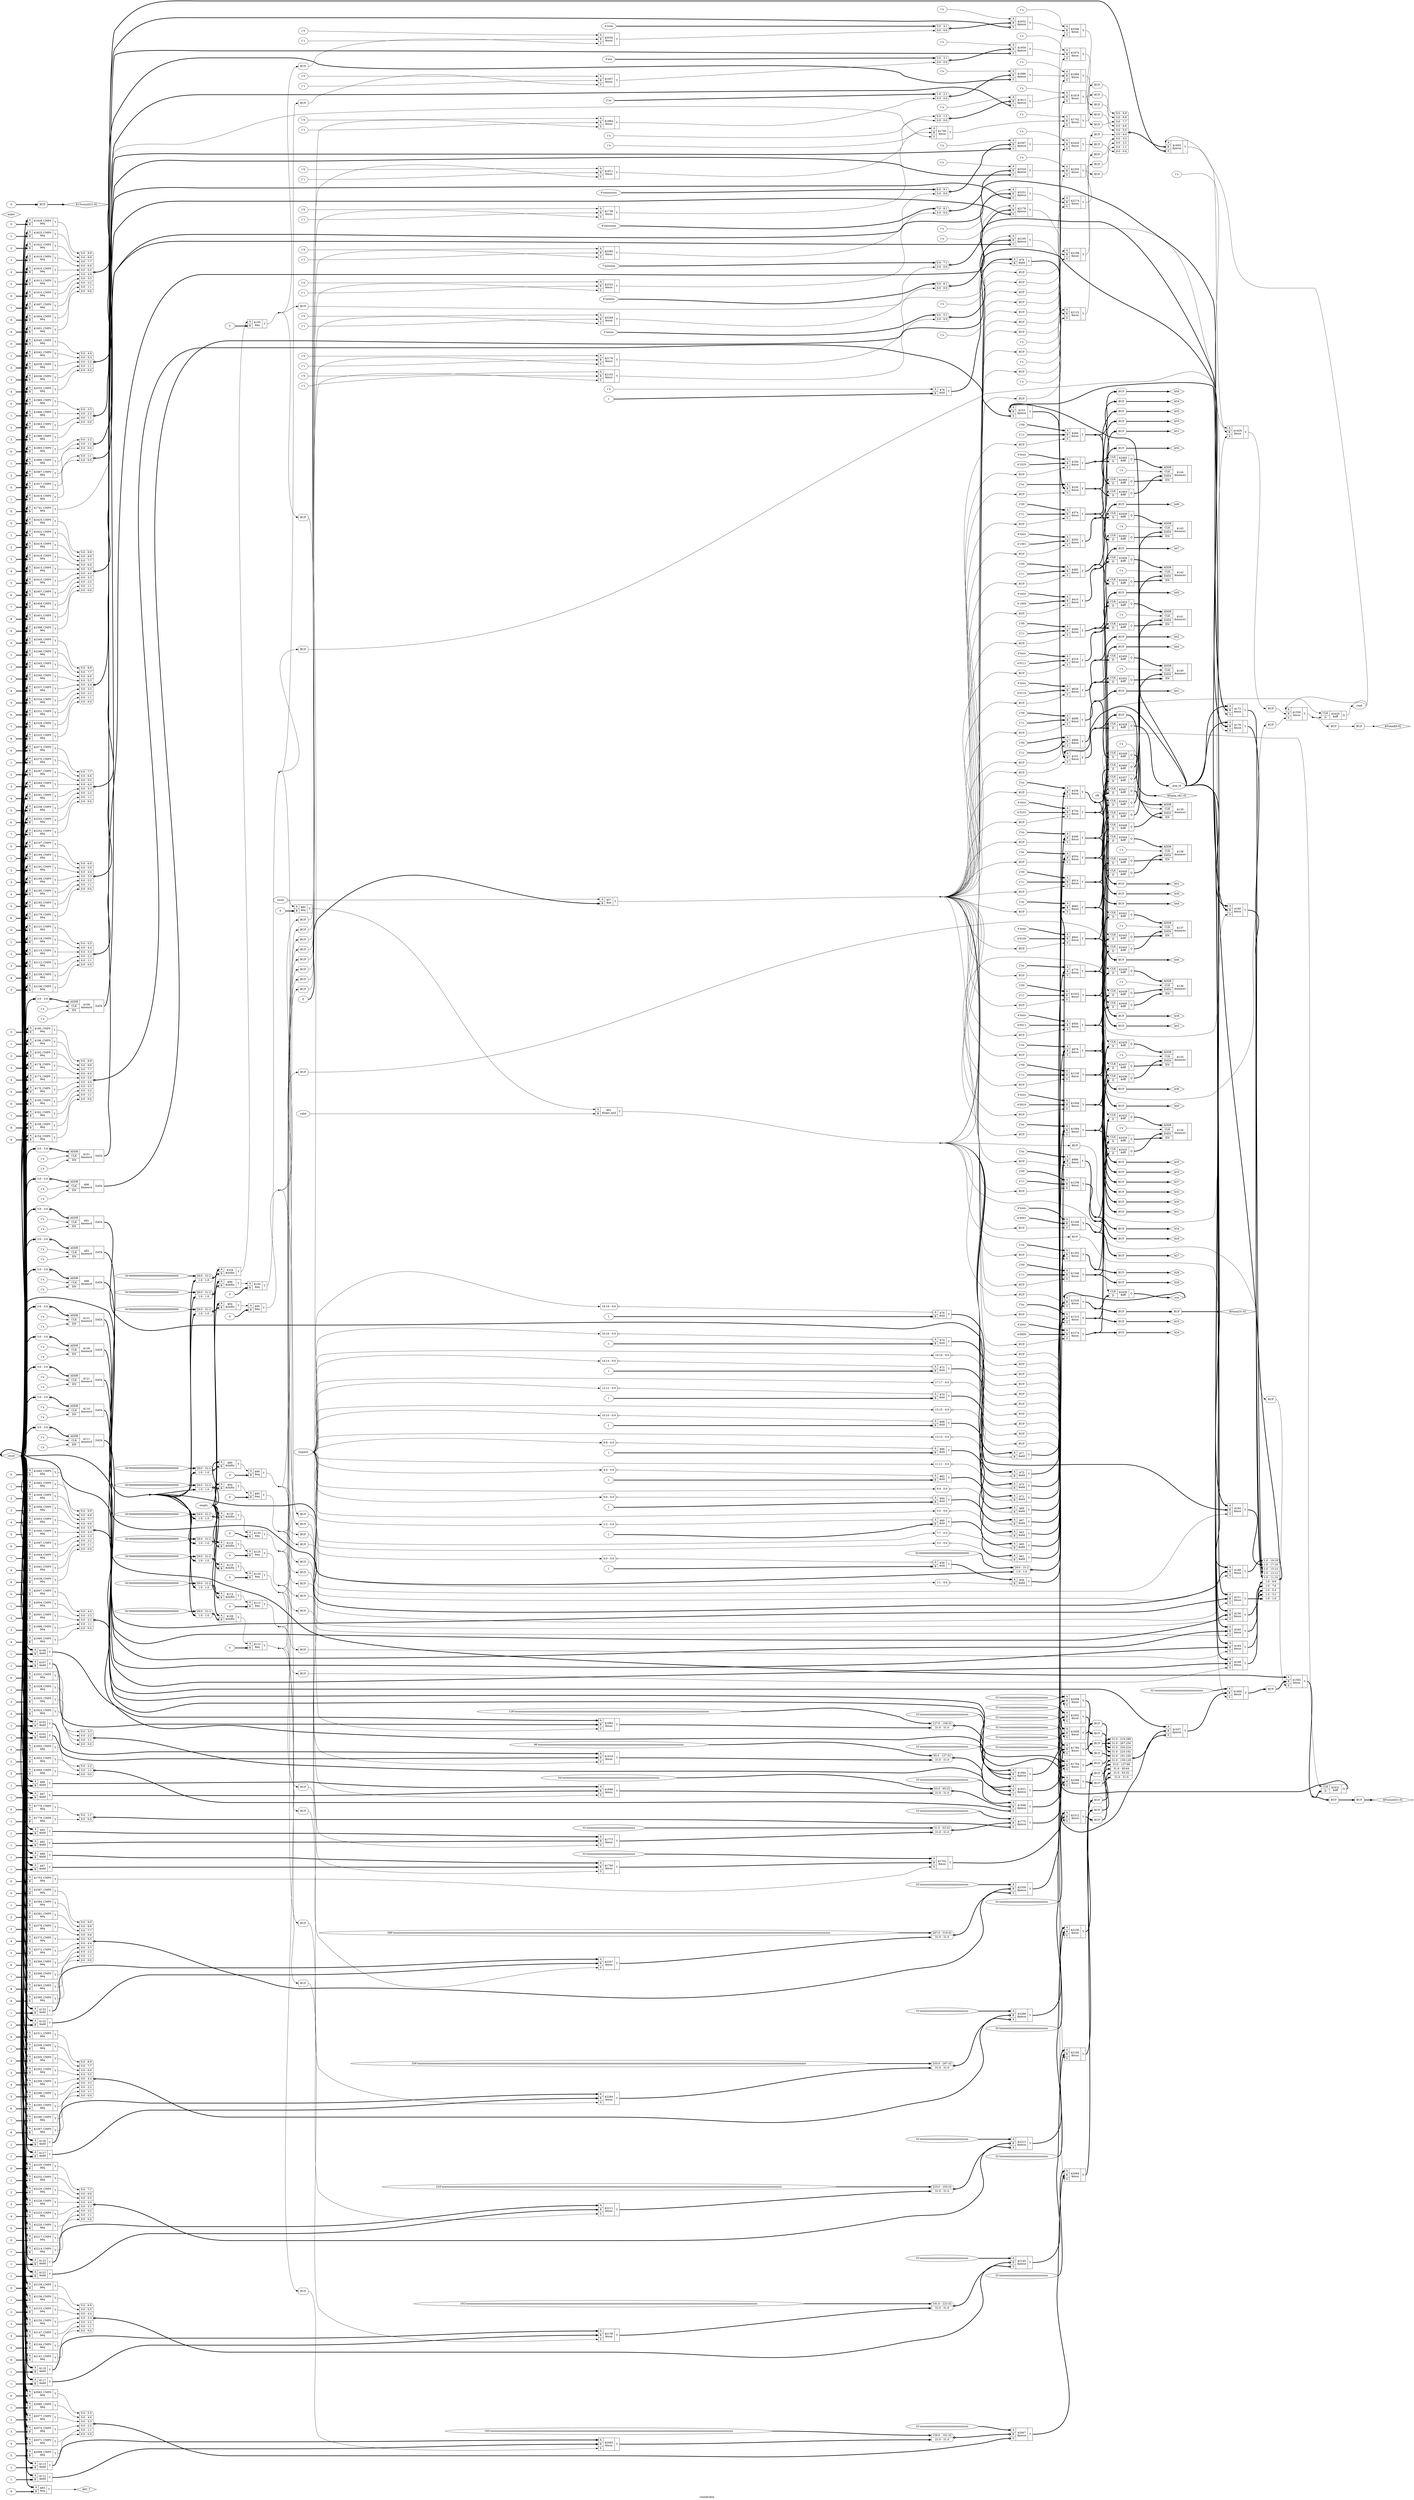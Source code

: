 digraph "roundrobin" {
label="roundrobin";
rankdir="LR";
remincross=true;
n516 [ shape=diamond, label="count", color="black", fontcolor="black" ];
n517 [ shape=diamond, label="aux", color="black", fontcolor="black" ];
n518 [ shape=diamond, label="index", color="black", fontcolor="black" ];
n519 [ shape=octagon, label="read", color="black", fontcolor="black" ];
n520 [ shape=octagon, label="empty", color="black", fontcolor="black" ];
n521 [ shape=octagon, label="valid", color="black", fontcolor="black" ];
n522 [ shape=octagon, label="clk", color="black", fontcolor="black" ];
n523 [ shape=octagon, label="pop_id", color="black", fontcolor="black" ];
n524 [ shape=octagon, label="request", color="black", fontcolor="black" ];
n525 [ shape=octagon, label="reset", color="black", fontcolor="black" ];
c529 [ shape=record, label="{{<p526> CLK|<p527> D}|$2464\n$dff|{<p528> Q}}" ];
c530 [ shape=record, label="{{<p526> CLK|<p527> D}|$2463\n$dff|{<p528> Q}}" ];
c531 [ shape=record, label="{{<p526> CLK|<p527> D}|$2462\n$dff|{<p528> Q}}" ];
c532 [ shape=record, label="{{<p526> CLK|<p527> D}|$2461\n$dff|{<p528> Q}}" ];
c533 [ shape=record, label="{{<p526> CLK|<p527> D}|$2460\n$dff|{<p528> Q}}" ];
c534 [ shape=record, label="{{<p526> CLK|<p527> D}|$2459\n$dff|{<p528> Q}}" ];
c535 [ shape=record, label="{{<p526> CLK|<p527> D}|$2458\n$dff|{<p528> Q}}" ];
c536 [ shape=record, label="{{<p526> CLK|<p527> D}|$2457\n$dff|{<p528> Q}}" ];
c537 [ shape=record, label="{{<p526> CLK|<p527> D}|$2456\n$dff|{<p528> Q}}" ];
c538 [ shape=record, label="{{<p526> CLK|<p527> D}|$2455\n$dff|{<p528> Q}}" ];
c539 [ shape=record, label="{{<p526> CLK|<p527> D}|$2454\n$dff|{<p528> Q}}" ];
c540 [ shape=record, label="{{<p526> CLK|<p527> D}|$2453\n$dff|{<p528> Q}}" ];
c541 [ shape=record, label="{{<p526> CLK|<p527> D}|$2452\n$dff|{<p528> Q}}" ];
c542 [ shape=record, label="{{<p526> CLK|<p527> D}|$2451\n$dff|{<p528> Q}}" ];
c543 [ shape=record, label="{{<p526> CLK|<p527> D}|$2450\n$dff|{<p528> Q}}" ];
c544 [ shape=record, label="{{<p526> CLK|<p527> D}|$2449\n$dff|{<p528> Q}}" ];
c545 [ shape=record, label="{{<p526> CLK|<p527> D}|$2448\n$dff|{<p528> Q}}" ];
c546 [ shape=record, label="{{<p526> CLK|<p527> D}|$2447\n$dff|{<p528> Q}}" ];
c547 [ shape=record, label="{{<p526> CLK|<p527> D}|$2446\n$dff|{<p528> Q}}" ];
c548 [ shape=record, label="{{<p526> CLK|<p527> D}|$2445\n$dff|{<p528> Q}}" ];
c549 [ shape=record, label="{{<p526> CLK|<p527> D}|$2444\n$dff|{<p528> Q}}" ];
c550 [ shape=record, label="{{<p526> CLK|<p527> D}|$2443\n$dff|{<p528> Q}}" ];
c551 [ shape=record, label="{{<p526> CLK|<p527> D}|$2442\n$dff|{<p528> Q}}" ];
c552 [ shape=record, label="{{<p526> CLK|<p527> D}|$2441\n$dff|{<p528> Q}}" ];
c553 [ shape=record, label="{{<p526> CLK|<p527> D}|$2440\n$dff|{<p528> Q}}" ];
c554 [ shape=record, label="{{<p526> CLK|<p527> D}|$2439\n$dff|{<p528> Q}}" ];
c555 [ shape=record, label="{{<p526> CLK|<p527> D}|$2438\n$dff|{<p528> Q}}" ];
c556 [ shape=record, label="{{<p526> CLK|<p527> D}|$2437\n$dff|{<p528> Q}}" ];
c557 [ shape=record, label="{{<p526> CLK|<p527> D}|$2436\n$dff|{<p528> Q}}" ];
c558 [ shape=record, label="{{<p526> CLK|<p527> D}|$2435\n$dff|{<p528> Q}}" ];
c559 [ shape=record, label="{{<p526> CLK|<p527> D}|$2434\n$dff|{<p528> Q}}" ];
c560 [ shape=record, label="{{<p526> CLK|<p527> D}|$2433\n$dff|{<p528> Q}}" ];
c561 [ shape=record, label="{{<p526> CLK|<p527> D}|$2432\n$dff|{<p528> Q}}" ];
c562 [ shape=record, label="{{<p526> CLK|<p527> D}|$2431\n$dff|{<p528> Q}}" ];
c563 [ shape=record, label="{{<p526> CLK|<p527> D}|$2430\n$dff|{<p528> Q}}" ];
c564 [ shape=record, label="{{<p526> CLK|<p527> D}|$2429\n$dff|{<p528> Q}}" ];
c565 [ shape=record, label="{{<p526> CLK|<p527> D}|$2428\n$dff|{<p528> Q}}" ];
v0 [ label="1'x" ];
c570 [ shape=record, label="{{<p566> A|<p567> B|<p568> S}|$2426\n$mux|{<p569> Y}}" ];
v1 [ label="0" ];
c571 [ shape=record, label="{{<p566> A|<p567> B}|$2425_CMP0\n$eq|{<p569> Y}}" ];
v2 [ label="1" ];
c572 [ shape=record, label="{{<p566> A|<p567> B}|$2422_CMP0\n$eq|{<p569> Y}}" ];
v3 [ label="2" ];
c573 [ shape=record, label="{{<p566> A|<p567> B}|$2419_CMP0\n$eq|{<p569> Y}}" ];
v4 [ label="3" ];
c574 [ shape=record, label="{{<p566> A|<p567> B}|$2416_CMP0\n$eq|{<p569> Y}}" ];
v5 [ label="4" ];
c575 [ shape=record, label="{{<p566> A|<p567> B}|$2413_CMP0\n$eq|{<p569> Y}}" ];
v6 [ label="5" ];
c576 [ shape=record, label="{{<p566> A|<p567> B}|$2410_CMP0\n$eq|{<p569> Y}}" ];
v7 [ label="6" ];
c577 [ shape=record, label="{{<p566> A|<p567> B}|$2407_CMP0\n$eq|{<p569> Y}}" ];
v8 [ label="7" ];
c578 [ shape=record, label="{{<p566> A|<p567> B}|$2404_CMP0\n$eq|{<p569> Y}}" ];
v9 [ label="8" ];
c579 [ shape=record, label="{{<p566> A|<p567> B}|$2401_CMP0\n$eq|{<p569> Y}}" ];
v12 [ label="9'xxxxxxxxx" ];
v13 [ label="1'x" ];
c580 [ shape=record, label="{{<p566> A|<p567> B|<p568> S}|$2397\n$pmux|{<p569> Y}}" ];
x10 [ shape=record, style=rounded, label="<s9> 0:0 - 9:9 |<s8> 0:0 - 8:8 |<s7> 0:0 - 7:7 |<s6> 0:0 - 6:6 |<s5> 0:0 - 5:5 |<s4> 0:0 - 4:4 |<s3> 0:0 - 3:3 |<s2> 0:0 - 2:2 |<s1> 0:0 - 1:1 |<s0> 0:0 - 0:0 " ];
x10:e -> c580:p568:w [arrowhead=odiamond, arrowtail=odiamond, dir=both, color="black", style="setlinewidth(3)", label=""];
x11 [ shape=record, style=rounded, label="<s1> 8:0 - 9:1 |<s0> 0:0 - 0:0 " ];
x11:e -> c580:p567:w [arrowhead=odiamond, arrowtail=odiamond, dir=both, color="black", style="setlinewidth(3)", label=""];
v14 [ label="9" ];
c581 [ shape=record, label="{{<p566> A|<p567> B}|$2398_CMP0\n$eq|{<p569> Y}}" ];
v15 [ label="1'1" ];
v16 [ label="1'0" ];
c582 [ shape=record, label="{{<p566> A|<p567> B|<p568> S}|$2395\n$mux|{<p569> Y}}" ];
v17 [ label="32'xxxxxxxxxxxxxxxxxxxxxxxxxxxxxxxx" ];
c583 [ shape=record, label="{{<p566> A|<p567> B|<p568> S}|$2388\n$mux|{<p569> Y}}" ];
v18 [ label="0" ];
c584 [ shape=record, label="{{<p566> A|<p567> B}|$2387_CMP0\n$eq|{<p569> Y}}" ];
v19 [ label="1" ];
c585 [ shape=record, label="{{<p566> A|<p567> B}|$2384_CMP0\n$eq|{<p569> Y}}" ];
v20 [ label="2" ];
c586 [ shape=record, label="{{<p566> A|<p567> B}|$2381_CMP0\n$eq|{<p569> Y}}" ];
v21 [ label="3" ];
c587 [ shape=record, label="{{<p566> A|<p567> B}|$2378_CMP0\n$eq|{<p569> Y}}" ];
v22 [ label="4" ];
c588 [ shape=record, label="{{<p566> A|<p567> B}|$2375_CMP0\n$eq|{<p569> Y}}" ];
v23 [ label="5" ];
c589 [ shape=record, label="{{<p566> A|<p567> B}|$2372_CMP0\n$eq|{<p569> Y}}" ];
v24 [ label="6" ];
c590 [ shape=record, label="{{<p566> A|<p567> B}|$2369_CMP0\n$eq|{<p569> Y}}" ];
v25 [ label="7" ];
c591 [ shape=record, label="{{<p566> A|<p567> B}|$2366_CMP0\n$eq|{<p569> Y}}" ];
v26 [ label="8" ];
c592 [ shape=record, label="{{<p566> A|<p567> B}|$2363_CMP0\n$eq|{<p569> Y}}" ];
v29 [ label="288'xxxxxxxxxxxxxxxxxxxxxxxxxxxxxxxxxxxxxxxxxxxxxxxxxxxxxxxxxxxxxxxxxxxxxxxxxxxxxxxxxxxxxxxxxxxxxxxxxxxxxxxxxxxxxxxxxxxxxxxxxxxxxxxxxxxxxxxxxxxxxxxxxxxxxxxxxxxxxxxxxxxxxxxxxxxxxxxxxxxxxxxxxxxxxxxxxxxxxxxxxxxxxxxxxxxxxxxxxxxxxxxxxxxxxxxxxxxxxxxxxxxxxxxxxxxxxxxxxxxxxxxxxxxxxxxxxxxxxxxxxxxxxxxx" ];
v30 [ label="32'xxxxxxxxxxxxxxxxxxxxxxxxxxxxxxxx" ];
c593 [ shape=record, label="{{<p566> A|<p567> B|<p568> S}|$2359\n$pmux|{<p569> Y}}" ];
x27 [ shape=record, style=rounded, label="<s9> 0:0 - 9:9 |<s8> 0:0 - 8:8 |<s7> 0:0 - 7:7 |<s6> 0:0 - 6:6 |<s5> 0:0 - 5:5 |<s4> 0:0 - 4:4 |<s3> 0:0 - 3:3 |<s2> 0:0 - 2:2 |<s1> 0:0 - 1:1 |<s0> 0:0 - 0:0 " ];
x27:e -> c593:p568:w [arrowhead=odiamond, arrowtail=odiamond, dir=both, color="black", style="setlinewidth(3)", label=""];
x28 [ shape=record, style=rounded, label="<s1> 287:0 - 319:32 |<s0> 31:0 - 31:0 " ];
x28:e -> c593:p567:w [arrowhead=odiamond, arrowtail=odiamond, dir=both, color="black", style="setlinewidth(3)", label=""];
v31 [ label="9" ];
c594 [ shape=record, label="{{<p566> A|<p567> B}|$2360_CMP0\n$eq|{<p569> Y}}" ];
c595 [ shape=record, label="{{<p566> A|<p567> B|<p568> S}|$2357\n$mux|{<p569> Y}}" ];
v32 [ label="1'x" ];
c596 [ shape=record, label="{{<p566> A|<p567> B|<p568> S}|$2350\n$mux|{<p569> Y}}" ];
v33 [ label="0" ];
c597 [ shape=record, label="{{<p566> A|<p567> B}|$2349_CMP0\n$eq|{<p569> Y}}" ];
v34 [ label="1" ];
c598 [ shape=record, label="{{<p566> A|<p567> B}|$2346_CMP0\n$eq|{<p569> Y}}" ];
v35 [ label="2" ];
c599 [ shape=record, label="{{<p566> A|<p567> B}|$2343_CMP0\n$eq|{<p569> Y}}" ];
v36 [ label="3" ];
c600 [ shape=record, label="{{<p566> A|<p567> B}|$2340_CMP0\n$eq|{<p569> Y}}" ];
v37 [ label="4" ];
c601 [ shape=record, label="{{<p566> A|<p567> B}|$2337_CMP0\n$eq|{<p569> Y}}" ];
v38 [ label="5" ];
c602 [ shape=record, label="{{<p566> A|<p567> B}|$2334_CMP0\n$eq|{<p569> Y}}" ];
v39 [ label="6" ];
c603 [ shape=record, label="{{<p566> A|<p567> B}|$2331_CMP0\n$eq|{<p569> Y}}" ];
v40 [ label="7" ];
c604 [ shape=record, label="{{<p566> A|<p567> B}|$2328_CMP0\n$eq|{<p569> Y}}" ];
v43 [ label="8'xxxxxxxx" ];
v44 [ label="1'x" ];
c605 [ shape=record, label="{{<p566> A|<p567> B|<p568> S}|$2324\n$pmux|{<p569> Y}}" ];
x41 [ shape=record, style=rounded, label="<s8> 0:0 - 8:8 |<s7> 0:0 - 7:7 |<s6> 0:0 - 6:6 |<s5> 0:0 - 5:5 |<s4> 0:0 - 4:4 |<s3> 0:0 - 3:3 |<s2> 0:0 - 2:2 |<s1> 0:0 - 1:1 |<s0> 0:0 - 0:0 " ];
x41:e -> c605:p568:w [arrowhead=odiamond, arrowtail=odiamond, dir=both, color="black", style="setlinewidth(3)", label=""];
x42 [ shape=record, style=rounded, label="<s1> 7:0 - 8:1 |<s0> 0:0 - 0:0 " ];
x42:e -> c605:p567:w [arrowhead=odiamond, arrowtail=odiamond, dir=both, color="black", style="setlinewidth(3)", label=""];
v45 [ label="8" ];
c606 [ shape=record, label="{{<p566> A|<p567> B}|$2325_CMP0\n$eq|{<p569> Y}}" ];
v46 [ label="1'1" ];
v47 [ label="1'0" ];
c607 [ shape=record, label="{{<p566> A|<p567> B|<p568> S}|$2322\n$mux|{<p569> Y}}" ];
v48 [ label="32'xxxxxxxxxxxxxxxxxxxxxxxxxxxxxxxx" ];
c608 [ shape=record, label="{{<p566> A|<p567> B|<p568> S}|$2312\n$mux|{<p569> Y}}" ];
v49 [ label="0" ];
c609 [ shape=record, label="{{<p566> A|<p567> B}|$2311_CMP0\n$eq|{<p569> Y}}" ];
v50 [ label="1" ];
c610 [ shape=record, label="{{<p566> A|<p567> B}|$2308_CMP0\n$eq|{<p569> Y}}" ];
v51 [ label="2" ];
c611 [ shape=record, label="{{<p566> A|<p567> B}|$2305_CMP0\n$eq|{<p569> Y}}" ];
v52 [ label="3" ];
c612 [ shape=record, label="{{<p566> A|<p567> B}|$2302_CMP0\n$eq|{<p569> Y}}" ];
v53 [ label="4" ];
c613 [ shape=record, label="{{<p566> A|<p567> B}|$2299_CMP0\n$eq|{<p569> Y}}" ];
v54 [ label="5" ];
c614 [ shape=record, label="{{<p566> A|<p567> B}|$2296_CMP0\n$eq|{<p569> Y}}" ];
v55 [ label="6" ];
c615 [ shape=record, label="{{<p566> A|<p567> B}|$2293_CMP0\n$eq|{<p569> Y}}" ];
v56 [ label="7" ];
c616 [ shape=record, label="{{<p566> A|<p567> B}|$2290_CMP0\n$eq|{<p569> Y}}" ];
v59 [ label="256'xxxxxxxxxxxxxxxxxxxxxxxxxxxxxxxxxxxxxxxxxxxxxxxxxxxxxxxxxxxxxxxxxxxxxxxxxxxxxxxxxxxxxxxxxxxxxxxxxxxxxxxxxxxxxxxxxxxxxxxxxxxxxxxxxxxxxxxxxxxxxxxxxxxxxxxxxxxxxxxxxxxxxxxxxxxxxxxxxxxxxxxxxxxxxxxxxxxxxxxxxxxxxxxxxxxxxxxxxxxxxxxxxxxxxxxxxxxxxxxxxxxxxxxxxxxxxxxx" ];
v60 [ label="32'xxxxxxxxxxxxxxxxxxxxxxxxxxxxxxxx" ];
c617 [ shape=record, label="{{<p566> A|<p567> B|<p568> S}|$2286\n$pmux|{<p569> Y}}" ];
x57 [ shape=record, style=rounded, label="<s8> 0:0 - 8:8 |<s7> 0:0 - 7:7 |<s6> 0:0 - 6:6 |<s5> 0:0 - 5:5 |<s4> 0:0 - 4:4 |<s3> 0:0 - 3:3 |<s2> 0:0 - 2:2 |<s1> 0:0 - 1:1 |<s0> 0:0 - 0:0 " ];
x57:e -> c617:p568:w [arrowhead=odiamond, arrowtail=odiamond, dir=both, color="black", style="setlinewidth(3)", label=""];
x58 [ shape=record, style=rounded, label="<s1> 255:0 - 287:32 |<s0> 31:0 - 31:0 " ];
x58:e -> c617:p567:w [arrowhead=odiamond, arrowtail=odiamond, dir=both, color="black", style="setlinewidth(3)", label=""];
v61 [ label="8" ];
c618 [ shape=record, label="{{<p566> A|<p567> B}|$2287_CMP0\n$eq|{<p569> Y}}" ];
c619 [ shape=record, label="{{<p566> A|<p567> B|<p568> S}|$2284\n$mux|{<p569> Y}}" ];
v62 [ label="1'x" ];
c620 [ shape=record, label="{{<p566> A|<p567> B|<p568> S}|$2274\n$mux|{<p569> Y}}" ];
v63 [ label="0" ];
c621 [ shape=record, label="{{<p566> A|<p567> B}|$2273_CMP0\n$eq|{<p569> Y}}" ];
v64 [ label="1" ];
c622 [ shape=record, label="{{<p566> A|<p567> B}|$2270_CMP0\n$eq|{<p569> Y}}" ];
v65 [ label="2" ];
c623 [ shape=record, label="{{<p566> A|<p567> B}|$2267_CMP0\n$eq|{<p569> Y}}" ];
v66 [ label="3" ];
c624 [ shape=record, label="{{<p566> A|<p567> B}|$2264_CMP0\n$eq|{<p569> Y}}" ];
v67 [ label="4" ];
c625 [ shape=record, label="{{<p566> A|<p567> B}|$2261_CMP0\n$eq|{<p569> Y}}" ];
v68 [ label="5" ];
c626 [ shape=record, label="{{<p566> A|<p567> B}|$2258_CMP0\n$eq|{<p569> Y}}" ];
v69 [ label="6" ];
c627 [ shape=record, label="{{<p566> A|<p567> B}|$2255_CMP0\n$eq|{<p569> Y}}" ];
v72 [ label="7'xxxxxxx" ];
v73 [ label="1'x" ];
c628 [ shape=record, label="{{<p566> A|<p567> B|<p568> S}|$2251\n$pmux|{<p569> Y}}" ];
x70 [ shape=record, style=rounded, label="<s7> 0:0 - 7:7 |<s6> 0:0 - 6:6 |<s5> 0:0 - 5:5 |<s4> 0:0 - 4:4 |<s3> 0:0 - 3:3 |<s2> 0:0 - 2:2 |<s1> 0:0 - 1:1 |<s0> 0:0 - 0:0 " ];
x70:e -> c628:p568:w [arrowhead=odiamond, arrowtail=odiamond, dir=both, color="black", style="setlinewidth(3)", label=""];
x71 [ shape=record, style=rounded, label="<s1> 6:0 - 7:1 |<s0> 0:0 - 0:0 " ];
x71:e -> c628:p567:w [arrowhead=odiamond, arrowtail=odiamond, dir=both, color="black", style="setlinewidth(3)", label=""];
v74 [ label="7" ];
c629 [ shape=record, label="{{<p566> A|<p567> B}|$2252_CMP0\n$eq|{<p569> Y}}" ];
v75 [ label="1'1" ];
v76 [ label="1'0" ];
c630 [ shape=record, label="{{<p566> A|<p567> B|<p568> S}|$2249\n$mux|{<p569> Y}}" ];
v77 [ label="32'xxxxxxxxxxxxxxxxxxxxxxxxxxxxxxxx" ];
c631 [ shape=record, label="{{<p566> A|<p567> B|<p568> S}|$2236\n$mux|{<p569> Y}}" ];
v78 [ label="0" ];
c632 [ shape=record, label="{{<p566> A|<p567> B}|$2235_CMP0\n$eq|{<p569> Y}}" ];
v79 [ label="1" ];
c633 [ shape=record, label="{{<p566> A|<p567> B}|$2232_CMP0\n$eq|{<p569> Y}}" ];
v80 [ label="2" ];
c634 [ shape=record, label="{{<p566> A|<p567> B}|$2229_CMP0\n$eq|{<p569> Y}}" ];
v81 [ label="3" ];
c635 [ shape=record, label="{{<p566> A|<p567> B}|$2226_CMP0\n$eq|{<p569> Y}}" ];
v82 [ label="4" ];
c636 [ shape=record, label="{{<p566> A|<p567> B}|$2223_CMP0\n$eq|{<p569> Y}}" ];
v83 [ label="5" ];
c637 [ shape=record, label="{{<p566> A|<p567> B}|$2220_CMP0\n$eq|{<p569> Y}}" ];
v84 [ label="6" ];
c638 [ shape=record, label="{{<p566> A|<p567> B}|$2217_CMP0\n$eq|{<p569> Y}}" ];
v87 [ label="224'xxxxxxxxxxxxxxxxxxxxxxxxxxxxxxxxxxxxxxxxxxxxxxxxxxxxxxxxxxxxxxxxxxxxxxxxxxxxxxxxxxxxxxxxxxxxxxxxxxxxxxxxxxxxxxxxxxxxxxxxxxxxxxxxxxxxxxxxxxxxxxxxxxxxxxxxxxxxxxxxxxxxxxxxxxxxxxxxxxxxxxxxxxxxxxxxxxxxxxxxxxxxxxxxxxxxxxxxxxxxxxxx" ];
v88 [ label="32'xxxxxxxxxxxxxxxxxxxxxxxxxxxxxxxx" ];
c639 [ shape=record, label="{{<p566> A|<p567> B|<p568> S}|$2213\n$pmux|{<p569> Y}}" ];
x85 [ shape=record, style=rounded, label="<s7> 0:0 - 7:7 |<s6> 0:0 - 6:6 |<s5> 0:0 - 5:5 |<s4> 0:0 - 4:4 |<s3> 0:0 - 3:3 |<s2> 0:0 - 2:2 |<s1> 0:0 - 1:1 |<s0> 0:0 - 0:0 " ];
x85:e -> c639:p568:w [arrowhead=odiamond, arrowtail=odiamond, dir=both, color="black", style="setlinewidth(3)", label=""];
x86 [ shape=record, style=rounded, label="<s1> 223:0 - 255:32 |<s0> 31:0 - 31:0 " ];
x86:e -> c639:p567:w [arrowhead=odiamond, arrowtail=odiamond, dir=both, color="black", style="setlinewidth(3)", label=""];
v89 [ label="7" ];
c640 [ shape=record, label="{{<p566> A|<p567> B}|$2214_CMP0\n$eq|{<p569> Y}}" ];
c641 [ shape=record, label="{{<p566> A|<p567> B|<p568> S}|$2211\n$mux|{<p569> Y}}" ];
v90 [ label="1'x" ];
c642 [ shape=record, label="{{<p566> A|<p567> B|<p568> S}|$2198\n$mux|{<p569> Y}}" ];
v91 [ label="0" ];
c643 [ shape=record, label="{{<p566> A|<p567> B}|$2197_CMP0\n$eq|{<p569> Y}}" ];
v92 [ label="1" ];
c644 [ shape=record, label="{{<p566> A|<p567> B}|$2194_CMP0\n$eq|{<p569> Y}}" ];
v93 [ label="2" ];
c645 [ shape=record, label="{{<p566> A|<p567> B}|$2191_CMP0\n$eq|{<p569> Y}}" ];
v94 [ label="3" ];
c646 [ shape=record, label="{{<p566> A|<p567> B}|$2188_CMP0\n$eq|{<p569> Y}}" ];
v95 [ label="4" ];
c647 [ shape=record, label="{{<p566> A|<p567> B}|$2185_CMP0\n$eq|{<p569> Y}}" ];
v96 [ label="5" ];
c648 [ shape=record, label="{{<p566> A|<p567> B}|$2182_CMP0\n$eq|{<p569> Y}}" ];
v99 [ label="6'xxxxxx" ];
v100 [ label="1'x" ];
c649 [ shape=record, label="{{<p566> A|<p567> B|<p568> S}|$2178\n$pmux|{<p569> Y}}" ];
x97 [ shape=record, style=rounded, label="<s6> 0:0 - 6:6 |<s5> 0:0 - 5:5 |<s4> 0:0 - 4:4 |<s3> 0:0 - 3:3 |<s2> 0:0 - 2:2 |<s1> 0:0 - 1:1 |<s0> 0:0 - 0:0 " ];
x97:e -> c649:p568:w [arrowhead=odiamond, arrowtail=odiamond, dir=both, color="black", style="setlinewidth(3)", label=""];
x98 [ shape=record, style=rounded, label="<s1> 5:0 - 6:1 |<s0> 0:0 - 0:0 " ];
x98:e -> c649:p567:w [arrowhead=odiamond, arrowtail=odiamond, dir=both, color="black", style="setlinewidth(3)", label=""];
v101 [ label="6" ];
c650 [ shape=record, label="{{<p566> A|<p567> B}|$2179_CMP0\n$eq|{<p569> Y}}" ];
v102 [ label="1'1" ];
v103 [ label="1'0" ];
c651 [ shape=record, label="{{<p566> A|<p567> B|<p568> S}|$2176\n$mux|{<p569> Y}}" ];
v104 [ label="32'xxxxxxxxxxxxxxxxxxxxxxxxxxxxxxxx" ];
c652 [ shape=record, label="{{<p566> A|<p567> B|<p568> S}|$2160\n$mux|{<p569> Y}}" ];
v105 [ label="0" ];
c653 [ shape=record, label="{{<p566> A|<p567> B}|$2159_CMP0\n$eq|{<p569> Y}}" ];
v106 [ label="1" ];
c654 [ shape=record, label="{{<p566> A|<p567> B}|$2156_CMP0\n$eq|{<p569> Y}}" ];
v107 [ label="2" ];
c655 [ shape=record, label="{{<p566> A|<p567> B}|$2153_CMP0\n$eq|{<p569> Y}}" ];
v108 [ label="3" ];
c656 [ shape=record, label="{{<p566> A|<p567> B}|$2150_CMP0\n$eq|{<p569> Y}}" ];
v109 [ label="4" ];
c657 [ shape=record, label="{{<p566> A|<p567> B}|$2147_CMP0\n$eq|{<p569> Y}}" ];
v110 [ label="5" ];
c658 [ shape=record, label="{{<p566> A|<p567> B}|$2144_CMP0\n$eq|{<p569> Y}}" ];
v113 [ label="192'xxxxxxxxxxxxxxxxxxxxxxxxxxxxxxxxxxxxxxxxxxxxxxxxxxxxxxxxxxxxxxxxxxxxxxxxxxxxxxxxxxxxxxxxxxxxxxxxxxxxxxxxxxxxxxxxxxxxxxxxxxxxxxxxxxxxxxxxxxxxxxxxxxxxxxxxxxxxxxxxxxxxxxxxxxxxxxxxxxxxxxxxxxxxxxxx" ];
v114 [ label="32'xxxxxxxxxxxxxxxxxxxxxxxxxxxxxxxx" ];
c659 [ shape=record, label="{{<p566> A|<p567> B|<p568> S}|$2140\n$pmux|{<p569> Y}}" ];
x111 [ shape=record, style=rounded, label="<s6> 0:0 - 6:6 |<s5> 0:0 - 5:5 |<s4> 0:0 - 4:4 |<s3> 0:0 - 3:3 |<s2> 0:0 - 2:2 |<s1> 0:0 - 1:1 |<s0> 0:0 - 0:0 " ];
x111:e -> c659:p568:w [arrowhead=odiamond, arrowtail=odiamond, dir=both, color="black", style="setlinewidth(3)", label=""];
x112 [ shape=record, style=rounded, label="<s1> 191:0 - 223:32 |<s0> 31:0 - 31:0 " ];
x112:e -> c659:p567:w [arrowhead=odiamond, arrowtail=odiamond, dir=both, color="black", style="setlinewidth(3)", label=""];
v115 [ label="6" ];
c660 [ shape=record, label="{{<p566> A|<p567> B}|$2141_CMP0\n$eq|{<p569> Y}}" ];
c661 [ shape=record, label="{{<p566> A|<p567> B|<p568> S}|$2138\n$mux|{<p569> Y}}" ];
v116 [ label="1'x" ];
c662 [ shape=record, label="{{<p566> A|<p567> B|<p568> S}|$2122\n$mux|{<p569> Y}}" ];
v117 [ label="0" ];
c663 [ shape=record, label="{{<p566> A|<p567> B}|$2121_CMP0\n$eq|{<p569> Y}}" ];
v118 [ label="1" ];
c664 [ shape=record, label="{{<p566> A|<p567> B}|$2118_CMP0\n$eq|{<p569> Y}}" ];
v119 [ label="2" ];
c665 [ shape=record, label="{{<p566> A|<p567> B}|$2115_CMP0\n$eq|{<p569> Y}}" ];
v120 [ label="3" ];
c666 [ shape=record, label="{{<p566> A|<p567> B}|$2112_CMP0\n$eq|{<p569> Y}}" ];
v121 [ label="4" ];
c667 [ shape=record, label="{{<p566> A|<p567> B}|$2109_CMP0\n$eq|{<p569> Y}}" ];
v124 [ label="5'xxxxx" ];
v125 [ label="1'x" ];
c668 [ shape=record, label="{{<p566> A|<p567> B|<p568> S}|$2105\n$pmux|{<p569> Y}}" ];
x122 [ shape=record, style=rounded, label="<s5> 0:0 - 5:5 |<s4> 0:0 - 4:4 |<s3> 0:0 - 3:3 |<s2> 0:0 - 2:2 |<s1> 0:0 - 1:1 |<s0> 0:0 - 0:0 " ];
x122:e -> c668:p568:w [arrowhead=odiamond, arrowtail=odiamond, dir=both, color="black", style="setlinewidth(3)", label=""];
x123 [ shape=record, style=rounded, label="<s1> 4:0 - 5:1 |<s0> 0:0 - 0:0 " ];
x123:e -> c668:p567:w [arrowhead=odiamond, arrowtail=odiamond, dir=both, color="black", style="setlinewidth(3)", label=""];
v126 [ label="5" ];
c669 [ shape=record, label="{{<p566> A|<p567> B}|$2106_CMP0\n$eq|{<p569> Y}}" ];
v127 [ label="1'1" ];
v128 [ label="1'0" ];
c670 [ shape=record, label="{{<p566> A|<p567> B|<p568> S}|$2103\n$mux|{<p569> Y}}" ];
v129 [ label="32'xxxxxxxxxxxxxxxxxxxxxxxxxxxxxxxx" ];
c671 [ shape=record, label="{{<p566> A|<p567> B|<p568> S}|$2084\n$mux|{<p569> Y}}" ];
v130 [ label="0" ];
c672 [ shape=record, label="{{<p566> A|<p567> B}|$2083_CMP0\n$eq|{<p569> Y}}" ];
v131 [ label="1" ];
c673 [ shape=record, label="{{<p566> A|<p567> B}|$2080_CMP0\n$eq|{<p569> Y}}" ];
v132 [ label="2" ];
c674 [ shape=record, label="{{<p566> A|<p567> B}|$2077_CMP0\n$eq|{<p569> Y}}" ];
v133 [ label="3" ];
c675 [ shape=record, label="{{<p566> A|<p567> B}|$2074_CMP0\n$eq|{<p569> Y}}" ];
v134 [ label="4" ];
c676 [ shape=record, label="{{<p566> A|<p567> B}|$2071_CMP0\n$eq|{<p569> Y}}" ];
v137 [ label="160'xxxxxxxxxxxxxxxxxxxxxxxxxxxxxxxxxxxxxxxxxxxxxxxxxxxxxxxxxxxxxxxxxxxxxxxxxxxxxxxxxxxxxxxxxxxxxxxxxxxxxxxxxxxxxxxxxxxxxxxxxxxxxxxxxxxxxxxxxxxxxxxxxxxxxxxxxxxxxxxx" ];
v138 [ label="32'xxxxxxxxxxxxxxxxxxxxxxxxxxxxxxxx" ];
c677 [ shape=record, label="{{<p566> A|<p567> B|<p568> S}|$2067\n$pmux|{<p569> Y}}" ];
x135 [ shape=record, style=rounded, label="<s5> 0:0 - 5:5 |<s4> 0:0 - 4:4 |<s3> 0:0 - 3:3 |<s2> 0:0 - 2:2 |<s1> 0:0 - 1:1 |<s0> 0:0 - 0:0 " ];
x135:e -> c677:p568:w [arrowhead=odiamond, arrowtail=odiamond, dir=both, color="black", style="setlinewidth(3)", label=""];
x136 [ shape=record, style=rounded, label="<s1> 159:0 - 191:32 |<s0> 31:0 - 31:0 " ];
x136:e -> c677:p567:w [arrowhead=odiamond, arrowtail=odiamond, dir=both, color="black", style="setlinewidth(3)", label=""];
v139 [ label="5" ];
c678 [ shape=record, label="{{<p566> A|<p567> B}|$2068_CMP0\n$eq|{<p569> Y}}" ];
c679 [ shape=record, label="{{<p566> A|<p567> B|<p568> S}|$2065\n$mux|{<p569> Y}}" ];
v140 [ label="1'x" ];
c680 [ shape=record, label="{{<p566> A|<p567> B|<p568> S}|$2046\n$mux|{<p569> Y}}" ];
v141 [ label="0" ];
c681 [ shape=record, label="{{<p566> A|<p567> B}|$2045_CMP0\n$eq|{<p569> Y}}" ];
v142 [ label="1" ];
c682 [ shape=record, label="{{<p566> A|<p567> B}|$2042_CMP0\n$eq|{<p569> Y}}" ];
v143 [ label="2" ];
c683 [ shape=record, label="{{<p566> A|<p567> B}|$2039_CMP0\n$eq|{<p569> Y}}" ];
v144 [ label="3" ];
c684 [ shape=record, label="{{<p566> A|<p567> B}|$2036_CMP0\n$eq|{<p569> Y}}" ];
v147 [ label="4'xxxx" ];
v148 [ label="1'x" ];
c685 [ shape=record, label="{{<p566> A|<p567> B|<p568> S}|$2032\n$pmux|{<p569> Y}}" ];
x145 [ shape=record, style=rounded, label="<s4> 0:0 - 4:4 |<s3> 0:0 - 3:3 |<s2> 0:0 - 2:2 |<s1> 0:0 - 1:1 |<s0> 0:0 - 0:0 " ];
x145:e -> c685:p568:w [arrowhead=odiamond, arrowtail=odiamond, dir=both, color="black", style="setlinewidth(3)", label=""];
x146 [ shape=record, style=rounded, label="<s1> 3:0 - 4:1 |<s0> 0:0 - 0:0 " ];
x146:e -> c685:p567:w [arrowhead=odiamond, arrowtail=odiamond, dir=both, color="black", style="setlinewidth(3)", label=""];
v149 [ label="4" ];
c686 [ shape=record, label="{{<p566> A|<p567> B}|$2033_CMP0\n$eq|{<p569> Y}}" ];
v150 [ label="1'1" ];
v151 [ label="1'0" ];
c687 [ shape=record, label="{{<p566> A|<p567> B|<p568> S}|$2030\n$mux|{<p569> Y}}" ];
v152 [ label="32'xxxxxxxxxxxxxxxxxxxxxxxxxxxxxxxx" ];
c688 [ shape=record, label="{{<p566> A|<p567> B|<p568> S}|$2008\n$mux|{<p569> Y}}" ];
v153 [ label="0" ];
c689 [ shape=record, label="{{<p566> A|<p567> B}|$2007_CMP0\n$eq|{<p569> Y}}" ];
v154 [ label="1" ];
c690 [ shape=record, label="{{<p566> A|<p567> B}|$2004_CMP0\n$eq|{<p569> Y}}" ];
v155 [ label="2" ];
c691 [ shape=record, label="{{<p566> A|<p567> B}|$2001_CMP0\n$eq|{<p569> Y}}" ];
v156 [ label="3" ];
c692 [ shape=record, label="{{<p566> A|<p567> B}|$1998_CMP0\n$eq|{<p569> Y}}" ];
v159 [ label="128'xxxxxxxxxxxxxxxxxxxxxxxxxxxxxxxxxxxxxxxxxxxxxxxxxxxxxxxxxxxxxxxxxxxxxxxxxxxxxxxxxxxxxxxxxxxxxxxxxxxxxxxxxxxxxxxxxxxxxxxxxxxxxxxx" ];
v160 [ label="32'xxxxxxxxxxxxxxxxxxxxxxxxxxxxxxxx" ];
c693 [ shape=record, label="{{<p566> A|<p567> B|<p568> S}|$1994\n$pmux|{<p569> Y}}" ];
x157 [ shape=record, style=rounded, label="<s4> 0:0 - 4:4 |<s3> 0:0 - 3:3 |<s2> 0:0 - 2:2 |<s1> 0:0 - 1:1 |<s0> 0:0 - 0:0 " ];
x157:e -> c693:p568:w [arrowhead=odiamond, arrowtail=odiamond, dir=both, color="black", style="setlinewidth(3)", label=""];
x158 [ shape=record, style=rounded, label="<s1> 127:0 - 159:32 |<s0> 31:0 - 31:0 " ];
x158:e -> c693:p567:w [arrowhead=odiamond, arrowtail=odiamond, dir=both, color="black", style="setlinewidth(3)", label=""];
v161 [ label="4" ];
c694 [ shape=record, label="{{<p566> A|<p567> B}|$1995_CMP0\n$eq|{<p569> Y}}" ];
c695 [ shape=record, label="{{<p566> A|<p567> B|<p568> S}|$1992\n$mux|{<p569> Y}}" ];
v162 [ label="1'x" ];
c696 [ shape=record, label="{{<p566> A|<p567> B|<p568> S}|$1970\n$mux|{<p569> Y}}" ];
v163 [ label="0" ];
c697 [ shape=record, label="{{<p566> A|<p567> B}|$1969_CMP0\n$eq|{<p569> Y}}" ];
v164 [ label="1" ];
c698 [ shape=record, label="{{<p566> A|<p567> B}|$1966_CMP0\n$eq|{<p569> Y}}" ];
v165 [ label="2" ];
c699 [ shape=record, label="{{<p566> A|<p567> B}|$1963_CMP0\n$eq|{<p569> Y}}" ];
v168 [ label="3'xxx" ];
v169 [ label="1'x" ];
c700 [ shape=record, label="{{<p566> A|<p567> B|<p568> S}|$1959\n$pmux|{<p569> Y}}" ];
x166 [ shape=record, style=rounded, label="<s3> 0:0 - 3:3 |<s2> 0:0 - 2:2 |<s1> 0:0 - 1:1 |<s0> 0:0 - 0:0 " ];
x166:e -> c700:p568:w [arrowhead=odiamond, arrowtail=odiamond, dir=both, color="black", style="setlinewidth(3)", label=""];
x167 [ shape=record, style=rounded, label="<s1> 2:0 - 3:1 |<s0> 0:0 - 0:0 " ];
x167:e -> c700:p567:w [arrowhead=odiamond, arrowtail=odiamond, dir=both, color="black", style="setlinewidth(3)", label=""];
v170 [ label="3" ];
c701 [ shape=record, label="{{<p566> A|<p567> B}|$1960_CMP0\n$eq|{<p569> Y}}" ];
v171 [ label="1'1" ];
v172 [ label="1'0" ];
c702 [ shape=record, label="{{<p566> A|<p567> B|<p568> S}|$1957\n$mux|{<p569> Y}}" ];
v173 [ label="32'xxxxxxxxxxxxxxxxxxxxxxxxxxxxxxxx" ];
c703 [ shape=record, label="{{<p566> A|<p567> B|<p568> S}|$1932\n$mux|{<p569> Y}}" ];
v174 [ label="0" ];
c704 [ shape=record, label="{{<p566> A|<p567> B}|$1931_CMP0\n$eq|{<p569> Y}}" ];
v175 [ label="1" ];
c705 [ shape=record, label="{{<p566> A|<p567> B}|$1928_CMP0\n$eq|{<p569> Y}}" ];
v176 [ label="2" ];
c706 [ shape=record, label="{{<p566> A|<p567> B}|$1925_CMP0\n$eq|{<p569> Y}}" ];
v179 [ label="96'xxxxxxxxxxxxxxxxxxxxxxxxxxxxxxxxxxxxxxxxxxxxxxxxxxxxxxxxxxxxxxxxxxxxxxxxxxxxxxxxxxxxxxxxxxxxxxxx" ];
v180 [ label="32'xxxxxxxxxxxxxxxxxxxxxxxxxxxxxxxx" ];
c707 [ shape=record, label="{{<p566> A|<p567> B|<p568> S}|$1921\n$pmux|{<p569> Y}}" ];
x177 [ shape=record, style=rounded, label="<s3> 0:0 - 3:3 |<s2> 0:0 - 2:2 |<s1> 0:0 - 1:1 |<s0> 0:0 - 0:0 " ];
x177:e -> c707:p568:w [arrowhead=odiamond, arrowtail=odiamond, dir=both, color="black", style="setlinewidth(3)", label=""];
x178 [ shape=record, style=rounded, label="<s1> 95:0 - 127:32 |<s0> 31:0 - 31:0 " ];
x178:e -> c707:p567:w [arrowhead=odiamond, arrowtail=odiamond, dir=both, color="black", style="setlinewidth(3)", label=""];
v181 [ label="3" ];
c708 [ shape=record, label="{{<p566> A|<p567> B}|$1922_CMP0\n$eq|{<p569> Y}}" ];
c709 [ shape=record, label="{{<p566> A|<p567> B|<p568> S}|$1919\n$mux|{<p569> Y}}" ];
v182 [ label="1'x" ];
c710 [ shape=record, label="{{<p566> A|<p567> B|<p568> S}|$1894\n$mux|{<p569> Y}}" ];
v183 [ label="0" ];
c711 [ shape=record, label="{{<p566> A|<p567> B}|$1893_CMP0\n$eq|{<p569> Y}}" ];
v184 [ label="1" ];
c712 [ shape=record, label="{{<p566> A|<p567> B}|$1890_CMP0\n$eq|{<p569> Y}}" ];
v187 [ label="2'xx" ];
v188 [ label="1'x" ];
c713 [ shape=record, label="{{<p566> A|<p567> B|<p568> S}|$1886\n$pmux|{<p569> Y}}" ];
x185 [ shape=record, style=rounded, label="<s2> 0:0 - 2:2 |<s1> 0:0 - 1:1 |<s0> 0:0 - 0:0 " ];
x185:e -> c713:p568:w [arrowhead=odiamond, arrowtail=odiamond, dir=both, color="black", style="setlinewidth(3)", label=""];
x186 [ shape=record, style=rounded, label="<s1> 1:0 - 2:1 |<s0> 0:0 - 0:0 " ];
x186:e -> c713:p567:w [arrowhead=odiamond, arrowtail=odiamond, dir=both, color="black", style="setlinewidth(3)", label=""];
v189 [ label="2" ];
c714 [ shape=record, label="{{<p566> A|<p567> B}|$1887_CMP0\n$eq|{<p569> Y}}" ];
v190 [ label="1'1" ];
v191 [ label="1'0" ];
c715 [ shape=record, label="{{<p566> A|<p567> B|<p568> S}|$1884\n$mux|{<p569> Y}}" ];
v192 [ label="32'xxxxxxxxxxxxxxxxxxxxxxxxxxxxxxxx" ];
c716 [ shape=record, label="{{<p566> A|<p567> B|<p568> S}|$1856\n$mux|{<p569> Y}}" ];
v193 [ label="0" ];
c717 [ shape=record, label="{{<p566> A|<p567> B}|$1855_CMP0\n$eq|{<p569> Y}}" ];
v194 [ label="1" ];
c718 [ shape=record, label="{{<p566> A|<p567> B}|$1852_CMP0\n$eq|{<p569> Y}}" ];
v197 [ label="64'xxxxxxxxxxxxxxxxxxxxxxxxxxxxxxxxxxxxxxxxxxxxxxxxxxxxxxxxxxxxxxxx" ];
v198 [ label="32'xxxxxxxxxxxxxxxxxxxxxxxxxxxxxxxx" ];
c719 [ shape=record, label="{{<p566> A|<p567> B|<p568> S}|$1848\n$pmux|{<p569> Y}}" ];
x195 [ shape=record, style=rounded, label="<s2> 0:0 - 2:2 |<s1> 0:0 - 1:1 |<s0> 0:0 - 0:0 " ];
x195:e -> c719:p568:w [arrowhead=odiamond, arrowtail=odiamond, dir=both, color="black", style="setlinewidth(3)", label=""];
x196 [ shape=record, style=rounded, label="<s1> 63:0 - 95:32 |<s0> 31:0 - 31:0 " ];
x196:e -> c719:p567:w [arrowhead=odiamond, arrowtail=odiamond, dir=both, color="black", style="setlinewidth(3)", label=""];
v199 [ label="2" ];
c720 [ shape=record, label="{{<p566> A|<p567> B}|$1849_CMP0\n$eq|{<p569> Y}}" ];
c721 [ shape=record, label="{{<p566> A|<p567> B|<p568> S}|$1846\n$mux|{<p569> Y}}" ];
v200 [ label="1'x" ];
c722 [ shape=record, label="{{<p566> A|<p567> B|<p568> S}|$1818\n$mux|{<p569> Y}}" ];
v201 [ label="0" ];
c723 [ shape=record, label="{{<p566> A|<p567> B}|$1817_CMP0\n$eq|{<p569> Y}}" ];
v204 [ label="1'x" ];
v205 [ label="1'x" ];
c724 [ shape=record, label="{{<p566> A|<p567> B|<p568> S}|$1813\n$pmux|{<p569> Y}}" ];
x202 [ shape=record, style=rounded, label="<s1> 0:0 - 1:1 |<s0> 0:0 - 0:0 " ];
x202:e -> c724:p568:w [arrowhead=odiamond, arrowtail=odiamond, dir=both, color="black", style="setlinewidth(3)", label=""];
x203 [ shape=record, style=rounded, label="<s1> 0:0 - 1:1 |<s0> 0:0 - 0:0 " ];
x203:e -> c724:p567:w [arrowhead=odiamond, arrowtail=odiamond, dir=both, color="black", style="setlinewidth(3)", label=""];
v206 [ label="1" ];
c725 [ shape=record, label="{{<p566> A|<p567> B}|$1814_CMP0\n$eq|{<p569> Y}}" ];
v207 [ label="1'1" ];
v208 [ label="1'0" ];
c726 [ shape=record, label="{{<p566> A|<p567> B|<p568> S}|$1811\n$mux|{<p569> Y}}" ];
v209 [ label="32'xxxxxxxxxxxxxxxxxxxxxxxxxxxxxxxx" ];
c727 [ shape=record, label="{{<p566> A|<p567> B|<p568> S}|$1780\n$mux|{<p569> Y}}" ];
v210 [ label="0" ];
c728 [ shape=record, label="{{<p566> A|<p567> B}|$1779_CMP0\n$eq|{<p569> Y}}" ];
v213 [ label="32'xxxxxxxxxxxxxxxxxxxxxxxxxxxxxxxx" ];
v214 [ label="32'xxxxxxxxxxxxxxxxxxxxxxxxxxxxxxxx" ];
c729 [ shape=record, label="{{<p566> A|<p567> B|<p568> S}|$1775\n$pmux|{<p569> Y}}" ];
x211 [ shape=record, style=rounded, label="<s1> 0:0 - 1:1 |<s0> 0:0 - 0:0 " ];
x211:e -> c729:p568:w [arrowhead=odiamond, arrowtail=odiamond, dir=both, color="black", style="setlinewidth(3)", label=""];
x212 [ shape=record, style=rounded, label="<s1> 31:0 - 63:32 |<s0> 31:0 - 31:0 " ];
x212:e -> c729:p567:w [arrowhead=odiamond, arrowtail=odiamond, dir=both, color="black", style="setlinewidth(3)", label=""];
v215 [ label="1" ];
c730 [ shape=record, label="{{<p566> A|<p567> B}|$1776_CMP0\n$eq|{<p569> Y}}" ];
c731 [ shape=record, label="{{<p566> A|<p567> B|<p568> S}|$1773\n$mux|{<p569> Y}}" ];
v216 [ label="1'x" ];
c732 [ shape=record, label="{{<p566> A|<p567> B|<p568> S}|$1742\n$mux|{<p569> Y}}" ];
v217 [ label="1'x" ];
c733 [ shape=record, label="{{<p566> A|<p567> B|<p568> S}|$1740\n$mux|{<p569> Y}}" ];
v218 [ label="0" ];
c734 [ shape=record, label="{{<p566> A|<p567> B}|$1741_CMP0\n$eq|{<p569> Y}}" ];
v219 [ label="1'1" ];
v220 [ label="1'0" ];
c735 [ shape=record, label="{{<p566> A|<p567> B|<p568> S}|$1738\n$mux|{<p569> Y}}" ];
v221 [ label="32'xxxxxxxxxxxxxxxxxxxxxxxxxxxxxxxx" ];
c736 [ shape=record, label="{{<p566> A|<p567> B|<p568> S}|$1704\n$mux|{<p569> Y}}" ];
v222 [ label="32'xxxxxxxxxxxxxxxxxxxxxxxxxxxxxxxx" ];
c737 [ shape=record, label="{{<p566> A|<p567> B|<p568> S}|$1702\n$mux|{<p569> Y}}" ];
v223 [ label="0" ];
c738 [ shape=record, label="{{<p566> A|<p567> B}|$1703_CMP0\n$eq|{<p569> Y}}" ];
c739 [ shape=record, label="{{<p566> A|<p567> B|<p568> S}|$1700\n$mux|{<p569> Y}}" ];
v224 [ label="32'xxxxxxxxxxxxxxxxxxxxxxxxxxxxxxxx" ];
c740 [ shape=record, label="{{<p566> A|<p567> B|<p568> S}|$1666\n$mux|{<p569> Y}}" ];
v225 [ label="0" ];
c741 [ shape=record, label="{{<p566> A|<p567> B}|$1665_CMP0\n$eq|{<p569> Y}}" ];
v226 [ label="1" ];
c742 [ shape=record, label="{{<p566> A|<p567> B}|$1662_CMP0\n$eq|{<p569> Y}}" ];
v227 [ label="2" ];
c743 [ shape=record, label="{{<p566> A|<p567> B}|$1659_CMP0\n$eq|{<p569> Y}}" ];
v228 [ label="3" ];
c744 [ shape=record, label="{{<p566> A|<p567> B}|$1656_CMP0\n$eq|{<p569> Y}}" ];
v229 [ label="4" ];
c745 [ shape=record, label="{{<p566> A|<p567> B}|$1653_CMP0\n$eq|{<p569> Y}}" ];
v230 [ label="5" ];
c746 [ shape=record, label="{{<p566> A|<p567> B}|$1650_CMP0\n$eq|{<p569> Y}}" ];
v231 [ label="6" ];
c747 [ shape=record, label="{{<p566> A|<p567> B}|$1647_CMP0\n$eq|{<p569> Y}}" ];
v232 [ label="7" ];
c748 [ shape=record, label="{{<p566> A|<p567> B}|$1644_CMP0\n$eq|{<p569> Y}}" ];
v233 [ label="8" ];
c749 [ shape=record, label="{{<p566> A|<p567> B}|$1641_CMP0\n$eq|{<p569> Y}}" ];
c750 [ shape=record, label="{{<p566> A|<p567> B|<p568> S}|$1637\n$pmux|{<p569> Y}}" ];
x234 [ shape=record, style=rounded, label="<s9> 0:0 - 9:9 |<s8> 0:0 - 8:8 |<s7> 0:0 - 7:7 |<s6> 0:0 - 6:6 |<s5> 0:0 - 5:5 |<s4> 0:0 - 4:4 |<s3> 0:0 - 3:3 |<s2> 0:0 - 2:2 |<s1> 0:0 - 1:1 |<s0> 0:0 - 0:0 " ];
x234:e -> c750:p568:w [arrowhead=odiamond, arrowtail=odiamond, dir=both, color="black", style="setlinewidth(3)", label=""];
x235 [ shape=record, style=rounded, label="<s9> 31:0 - 319:288 |<s8> 31:0 - 287:256 |<s7> 31:0 - 255:224 |<s6> 31:0 - 223:192 |<s5> 31:0 - 191:160 |<s4> 31:0 - 159:128 |<s3> 31:0 - 127:96 |<s2> 31:0 - 95:64 |<s1> 31:0 - 63:32 |<s0> 31:0 - 31:0 " ];
x235:e -> c750:p567:w [arrowhead=odiamond, arrowtail=odiamond, dir=both, color="black", style="setlinewidth(3)", label=""];
v236 [ label="9" ];
c751 [ shape=record, label="{{<p566> A|<p567> B}|$1638_CMP0\n$eq|{<p569> Y}}" ];
v237 [ label="1'x" ];
c752 [ shape=record, label="{{<p566> A|<p567> B|<p568> S}|$1629\n$mux|{<p569> Y}}" ];
v238 [ label="0" ];
c753 [ shape=record, label="{{<p566> A|<p567> B}|$1628_CMP0\n$eq|{<p569> Y}}" ];
v239 [ label="1" ];
c754 [ shape=record, label="{{<p566> A|<p567> B}|$1625_CMP0\n$eq|{<p569> Y}}" ];
v240 [ label="2" ];
c755 [ shape=record, label="{{<p566> A|<p567> B}|$1622_CMP0\n$eq|{<p569> Y}}" ];
v241 [ label="3" ];
c756 [ shape=record, label="{{<p566> A|<p567> B}|$1619_CMP0\n$eq|{<p569> Y}}" ];
v242 [ label="4" ];
c757 [ shape=record, label="{{<p566> A|<p567> B}|$1616_CMP0\n$eq|{<p569> Y}}" ];
v243 [ label="5" ];
c758 [ shape=record, label="{{<p566> A|<p567> B}|$1613_CMP0\n$eq|{<p569> Y}}" ];
v244 [ label="6" ];
c759 [ shape=record, label="{{<p566> A|<p567> B}|$1610_CMP0\n$eq|{<p569> Y}}" ];
v245 [ label="7" ];
c760 [ shape=record, label="{{<p566> A|<p567> B}|$1607_CMP0\n$eq|{<p569> Y}}" ];
v246 [ label="8" ];
c761 [ shape=record, label="{{<p566> A|<p567> B}|$1604_CMP0\n$eq|{<p569> Y}}" ];
c762 [ shape=record, label="{{<p566> A|<p567> B|<p568> S}|$1600\n$pmux|{<p569> Y}}" ];
x247 [ shape=record, style=rounded, label="<s9> 0:0 - 9:9 |<s8> 0:0 - 8:8 |<s7> 0:0 - 7:7 |<s6> 0:0 - 6:6 |<s5> 0:0 - 5:5 |<s4> 0:0 - 4:4 |<s3> 0:0 - 3:3 |<s2> 0:0 - 2:2 |<s1> 0:0 - 1:1 |<s0> 0:0 - 0:0 " ];
x247:e -> c762:p568:w [arrowhead=odiamond, arrowtail=odiamond, dir=both, color="black", style="setlinewidth(3)", label=""];
x248 [ shape=record, style=rounded, label="<s9> 0:0 - 9:9 |<s8> 0:0 - 8:8 |<s7> 0:0 - 7:7 |<s6> 0:0 - 6:6 |<s5> 0:0 - 5:5 |<s4> 0:0 - 4:4 |<s3> 0:0 - 3:3 |<s2> 0:0 - 2:2 |<s1> 0:0 - 1:1 |<s0> 0:0 - 0:0 " ];
x248:e -> c762:p567:w [arrowhead=odiamond, arrowtail=odiamond, dir=both, color="black", style="setlinewidth(3)", label=""];
v249 [ label="9" ];
c763 [ shape=record, label="{{<p566> A|<p567> B}|$1601_CMP0\n$eq|{<p569> Y}}" ];
c764 [ shape=record, label="{{<p566> A|<p567> B|<p568> S}|$1592\n$mux|{<p569> Y}}" ];
c765 [ shape=record, label="{{<p566> A|<p567> B|<p568> S}|$1556\n$mux|{<p569> Y}}" ];
v251 [ label="30'000000000000000000000000000000" ];
c766 [ shape=record, label="{{<p566> A|<p567> B|<p568> S}|$1520\n$mux|{<p569> Y}}" ];
x250 [ shape=record, style=rounded, label="<s1> 29:0 - 31:2 |<s0> 1:0 - 1:0 " ];
x250:e -> c766:p567:w [arrowhead=odiamond, arrowtail=odiamond, dir=both, color="black", style="setlinewidth(3)", label=""];
v252 [ label="2'11" ];
v253 [ label="2'00" ];
c767 [ shape=record, label="{{<p566> A|<p567> B|<p568> S}|$1346\n$mux|{<p569> Y}}" ];
v254 [ label="2'xx" ];
c768 [ shape=record, label="{{<p566> A|<p567> B|<p568> S}|$1310\n$mux|{<p569> Y}}" ];
v255 [ label="4'0000" ];
v256 [ label="4'xxxx" ];
c769 [ shape=record, label="{{<p566> A|<p567> B|<p568> S}|$1274\n$mux|{<p569> Y}}" ];
v257 [ label="2'11" ];
v258 [ label="2'00" ];
c770 [ shape=record, label="{{<p566> A|<p567> B|<p568> S}|$1238\n$mux|{<p569> Y}}" ];
v259 [ label="2'xx" ];
c771 [ shape=record, label="{{<p566> A|<p567> B|<p568> S}|$1202\n$mux|{<p569> Y}}" ];
v260 [ label="4'0001" ];
v261 [ label="4'xxxx" ];
c772 [ shape=record, label="{{<p566> A|<p567> B|<p568> S}|$1166\n$mux|{<p569> Y}}" ];
v262 [ label="2'11" ];
v263 [ label="2'00" ];
c773 [ shape=record, label="{{<p566> A|<p567> B|<p568> S}|$1130\n$mux|{<p569> Y}}" ];
v264 [ label="2'xx" ];
c774 [ shape=record, label="{{<p566> A|<p567> B|<p568> S}|$1094\n$mux|{<p569> Y}}" ];
v265 [ label="4'0010" ];
v266 [ label="4'xxxx" ];
c775 [ shape=record, label="{{<p566> A|<p567> B|<p568> S}|$1058\n$mux|{<p569> Y}}" ];
v267 [ label="2'11" ];
v268 [ label="2'00" ];
c776 [ shape=record, label="{{<p566> A|<p567> B|<p568> S}|$1022\n$mux|{<p569> Y}}" ];
v269 [ label="2'xx" ];
c777 [ shape=record, label="{{<p566> A|<p567> B|<p568> S}|$986\n$mux|{<p569> Y}}" ];
v270 [ label="4'0011" ];
v271 [ label="4'xxxx" ];
c778 [ shape=record, label="{{<p566> A|<p567> B|<p568> S}|$950\n$mux|{<p569> Y}}" ];
v272 [ label="2'11" ];
v273 [ label="2'00" ];
c779 [ shape=record, label="{{<p566> A|<p567> B|<p568> S}|$914\n$mux|{<p569> Y}}" ];
v274 [ label="2'xx" ];
c780 [ shape=record, label="{{<p566> A|<p567> B|<p568> S}|$878\n$mux|{<p569> Y}}" ];
v275 [ label="4'0100" ];
v276 [ label="4'xxxx" ];
c781 [ shape=record, label="{{<p566> A|<p567> B|<p568> S}|$842\n$mux|{<p569> Y}}" ];
v277 [ label="2'11" ];
v278 [ label="2'00" ];
c782 [ shape=record, label="{{<p566> A|<p567> B|<p568> S}|$806\n$mux|{<p569> Y}}" ];
v279 [ label="2'xx" ];
c783 [ shape=record, label="{{<p566> A|<p567> B|<p568> S}|$770\n$mux|{<p569> Y}}" ];
v280 [ label="4'0101" ];
v281 [ label="4'xxxx" ];
c784 [ shape=record, label="{{<p566> A|<p567> B|<p568> S}|$734\n$mux|{<p569> Y}}" ];
v282 [ label="2'11" ];
v283 [ label="2'00" ];
c785 [ shape=record, label="{{<p566> A|<p567> B|<p568> S}|$698\n$mux|{<p569> Y}}" ];
v284 [ label="2'xx" ];
c786 [ shape=record, label="{{<p566> A|<p567> B|<p568> S}|$662\n$mux|{<p569> Y}}" ];
v285 [ label="4'0110" ];
v286 [ label="4'xxxx" ];
c787 [ shape=record, label="{{<p566> A|<p567> B|<p568> S}|$626\n$mux|{<p569> Y}}" ];
v287 [ label="2'11" ];
v288 [ label="2'00" ];
c788 [ shape=record, label="{{<p566> A|<p567> B|<p568> S}|$590\n$mux|{<p569> Y}}" ];
v289 [ label="2'xx" ];
c789 [ shape=record, label="{{<p566> A|<p567> B|<p568> S}|$554\n$mux|{<p569> Y}}" ];
v290 [ label="4'0111" ];
v291 [ label="4'xxxx" ];
c790 [ shape=record, label="{{<p566> A|<p567> B|<p568> S}|$518\n$mux|{<p569> Y}}" ];
v292 [ label="2'11" ];
v293 [ label="2'00" ];
c791 [ shape=record, label="{{<p566> A|<p567> B|<p568> S}|$482\n$mux|{<p569> Y}}" ];
v294 [ label="2'xx" ];
c792 [ shape=record, label="{{<p566> A|<p567> B|<p568> S}|$446\n$mux|{<p569> Y}}" ];
v295 [ label="4'1000" ];
v296 [ label="4'xxxx" ];
c793 [ shape=record, label="{{<p566> A|<p567> B|<p568> S}|$410\n$mux|{<p569> Y}}" ];
v297 [ label="2'11" ];
v298 [ label="2'00" ];
c794 [ shape=record, label="{{<p566> A|<p567> B|<p568> S}|$374\n$mux|{<p569> Y}}" ];
v299 [ label="2'xx" ];
c795 [ shape=record, label="{{<p566> A|<p567> B|<p568> S}|$338\n$mux|{<p569> Y}}" ];
v300 [ label="4'1001" ];
v301 [ label="4'xxxx" ];
c796 [ shape=record, label="{{<p566> A|<p567> B|<p568> S}|$302\n$mux|{<p569> Y}}" ];
v302 [ label="2'11" ];
v303 [ label="2'00" ];
c797 [ shape=record, label="{{<p566> A|<p567> B|<p568> S}|$266\n$mux|{<p569> Y}}" ];
v304 [ label="2'xx" ];
c798 [ shape=record, label="{{<p566> A|<p567> B|<p568> S}|$230\n$mux|{<p569> Y}}" ];
v305 [ label="4'1010" ];
v306 [ label="4'xxxx" ];
c799 [ shape=record, label="{{<p566> A|<p567> B|<p568> S}|$194\n$mux|{<p569> Y}}" ];
c800 [ shape=record, label="{{<p566> A|<p567> B|<p568> S}|$191\n$mux|{<p569> Y}}" ];
v307 [ label="0" ];
c801 [ shape=record, label="{{<p566> A|<p567> B}|$190_CMP0\n$eq|{<p569> Y}}" ];
c802 [ shape=record, label="{{<p566> A|<p567> B|<p568> S}|$188\n$mux|{<p569> Y}}" ];
v308 [ label="1" ];
c803 [ shape=record, label="{{<p566> A|<p567> B}|$186_CMP0\n$eq|{<p569> Y}}" ];
c804 [ shape=record, label="{{<p566> A|<p567> B|<p568> S}|$184\n$mux|{<p569> Y}}" ];
v309 [ label="2" ];
c805 [ shape=record, label="{{<p566> A|<p567> B}|$182_CMP0\n$eq|{<p569> Y}}" ];
c806 [ shape=record, label="{{<p566> A|<p567> B|<p568> S}|$180\n$mux|{<p569> Y}}" ];
v310 [ label="3" ];
c807 [ shape=record, label="{{<p566> A|<p567> B}|$178_CMP0\n$eq|{<p569> Y}}" ];
c808 [ shape=record, label="{{<p566> A|<p567> B|<p568> S}|$176\n$mux|{<p569> Y}}" ];
v311 [ label="4" ];
c809 [ shape=record, label="{{<p566> A|<p567> B}|$174_CMP0\n$eq|{<p569> Y}}" ];
c810 [ shape=record, label="{{<p566> A|<p567> B|<p568> S}|$172\n$mux|{<p569> Y}}" ];
v312 [ label="5" ];
c811 [ shape=record, label="{{<p566> A|<p567> B}|$170_CMP0\n$eq|{<p569> Y}}" ];
c812 [ shape=record, label="{{<p566> A|<p567> B|<p568> S}|$168\n$mux|{<p569> Y}}" ];
v313 [ label="6" ];
c813 [ shape=record, label="{{<p566> A|<p567> B}|$166_CMP0\n$eq|{<p569> Y}}" ];
c814 [ shape=record, label="{{<p566> A|<p567> B|<p568> S}|$164\n$mux|{<p569> Y}}" ];
v314 [ label="7" ];
c815 [ shape=record, label="{{<p566> A|<p567> B}|$162_CMP0\n$eq|{<p569> Y}}" ];
c816 [ shape=record, label="{{<p566> A|<p567> B|<p568> S}|$160\n$mux|{<p569> Y}}" ];
v315 [ label="8" ];
c817 [ shape=record, label="{{<p566> A|<p567> B}|$158_CMP0\n$eq|{<p569> Y}}" ];
c818 [ shape=record, label="{{<p566> A|<p567> B|<p568> S}|$156\n$mux|{<p569> Y}}" ];
c819 [ shape=record, label="{{<p566> A|<p567> B|<p568> S}|$153\n$pmux|{<p569> Y}}" ];
x316 [ shape=record, style=rounded, label="<s9> 0:0 - 9:9 |<s8> 0:0 - 8:8 |<s7> 0:0 - 7:7 |<s6> 0:0 - 6:6 |<s5> 0:0 - 5:5 |<s4> 0:0 - 4:4 |<s3> 0:0 - 3:3 |<s2> 0:0 - 2:2 |<s1> 0:0 - 1:1 |<s0> 0:0 - 0:0 " ];
x316:e -> c819:p568:w [arrowhead=odiamond, arrowtail=odiamond, dir=both, color="black", style="setlinewidth(3)", label=""];
x317 [ shape=record, style=rounded, label="<s9> 1:0 - 19:18 |<s8> 1:0 - 17:16 |<s7> 1:0 - 15:14 |<s6> 1:0 - 13:12 |<s5> 1:0 - 11:10 |<s4> 1:0 - 9:8 |<s3> 1:0 - 7:6 |<s2> 1:0 - 5:4 |<s1> 1:0 - 3:2 |<s0> 1:0 - 1:0 " ];
x317:e -> c819:p567:w [arrowhead=odiamond, arrowtail=odiamond, dir=both, color="black", style="setlinewidth(3)", label=""];
v318 [ label="9" ];
c820 [ shape=record, label="{{<p566> A|<p567> B}|$154_CMP0\n$eq|{<p569> Y}}" ];
c821 [ shape=record, label="{{<p566> A|<p567> B|<p568> S}|$151\n$mux|{<p569> Y}}" ];
v319 [ label="1'x" ];
c825 [ shape=record, label="{{<p822> ADDR|<p526> CLK|<p823> DATA|<p824> EN}|$144\n$memwr|{}}" ];
v320 [ label="1'x" ];
c826 [ shape=record, label="{{<p822> ADDR|<p526> CLK|<p823> DATA|<p824> EN}|$143\n$memwr|{}}" ];
v321 [ label="1'x" ];
c827 [ shape=record, label="{{<p822> ADDR|<p526> CLK|<p823> DATA|<p824> EN}|$142\n$memwr|{}}" ];
v322 [ label="1'x" ];
c828 [ shape=record, label="{{<p822> ADDR|<p526> CLK|<p823> DATA|<p824> EN}|$141\n$memwr|{}}" ];
v323 [ label="1'x" ];
c829 [ shape=record, label="{{<p822> ADDR|<p526> CLK|<p823> DATA|<p824> EN}|$140\n$memwr|{}}" ];
v324 [ label="1'x" ];
c830 [ shape=record, label="{{<p822> ADDR|<p526> CLK|<p823> DATA|<p824> EN}|$139\n$memwr|{}}" ];
v325 [ label="1'x" ];
c831 [ shape=record, label="{{<p822> ADDR|<p526> CLK|<p823> DATA|<p824> EN}|$138\n$memwr|{}}" ];
v326 [ label="1'x" ];
c832 [ shape=record, label="{{<p822> ADDR|<p526> CLK|<p823> DATA|<p824> EN}|$137\n$memwr|{}}" ];
v327 [ label="1'x" ];
c833 [ shape=record, label="{{<p822> ADDR|<p526> CLK|<p823> DATA|<p824> EN}|$136\n$memwr|{}}" ];
v328 [ label="1'x" ];
c834 [ shape=record, label="{{<p822> ADDR|<p526> CLK|<p823> DATA|<p824> EN}|$135\n$memwr|{}}" ];
v329 [ label="1'x" ];
c835 [ shape=record, label="{{<p822> ADDR|<p526> CLK|<p823> DATA|<p824> EN}|$134\n$memwr|{}}" ];
v330 [ label="1" ];
c836 [ shape=record, label="{{<p566> A|<p567> B}|$133\n$add|{<p569> Y}}" ];
v331 [ label="1" ];
c837 [ shape=record, label="{{<p566> A|<p567> B}|$132\n$add|{<p569> Y}}" ];
v333 [ label="1'x" ];
v334 [ label="1'x" ];
c838 [ shape=record, label="{{<p822> ADDR|<p526> CLK|<p824> EN}|$131\n$memrd|{<p823> DATA}}" ];
x332 [ shape=record, style=rounded, label="<s0> 3:0 - 3:0 " ];
x332:e -> c838:p822:w [arrowhead=odiamond, arrowtail=odiamond, dir=both, color="black", style="setlinewidth(3)", label=""];
v335 [ label="0" ];
c839 [ shape=record, label="{{<p566> A|<p567> B}|$130\n$eq|{<p569> Y}}" ];
v337 [ label="30'000000000000000000000000000000" ];
c840 [ shape=record, label="{{<p566> A|<p567> B}|$129\n$shiftx|{<p569> Y}}" ];
x336 [ shape=record, style=rounded, label="<s1> 29:0 - 31:2 |<s0> 1:0 - 1:0 " ];
x336:e -> c840:p567:w [arrowhead=odiamond, arrowtail=odiamond, dir=both, color="black", style="setlinewidth(3)", label=""];
v338 [ label="1" ];
c841 [ shape=record, label="{{<p566> A|<p567> B}|$128\n$add|{<p569> Y}}" ];
v339 [ label="1" ];
c842 [ shape=record, label="{{<p566> A|<p567> B}|$127\n$add|{<p569> Y}}" ];
v341 [ label="1'x" ];
v342 [ label="1'x" ];
c843 [ shape=record, label="{{<p822> ADDR|<p526> CLK|<p824> EN}|$126\n$memrd|{<p823> DATA}}" ];
x340 [ shape=record, style=rounded, label="<s0> 3:0 - 3:0 " ];
x340:e -> c843:p822:w [arrowhead=odiamond, arrowtail=odiamond, dir=both, color="black", style="setlinewidth(3)", label=""];
v343 [ label="0" ];
c844 [ shape=record, label="{{<p566> A|<p567> B}|$125\n$eq|{<p569> Y}}" ];
v345 [ label="30'000000000000000000000000000000" ];
c845 [ shape=record, label="{{<p566> A|<p567> B}|$124\n$shiftx|{<p569> Y}}" ];
x344 [ shape=record, style=rounded, label="<s1> 29:0 - 31:2 |<s0> 1:0 - 1:0 " ];
x344:e -> c845:p567:w [arrowhead=odiamond, arrowtail=odiamond, dir=both, color="black", style="setlinewidth(3)", label=""];
v346 [ label="1" ];
c846 [ shape=record, label="{{<p566> A|<p567> B}|$123\n$add|{<p569> Y}}" ];
v347 [ label="1" ];
c847 [ shape=record, label="{{<p566> A|<p567> B}|$122\n$add|{<p569> Y}}" ];
v349 [ label="1'x" ];
v350 [ label="1'x" ];
c848 [ shape=record, label="{{<p822> ADDR|<p526> CLK|<p824> EN}|$121\n$memrd|{<p823> DATA}}" ];
x348 [ shape=record, style=rounded, label="<s0> 3:0 - 3:0 " ];
x348:e -> c848:p822:w [arrowhead=odiamond, arrowtail=odiamond, dir=both, color="black", style="setlinewidth(3)", label=""];
v351 [ label="0" ];
c849 [ shape=record, label="{{<p566> A|<p567> B}|$120\n$eq|{<p569> Y}}" ];
v353 [ label="30'000000000000000000000000000000" ];
c850 [ shape=record, label="{{<p566> A|<p567> B}|$119\n$shiftx|{<p569> Y}}" ];
x352 [ shape=record, style=rounded, label="<s1> 29:0 - 31:2 |<s0> 1:0 - 1:0 " ];
x352:e -> c850:p567:w [arrowhead=odiamond, arrowtail=odiamond, dir=both, color="black", style="setlinewidth(3)", label=""];
v354 [ label="1" ];
c851 [ shape=record, label="{{<p566> A|<p567> B}|$118\n$add|{<p569> Y}}" ];
v355 [ label="1" ];
c852 [ shape=record, label="{{<p566> A|<p567> B}|$117\n$add|{<p569> Y}}" ];
v357 [ label="1'x" ];
v358 [ label="1'x" ];
c853 [ shape=record, label="{{<p822> ADDR|<p526> CLK|<p824> EN}|$116\n$memrd|{<p823> DATA}}" ];
x356 [ shape=record, style=rounded, label="<s0> 3:0 - 3:0 " ];
x356:e -> c853:p822:w [arrowhead=odiamond, arrowtail=odiamond, dir=both, color="black", style="setlinewidth(3)", label=""];
v359 [ label="0" ];
c854 [ shape=record, label="{{<p566> A|<p567> B}|$115\n$eq|{<p569> Y}}" ];
v361 [ label="30'000000000000000000000000000000" ];
c855 [ shape=record, label="{{<p566> A|<p567> B}|$114\n$shiftx|{<p569> Y}}" ];
x360 [ shape=record, style=rounded, label="<s1> 29:0 - 31:2 |<s0> 1:0 - 1:0 " ];
x360:e -> c855:p567:w [arrowhead=odiamond, arrowtail=odiamond, dir=both, color="black", style="setlinewidth(3)", label=""];
v362 [ label="1" ];
c856 [ shape=record, label="{{<p566> A|<p567> B}|$113\n$add|{<p569> Y}}" ];
v363 [ label="1" ];
c857 [ shape=record, label="{{<p566> A|<p567> B}|$112\n$add|{<p569> Y}}" ];
v365 [ label="1'x" ];
v366 [ label="1'x" ];
c858 [ shape=record, label="{{<p822> ADDR|<p526> CLK|<p824> EN}|$111\n$memrd|{<p823> DATA}}" ];
x364 [ shape=record, style=rounded, label="<s0> 3:0 - 3:0 " ];
x364:e -> c858:p822:w [arrowhead=odiamond, arrowtail=odiamond, dir=both, color="black", style="setlinewidth(3)", label=""];
v367 [ label="0" ];
c859 [ shape=record, label="{{<p566> A|<p567> B}|$110\n$eq|{<p569> Y}}" ];
v369 [ label="30'000000000000000000000000000000" ];
c860 [ shape=record, label="{{<p566> A|<p567> B}|$109\n$shiftx|{<p569> Y}}" ];
x368 [ shape=record, style=rounded, label="<s1> 29:0 - 31:2 |<s0> 1:0 - 1:0 " ];
x368:e -> c860:p567:w [arrowhead=odiamond, arrowtail=odiamond, dir=both, color="black", style="setlinewidth(3)", label=""];
v370 [ label="1" ];
c861 [ shape=record, label="{{<p566> A|<p567> B}|$108\n$add|{<p569> Y}}" ];
v371 [ label="1" ];
c862 [ shape=record, label="{{<p566> A|<p567> B}|$107\n$add|{<p569> Y}}" ];
v373 [ label="1'x" ];
v374 [ label="1'x" ];
c863 [ shape=record, label="{{<p822> ADDR|<p526> CLK|<p824> EN}|$106\n$memrd|{<p823> DATA}}" ];
x372 [ shape=record, style=rounded, label="<s0> 3:0 - 3:0 " ];
x372:e -> c863:p822:w [arrowhead=odiamond, arrowtail=odiamond, dir=both, color="black", style="setlinewidth(3)", label=""];
v375 [ label="0" ];
c864 [ shape=record, label="{{<p566> A|<p567> B}|$105\n$eq|{<p569> Y}}" ];
v377 [ label="30'000000000000000000000000000000" ];
c865 [ shape=record, label="{{<p566> A|<p567> B}|$104\n$shiftx|{<p569> Y}}" ];
x376 [ shape=record, style=rounded, label="<s1> 29:0 - 31:2 |<s0> 1:0 - 1:0 " ];
x376:e -> c865:p567:w [arrowhead=odiamond, arrowtail=odiamond, dir=both, color="black", style="setlinewidth(3)", label=""];
v378 [ label="1" ];
c866 [ shape=record, label="{{<p566> A|<p567> B}|$103\n$add|{<p569> Y}}" ];
v379 [ label="1" ];
c867 [ shape=record, label="{{<p566> A|<p567> B}|$102\n$add|{<p569> Y}}" ];
v381 [ label="1'x" ];
v382 [ label="1'x" ];
c868 [ shape=record, label="{{<p822> ADDR|<p526> CLK|<p824> EN}|$101\n$memrd|{<p823> DATA}}" ];
x380 [ shape=record, style=rounded, label="<s0> 3:0 - 3:0 " ];
x380:e -> c868:p822:w [arrowhead=odiamond, arrowtail=odiamond, dir=both, color="black", style="setlinewidth(3)", label=""];
v383 [ label="0" ];
c869 [ shape=record, label="{{<p566> A|<p567> B}|$100\n$eq|{<p569> Y}}" ];
v385 [ label="30'000000000000000000000000000000" ];
c870 [ shape=record, label="{{<p566> A|<p567> B}|$99\n$shiftx|{<p569> Y}}" ];
x384 [ shape=record, style=rounded, label="<s1> 29:0 - 31:2 |<s0> 1:0 - 1:0 " ];
x384:e -> c870:p567:w [arrowhead=odiamond, arrowtail=odiamond, dir=both, color="black", style="setlinewidth(3)", label=""];
v386 [ label="1" ];
c871 [ shape=record, label="{{<p566> A|<p567> B}|$98\n$add|{<p569> Y}}" ];
v387 [ label="1" ];
c872 [ shape=record, label="{{<p566> A|<p567> B}|$97\n$add|{<p569> Y}}" ];
v389 [ label="1'x" ];
v390 [ label="1'x" ];
c873 [ shape=record, label="{{<p822> ADDR|<p526> CLK|<p824> EN}|$96\n$memrd|{<p823> DATA}}" ];
x388 [ shape=record, style=rounded, label="<s0> 3:0 - 3:0 " ];
x388:e -> c873:p822:w [arrowhead=odiamond, arrowtail=odiamond, dir=both, color="black", style="setlinewidth(3)", label=""];
v391 [ label="0" ];
c874 [ shape=record, label="{{<p566> A|<p567> B}|$95\n$eq|{<p569> Y}}" ];
v393 [ label="30'000000000000000000000000000000" ];
c875 [ shape=record, label="{{<p566> A|<p567> B}|$94\n$shiftx|{<p569> Y}}" ];
x392 [ shape=record, style=rounded, label="<s1> 29:0 - 31:2 |<s0> 1:0 - 1:0 " ];
x392:e -> c875:p567:w [arrowhead=odiamond, arrowtail=odiamond, dir=both, color="black", style="setlinewidth(3)", label=""];
v394 [ label="1" ];
c876 [ shape=record, label="{{<p566> A|<p567> B}|$93\n$add|{<p569> Y}}" ];
v395 [ label="1" ];
c877 [ shape=record, label="{{<p566> A|<p567> B}|$92\n$add|{<p569> Y}}" ];
v397 [ label="1'x" ];
v398 [ label="1'x" ];
c878 [ shape=record, label="{{<p822> ADDR|<p526> CLK|<p824> EN}|$91\n$memrd|{<p823> DATA}}" ];
x396 [ shape=record, style=rounded, label="<s0> 3:0 - 3:0 " ];
x396:e -> c878:p822:w [arrowhead=odiamond, arrowtail=odiamond, dir=both, color="black", style="setlinewidth(3)", label=""];
v399 [ label="0" ];
c879 [ shape=record, label="{{<p566> A|<p567> B}|$90\n$eq|{<p569> Y}}" ];
v401 [ label="30'000000000000000000000000000000" ];
c880 [ shape=record, label="{{<p566> A|<p567> B}|$89\n$shiftx|{<p569> Y}}" ];
x400 [ shape=record, style=rounded, label="<s1> 29:0 - 31:2 |<s0> 1:0 - 1:0 " ];
x400:e -> c880:p567:w [arrowhead=odiamond, arrowtail=odiamond, dir=both, color="black", style="setlinewidth(3)", label=""];
v402 [ label="1" ];
c881 [ shape=record, label="{{<p566> A|<p567> B}|$88\n$add|{<p569> Y}}" ];
v403 [ label="1" ];
c882 [ shape=record, label="{{<p566> A|<p567> B}|$87\n$add|{<p569> Y}}" ];
v405 [ label="1'x" ];
v406 [ label="1'x" ];
c883 [ shape=record, label="{{<p822> ADDR|<p526> CLK|<p824> EN}|$86\n$memrd|{<p823> DATA}}" ];
x404 [ shape=record, style=rounded, label="<s0> 3:0 - 3:0 " ];
x404:e -> c883:p822:w [arrowhead=odiamond, arrowtail=odiamond, dir=both, color="black", style="setlinewidth(3)", label=""];
v407 [ label="0" ];
c884 [ shape=record, label="{{<p566> A|<p567> B}|$85\n$eq|{<p569> Y}}" ];
v409 [ label="30'000000000000000000000000000000" ];
c885 [ shape=record, label="{{<p566> A|<p567> B}|$84\n$shiftx|{<p569> Y}}" ];
x408 [ shape=record, style=rounded, label="<s1> 29:0 - 31:2 |<s0> 1:0 - 1:0 " ];
x408:e -> c885:p567:w [arrowhead=odiamond, arrowtail=odiamond, dir=both, color="black", style="setlinewidth(3)", label=""];
v410 [ label="9" ];
c886 [ shape=record, label="{{<p566> A|<p567> B}|$83\n$eq|{<p569> Y}}" ];
v412 [ label="1'x" ];
v413 [ label="1'x" ];
c887 [ shape=record, label="{{<p822> ADDR|<p526> CLK|<p824> EN}|$82\n$memrd|{<p823> DATA}}" ];
x411 [ shape=record, style=rounded, label="<s0> 3:0 - 3:0 " ];
x411:e -> c887:p822:w [arrowhead=odiamond, arrowtail=odiamond, dir=both, color="black", style="setlinewidth(3)", label=""];
c888 [ shape=record, label="{{<p566> A|<p567> B}|$81\n$logic_and|{<p569> Y}}" ];
v414 [ label="0" ];
c889 [ shape=record, label="{{<p566> A|<p567> B}|$80\n$eq|{<p569> Y}}" ];
v415 [ label="1'x" ];
c890 [ shape=record, label="{{<p566> A|<p567> B}|$79\n$add|{<p569> Y}}" ];
v416 [ label="1" ];
v417 [ label="1'x" ];
c891 [ shape=record, label="{{<p566> A|<p567> B}|$78\n$shl|{<p569> Y}}" ];
c892 [ shape=record, label="{{<p566> A|<p567> B}|$77\n$add|{<p569> Y}}" ];
x418 [ shape=record, style=rounded, label="<s0> 19:19 - 0:0 " ];
x418:e -> c892:p567:w [arrowhead=odiamond, arrowtail=odiamond, dir=both, color="black", label=""];
v419 [ label="1" ];
c893 [ shape=record, label="{{<p566> A|<p567> B}|$76\n$shl|{<p569> Y}}" ];
x420 [ shape=record, style=rounded, label="<s0> 18:18 - 0:0 " ];
x420:e -> c893:p566:w [arrowhead=odiamond, arrowtail=odiamond, dir=both, color="black", label=""];
c894 [ shape=record, label="{{<p566> A|<p567> B}|$75\n$add|{<p569> Y}}" ];
x421 [ shape=record, style=rounded, label="<s0> 17:17 - 0:0 " ];
x421:e -> c894:p567:w [arrowhead=odiamond, arrowtail=odiamond, dir=both, color="black", label=""];
v422 [ label="1" ];
c895 [ shape=record, label="{{<p566> A|<p567> B}|$74\n$shl|{<p569> Y}}" ];
x423 [ shape=record, style=rounded, label="<s0> 16:16 - 0:0 " ];
x423:e -> c895:p566:w [arrowhead=odiamond, arrowtail=odiamond, dir=both, color="black", label=""];
c896 [ shape=record, label="{{<p566> A|<p567> B}|$73\n$add|{<p569> Y}}" ];
x424 [ shape=record, style=rounded, label="<s0> 15:15 - 0:0 " ];
x424:e -> c896:p567:w [arrowhead=odiamond, arrowtail=odiamond, dir=both, color="black", label=""];
v425 [ label="1" ];
c897 [ shape=record, label="{{<p566> A|<p567> B}|$72\n$shl|{<p569> Y}}" ];
x426 [ shape=record, style=rounded, label="<s0> 14:14 - 0:0 " ];
x426:e -> c897:p566:w [arrowhead=odiamond, arrowtail=odiamond, dir=both, color="black", label=""];
c898 [ shape=record, label="{{<p566> A|<p567> B}|$71\n$add|{<p569> Y}}" ];
x427 [ shape=record, style=rounded, label="<s0> 13:13 - 0:0 " ];
x427:e -> c898:p567:w [arrowhead=odiamond, arrowtail=odiamond, dir=both, color="black", label=""];
v428 [ label="1" ];
c899 [ shape=record, label="{{<p566> A|<p567> B}|$70\n$shl|{<p569> Y}}" ];
x429 [ shape=record, style=rounded, label="<s0> 12:12 - 0:0 " ];
x429:e -> c899:p566:w [arrowhead=odiamond, arrowtail=odiamond, dir=both, color="black", label=""];
c900 [ shape=record, label="{{<p566> A|<p567> B}|$69\n$add|{<p569> Y}}" ];
x430 [ shape=record, style=rounded, label="<s0> 11:11 - 0:0 " ];
x430:e -> c900:p567:w [arrowhead=odiamond, arrowtail=odiamond, dir=both, color="black", label=""];
v431 [ label="1" ];
c901 [ shape=record, label="{{<p566> A|<p567> B}|$68\n$shl|{<p569> Y}}" ];
x432 [ shape=record, style=rounded, label="<s0> 10:10 - 0:0 " ];
x432:e -> c901:p566:w [arrowhead=odiamond, arrowtail=odiamond, dir=both, color="black", label=""];
c902 [ shape=record, label="{{<p566> A|<p567> B}|$67\n$add|{<p569> Y}}" ];
x433 [ shape=record, style=rounded, label="<s0> 9:9 - 0:0 " ];
x433:e -> c902:p567:w [arrowhead=odiamond, arrowtail=odiamond, dir=both, color="black", label=""];
v434 [ label="1" ];
c903 [ shape=record, label="{{<p566> A|<p567> B}|$66\n$shl|{<p569> Y}}" ];
x435 [ shape=record, style=rounded, label="<s0> 8:8 - 0:0 " ];
x435:e -> c903:p566:w [arrowhead=odiamond, arrowtail=odiamond, dir=both, color="black", label=""];
c904 [ shape=record, label="{{<p566> A|<p567> B}|$65\n$add|{<p569> Y}}" ];
x436 [ shape=record, style=rounded, label="<s0> 7:7 - 0:0 " ];
x436:e -> c904:p567:w [arrowhead=odiamond, arrowtail=odiamond, dir=both, color="black", label=""];
v437 [ label="1" ];
c905 [ shape=record, label="{{<p566> A|<p567> B}|$64\n$shl|{<p569> Y}}" ];
x438 [ shape=record, style=rounded, label="<s0> 6:6 - 0:0 " ];
x438:e -> c905:p566:w [arrowhead=odiamond, arrowtail=odiamond, dir=both, color="black", label=""];
c906 [ shape=record, label="{{<p566> A|<p567> B}|$63\n$add|{<p569> Y}}" ];
x439 [ shape=record, style=rounded, label="<s0> 5:5 - 0:0 " ];
x439:e -> c906:p567:w [arrowhead=odiamond, arrowtail=odiamond, dir=both, color="black", label=""];
v440 [ label="1" ];
c907 [ shape=record, label="{{<p566> A|<p567> B}|$62\n$shl|{<p569> Y}}" ];
x441 [ shape=record, style=rounded, label="<s0> 4:4 - 0:0 " ];
x441:e -> c907:p566:w [arrowhead=odiamond, arrowtail=odiamond, dir=both, color="black", label=""];
c908 [ shape=record, label="{{<p566> A|<p567> B}|$61\n$add|{<p569> Y}}" ];
x442 [ shape=record, style=rounded, label="<s0> 3:3 - 0:0 " ];
x442:e -> c908:p567:w [arrowhead=odiamond, arrowtail=odiamond, dir=both, color="black", label=""];
v443 [ label="1" ];
c909 [ shape=record, label="{{<p566> A|<p567> B}|$60\n$shl|{<p569> Y}}" ];
x444 [ shape=record, style=rounded, label="<s0> 2:2 - 0:0 " ];
x444:e -> c909:p566:w [arrowhead=odiamond, arrowtail=odiamond, dir=both, color="black", label=""];
c910 [ shape=record, label="{{<p566> A|<p567> B}|$59\n$add|{<p569> Y}}" ];
x445 [ shape=record, style=rounded, label="<s0> 1:1 - 0:0 " ];
x445:e -> c910:p567:w [arrowhead=odiamond, arrowtail=odiamond, dir=both, color="black", label=""];
v446 [ label="1" ];
c911 [ shape=record, label="{{<p566> A|<p567> B}|$58\n$shl|{<p569> Y}}" ];
x447 [ shape=record, style=rounded, label="<s0> 0:0 - 0:0 " ];
x447:e -> c911:p566:w [arrowhead=odiamond, arrowtail=odiamond, dir=both, color="black", label=""];
v448 [ label="0" ];
c912 [ shape=record, label="{{<p566> A|<p567> B}|$57\n$ne|{<p569> Y}}" ];
v449 [ label="0" ];
x450 [shape=box, style=rounded, label="BUF"];
x451 [shape=box, style=rounded, label="BUF"];
x452 [shape=box, style=rounded, label="BUF"];
x453 [shape=box, style=rounded, label="BUF"];
x454 [shape=box, style=rounded, label="BUF"];
x455 [shape=box, style=rounded, label="BUF"];
x456 [shape=box, style=rounded, label="BUF"];
x457 [shape=box, style=rounded, label="BUF"];
x458 [shape=box, style=rounded, label="BUF"];
x459 [shape=box, style=rounded, label="BUF"];
x460 [shape=box, style=rounded, label="BUF"];
x461 [shape=box, style=rounded, label="BUF"];
x462 [shape=box, style=rounded, label="BUF"];
x463 [shape=box, style=rounded, label="BUF"];
x464 [shape=box, style=rounded, label="BUF"];
x465 [shape=box, style=rounded, label="BUF"];
x466 [shape=box, style=rounded, label="BUF"];
x467 [shape=box, style=rounded, label="BUF"];
x468 [shape=box, style=rounded, label="BUF"];
x469 [shape=box, style=rounded, label="BUF"];
x470 [shape=box, style=rounded, label="BUF"];
x471 [shape=box, style=rounded, label="BUF"];
x472 [shape=box, style=rounded, label="BUF"];
x473 [shape=box, style=rounded, label="BUF"];
x474 [shape=box, style=rounded, label="BUF"];
x475 [shape=box, style=rounded, label="BUF"];
x476 [shape=box, style=rounded, label="BUF"];
x477 [shape=box, style=rounded, label="BUF"];
x478 [shape=box, style=rounded, label="BUF"];
x479 [shape=box, style=rounded, label="BUF"];
x480 [shape=box, style=rounded, label="BUF"];
x481 [shape=box, style=rounded, label="BUF"];
x482 [shape=box, style=rounded, label="BUF"];
x483 [shape=box, style=rounded, label="BUF"];
x484 [shape=box, style=rounded, label="BUF"];
x485 [shape=box, style=rounded, label="BUF"];
x486 [shape=box, style=rounded, label="BUF"];
x487 [shape=box, style=rounded, label="BUF"];
x488 [shape=box, style=rounded, label="BUF"];
x489 [shape=box, style=rounded, label="BUF"];
x490 [shape=box, style=rounded, label="BUF"];
x491 [shape=box, style=rounded, label="BUF"];
x492 [shape=box, style=rounded, label="BUF"];
x493 [shape=box, style=rounded, label="BUF"];
x494 [shape=box, style=rounded, label="BUF"];
x495 [shape=box, style=rounded, label="BUF"];
x496 [shape=box, style=rounded, label="BUF"];
x497 [shape=box, style=rounded, label="BUF"];
x498 [shape=box, style=rounded, label="BUF"];
x499 [shape=box, style=rounded, label="BUF"];
x500 [shape=box, style=rounded, label="BUF"];
x501 [shape=box, style=rounded, label="BUF"];
x502 [shape=box, style=rounded, label="BUF"];
x503 [shape=box, style=rounded, label="BUF"];
x504 [shape=box, style=rounded, label="BUF"];
x505 [shape=box, style=rounded, label="BUF"];
x506 [shape=box, style=rounded, label="BUF"];
x507 [shape=box, style=rounded, label="BUF"];
x508 [shape=box, style=rounded, label="BUF"];
x509 [shape=box, style=rounded, label="BUF"];
x510 [shape=box, style=rounded, label="BUF"];
x511 [shape=box, style=rounded, label="BUF"];
x512 [shape=box, style=rounded, label="BUF"];
x513 [shape=box, style=rounded, label="BUF"];
x514 [shape=box, style=rounded, label="BUF"];
x515 [shape=box, style=rounded, label="BUF"];
x516 [shape=box, style=rounded, label="BUF"];
x517 [shape=box, style=rounded, label="BUF"];
x518 [shape=box, style=rounded, label="BUF"];
x519 [shape=box, style=rounded, label="BUF"];
x520 [shape=box, style=rounded, label="BUF"];
x521 [shape=box, style=rounded, label="BUF"];
x522 [shape=box, style=rounded, label="BUF"];
x523 [shape=box, style=rounded, label="BUF"];
x524 [shape=box, style=rounded, label="BUF"];
x525 [shape=box, style=rounded, label="BUF"];
x526 [shape=box, style=rounded, label="BUF"];
x527 [shape=box, style=rounded, label="BUF"];
x528 [shape=box, style=rounded, label="BUF"];
x529 [shape=box, style=rounded, label="BUF"];
x530 [shape=box, style=rounded, label="BUF"];
x531 [shape=box, style=rounded, label="BUF"];
x532 [shape=box, style=rounded, label="BUF"];
x533 [shape=box, style=rounded, label="BUF"];
x534 [shape=box, style=rounded, label="BUF"];
x535 [shape=box, style=rounded, label="BUF"];
x536 [shape=box, style=rounded, label="BUF"];
x537 [shape=box, style=rounded, label="BUF"];
x538 [shape=box, style=rounded, label="BUF"];
x539 [shape=box, style=rounded, label="BUF"];
x540 [shape=box, style=rounded, label="BUF"];
x541 [shape=box, style=rounded, label="BUF"];
x542 [shape=box, style=rounded, label="BUF"];
x543 [shape=box, style=rounded, label="BUF"];
x544 [shape=box, style=rounded, label="BUF"];
x545 [shape=box, style=rounded, label="BUF"];
x546 [shape=box, style=rounded, label="BUF"];
x547 [shape=box, style=rounded, label="BUF"];
x548 [shape=box, style=rounded, label="BUF"];
x549 [shape=box, style=rounded, label="BUF"];
x550 [shape=box, style=rounded, label="BUF"];
x551 [shape=box, style=rounded, label="BUF"];
x552 [shape=box, style=rounded, label="BUF"];
x553 [shape=box, style=rounded, label="BUF"];
x554 [shape=box, style=rounded, label="BUF"];
x555 [shape=box, style=rounded, label="BUF"];
x556 [shape=box, style=rounded, label="BUF"];
x557 [shape=box, style=rounded, label="BUF"];
x558 [shape=box, style=rounded, label="BUF"];
x559 [shape=box, style=rounded, label="BUF"];
x560 [shape=box, style=rounded, label="BUF"];
x561 [shape=box, style=rounded, label="BUF"];
x562 [shape=box, style=rounded, label="BUF"];
x563 [shape=box, style=rounded, label="BUF"];
x564 [shape=box, style=rounded, label="BUF"];
x565 [shape=box, style=rounded, label="BUF"];
x566 [shape=box, style=rounded, label="BUF"];
x567 [shape=box, style=rounded, label="BUF"];
x568 [shape=box, style=rounded, label="BUF"];
x569 [shape=box, style=rounded, label="BUF"];
x570 [shape=box, style=rounded, label="BUF"];
x571 [shape=box, style=rounded, label="BUF"];
x572 [shape=box, style=rounded, label="BUF"];
x573 [shape=box, style=rounded, label="BUF"];
x574 [shape=box, style=rounded, label="BUF"];
x575 [shape=box, style=rounded, label="BUF"];
x576 [shape=box, style=rounded, label="BUF"];
x577 [shape=box, style=rounded, label="BUF"];
x578 [shape=box, style=rounded, label="BUF"];
x579 [shape=box, style=rounded, label="BUF"];
x580 [shape=box, style=rounded, label="BUF"];
x581 [shape=box, style=rounded, label="BUF"];
x582 [shape=box, style=rounded, label="BUF"];
x583 [shape=box, style=rounded, label="BUF"];
x584 [shape=box, style=rounded, label="BUF"];
x585 [shape=box, style=rounded, label="BUF"];
x586 [shape=box, style=rounded, label="BUF"];
x587 [shape=box, style=rounded, label="BUF"];
x588 [shape=box, style=rounded, label="BUF"];
x589 [shape=box, style=rounded, label="BUF"];
x590 [shape=box, style=rounded, label="BUF"];
x591 [shape=box, style=rounded, label="BUF"];
x592 [shape=box, style=rounded, label="BUF"];
x593 [shape=box, style=rounded, label="BUF"];
x594 [shape=box, style=rounded, label="BUF"];
x595 [shape=box, style=rounded, label="BUF"];
x596 [shape=box, style=rounded, label="BUF"];
x597 [shape=box, style=rounded, label="BUF"];
x598 [shape=box, style=rounded, label="BUF"];
x599 [shape=box, style=rounded, label="BUF"];
x600 [shape=box, style=rounded, label="BUF"];
x601 [shape=box, style=rounded, label="BUF"];
c577:p569:e -> x10:s3:w [color="black", label=""];
c653:p569:e -> x111:s6:w [color="black", label=""];
c654:p569:e -> x111:s5:w [color="black", label=""];
c655:p569:e -> x111:s4:w [color="black", label=""];
c656:p569:e -> x111:s3:w [color="black", label=""];
c657:p569:e -> x111:s2:w [color="black", label=""];
c658:p569:e -> x111:s1:w [color="black", label=""];
c659:p569:e -> c652:p567:w [color="black", style="setlinewidth(3)", label=""];
c660:p569:e -> x111:s0:w [color="black", label=""];
c661:p569:e -> x112:s0:w [color="black", style="setlinewidth(3)", label=""];
x578:e:e -> c661:p568:w [color="black", label=""];
c578:p569:e -> x10:s2:w [color="black", label=""];
c662:p569:e -> x577:w:w [color="black", label=""];
x576:e:e -> c662:p568:w [color="black", label=""];
c663:p569:e -> x122:s5:w [color="black", label=""];
c664:p569:e -> x122:s4:w [color="black", label=""];
c665:p569:e -> x122:s3:w [color="black", label=""];
c666:p569:e -> x122:s2:w [color="black", label=""];
c667:p569:e -> x122:s1:w [color="black", label=""];
c668:p569:e -> c662:p567:w [color="black", label=""];
c669:p569:e -> x122:s0:w [color="black", label=""];
c670:p569:e -> x123:s0:w [color="black", label=""];
c579:p569:e -> x10:s1:w [color="black", label=""];
x575:e:e -> c670:p568:w [color="black", label=""];
c671:p569:e -> x574:w:w [color="black", style="setlinewidth(3)", label=""];
x573:e:e -> c671:p568:w [color="black", label=""];
c672:p569:e -> x135:s5:w [color="black", label=""];
c673:p569:e -> x135:s4:w [color="black", label=""];
c674:p569:e -> x135:s3:w [color="black", label=""];
c675:p569:e -> x135:s2:w [color="black", label=""];
c676:p569:e -> x135:s1:w [color="black", label=""];
c677:p569:e -> c671:p567:w [color="black", style="setlinewidth(3)", label=""];
c678:p569:e -> x135:s0:w [color="black", label=""];
c580:p569:e -> c570:p567:w [color="black", label=""];
c679:p569:e -> x136:s0:w [color="black", style="setlinewidth(3)", label=""];
x572:e:e -> c679:p568:w [color="black", label=""];
c680:p569:e -> x571:w:w [color="black", label=""];
x570:e:e -> c680:p568:w [color="black", label=""];
c681:p569:e -> x145:s4:w [color="black", label=""];
c682:p569:e -> x145:s3:w [color="black", label=""];
c683:p569:e -> x145:s2:w [color="black", label=""];
c684:p569:e -> x145:s1:w [color="black", label=""];
c685:p569:e -> c680:p567:w [color="black", label=""];
c686:p569:e -> x145:s0:w [color="black", label=""];
c581:p569:e -> x10:s0:w [color="black", label=""];
c687:p569:e -> x146:s0:w [color="black", label=""];
x569:e:e -> c687:p568:w [color="black", label=""];
c688:p569:e -> x568:w:w [color="black", style="setlinewidth(3)", label=""];
x567:e:e -> c688:p568:w [color="black", label=""];
c689:p569:e -> x157:s4:w [color="black", label=""];
c690:p569:e -> x157:s3:w [color="black", label=""];
c691:p569:e -> x157:s2:w [color="black", label=""];
c692:p569:e -> x157:s1:w [color="black", label=""];
c693:p569:e -> c688:p567:w [color="black", style="setlinewidth(3)", label=""];
c694:p569:e -> x157:s0:w [color="black", label=""];
c582:p569:e -> x11:s0:w [color="black", label=""];
c695:p569:e -> x158:s0:w [color="black", style="setlinewidth(3)", label=""];
x566:e:e -> c695:p568:w [color="black", label=""];
c696:p569:e -> x565:w:w [color="black", label=""];
x564:e:e -> c696:p568:w [color="black", label=""];
c697:p569:e -> x166:s3:w [color="black", label=""];
c698:p569:e -> x166:s2:w [color="black", label=""];
c699:p569:e -> x166:s1:w [color="black", label=""];
c700:p569:e -> c696:p567:w [color="black", label=""];
c701:p569:e -> x166:s0:w [color="black", label=""];
c702:p569:e -> x167:s0:w [color="black", label=""];
x599:e:e -> c582:p568:w [color="black", label=""];
x563:e:e -> c702:p568:w [color="black", label=""];
c703:p569:e -> x562:w:w [color="black", style="setlinewidth(3)", label=""];
x561:e:e -> c703:p568:w [color="black", label=""];
c704:p569:e -> x177:s3:w [color="black", label=""];
c705:p569:e -> x177:s2:w [color="black", label=""];
c706:p569:e -> x177:s1:w [color="black", label=""];
c707:p569:e -> c703:p567:w [color="black", style="setlinewidth(3)", label=""];
c708:p569:e -> x177:s0:w [color="black", label=""];
c709:p569:e -> x178:s0:w [color="black", style="setlinewidth(3)", label=""];
x560:e:e -> c709:p568:w [color="black", label=""];
c583:p569:e -> x598:w:w [color="black", style="setlinewidth(3)", label=""];
c710:p569:e -> x559:w:w [color="black", label=""];
x558:e:e -> c710:p568:w [color="black", label=""];
c711:p569:e -> x185:s2:w [color="black", label=""];
c712:p569:e -> x185:s1:w [color="black", label=""];
c713:p569:e -> c710:p567:w [color="black", label=""];
c714:p569:e -> x185:s0:w [color="black", label=""];
c715:p569:e -> x186:s0:w [color="black", label=""];
x557:e:e -> c715:p568:w [color="black", label=""];
c716:p569:e -> x556:w:w [color="black", style="setlinewidth(3)", label=""];
x555:e:e -> c716:p568:w [color="black", label=""];
x597:e:e -> c583:p568:w [color="black", label=""];
c717:p569:e -> x195:s2:w [color="black", label=""];
c718:p569:e -> x195:s1:w [color="black", label=""];
c719:p569:e -> c716:p567:w [color="black", style="setlinewidth(3)", label=""];
c720:p569:e -> x195:s0:w [color="black", label=""];
c721:p569:e -> x196:s0:w [color="black", style="setlinewidth(3)", label=""];
x554:e:e -> c721:p568:w [color="black", label=""];
c722:p569:e -> x553:w:w [color="black", label=""];
x552:e:e -> c722:p568:w [color="black", label=""];
c723:p569:e -> x202:s1:w [color="black", label=""];
c724:p569:e -> c722:p567:w [color="black", label=""];
c584:p569:e -> x27:s9:w [color="black", label=""];
c725:p569:e -> x202:s0:w [color="black", label=""];
c726:p569:e -> x203:s0:w [color="black", label=""];
x551:e:e -> c726:p568:w [color="black", label=""];
c727:p569:e -> x550:w:w [color="black", style="setlinewidth(3)", label=""];
x549:e:e -> c727:p568:w [color="black", label=""];
c728:p569:e -> x211:s1:w [color="black", label=""];
c729:p569:e -> c727:p567:w [color="black", style="setlinewidth(3)", label=""];
c730:p569:e -> x211:s0:w [color="black", label=""];
c731:p569:e -> x212:s0:w [color="black", style="setlinewidth(3)", label=""];
x548:e:e -> c731:p568:w [color="black", label=""];
c570:p569:e -> x601:w:w [color="black", label=""];
c585:p569:e -> x27:s8:w [color="black", label=""];
c732:p569:e -> x547:w:w [color="black", label=""];
x546:e:e -> c732:p568:w [color="black", label=""];
c733:p569:e -> c732:p567:w [color="black", label=""];
c734:p569:e -> c733:p568:w [color="black", label=""];
c735:p569:e -> c733:p567:w [color="black", label=""];
x545:e:e -> c735:p568:w [color="black", label=""];
c736:p569:e -> x544:w:w [color="black", style="setlinewidth(3)", label=""];
x543:e:e -> c736:p568:w [color="black", label=""];
c737:p569:e -> c736:p567:w [color="black", style="setlinewidth(3)", label=""];
c738:p569:e -> c737:p568:w [color="black", label=""];
c586:p569:e -> x27:s7:w [color="black", label=""];
c739:p569:e -> c737:p567:w [color="black", style="setlinewidth(3)", label=""];
x542:e:e -> c739:p568:w [color="black", label=""];
c740:p569:e -> x541:w:w [color="black", style="setlinewidth(3)", label=""];
x540:e:e -> c740:p568:w [color="black", label=""];
c741:p569:e -> x234:s9:w [color="black", label=""];
c742:p569:e -> x234:s8:w [color="black", label=""];
c743:p569:e -> x234:s7:w [color="black", label=""];
c744:p569:e -> x234:s6:w [color="black", label=""];
c745:p569:e -> x234:s5:w [color="black", label=""];
c746:p569:e -> x234:s4:w [color="black", label=""];
c587:p569:e -> x27:s6:w [color="black", label=""];
c747:p569:e -> x234:s3:w [color="black", label=""];
c748:p569:e -> x234:s2:w [color="black", label=""];
c749:p569:e -> x234:s1:w [color="black", label=""];
c750:p569:e -> c740:p567:w [color="black", style="setlinewidth(3)", label=""];
c751:p569:e -> x234:s0:w [color="black", label=""];
c752:p569:e -> x539:w:w [color="black", label=""];
x538:e:e -> c752:p568:w [color="black", label=""];
c753:p569:e -> x247:s9:w [color="black", label=""];
c754:p569:e -> x247:s8:w [color="black", label=""];
c755:p569:e -> x247:s7:w [color="black", label=""];
c588:p569:e -> x27:s5:w [color="black", label=""];
c756:p569:e -> x247:s6:w [color="black", label=""];
c757:p569:e -> x247:s5:w [color="black", label=""];
c758:p569:e -> x247:s4:w [color="black", label=""];
c759:p569:e -> x247:s3:w [color="black", label=""];
c760:p569:e -> x247:s2:w [color="black", label=""];
c761:p569:e -> x247:s1:w [color="black", label=""];
c762:p569:e -> c752:p567:w [color="black", label=""];
c763:p569:e -> x247:s0:w [color="black", label=""];
n238 [ shape=point ];
c764:p569:e -> n238:w [color="black", style="setlinewidth(3)", label=""];
n238:e -> c562:p527:w [color="black", style="setlinewidth(3)", label=""];
n238:e -> x537:w:w [color="black", style="setlinewidth(3)", label=""];
x536:e:e -> c764:p568:w [color="black", label=""];
c589:p569:e -> x27:s4:w [color="black", label=""];
n240 [ shape=point ];
c765:p569:e -> n240:w [color="black", label=""];
n240:e -> c564:p527:w [color="black", label=""];
n240:e -> x535:w:w [color="black", label=""];
x534:e:e -> c765:p568:w [color="black", label=""];
n242 [ shape=point ];
c766:p569:e -> n242:w [color="black", style="setlinewidth(3)", label=""];
n242:e -> c563:p527:w [color="black", style="setlinewidth(3)", label=""];
n242:e -> x533:w:w [color="black", style="setlinewidth(3)", label=""];
x532:e:e -> c766:p568:w [color="black", label=""];
n244 [ shape=point ];
c767:p569:e -> n244:w [color="black", style="setlinewidth(3)", label=""];
n244:e -> c559:p527:w [color="black", style="setlinewidth(3)", label=""];
n244:e -> x528:w:w [color="black", style="setlinewidth(3)", label=""];
x527:e:e -> c767:p568:w [color="black", label=""];
n246 [ shape=point ];
c768:p569:e -> n246:w [color="black", style="setlinewidth(3)", label=""];
n246:e -> c560:p527:w [color="black", style="setlinewidth(3)", label=""];
n246:e -> x526:w:w [color="black", style="setlinewidth(3)", label=""];
x525:e:e -> c768:p568:w [color="black", label=""];
n248 [ shape=point ];
c769:p569:e -> n248:w [color="black", style="setlinewidth(3)", label=""];
n248:e -> c561:p527:w [color="black", style="setlinewidth(3)", label=""];
n248:e -> x524:w:w [color="black", style="setlinewidth(3)", label=""];
x523:e:e -> c769:p568:w [color="black", label=""];
c590:p569:e -> x27:s3:w [color="black", label=""];
n250 [ shape=point ];
c770:p569:e -> n250:w [color="black", style="setlinewidth(3)", label=""];
n250:e -> c556:p527:w [color="black", style="setlinewidth(3)", label=""];
n250:e -> x522:w:w [color="black", style="setlinewidth(3)", label=""];
x521:e:e -> c770:p568:w [color="black", label=""];
n252 [ shape=point ];
c771:p569:e -> n252:w [color="black", style="setlinewidth(3)", label=""];
n252:e -> c557:p527:w [color="black", style="setlinewidth(3)", label=""];
n252:e -> x520:w:w [color="black", style="setlinewidth(3)", label=""];
x519:e:e -> c771:p568:w [color="black", label=""];
n254 [ shape=point ];
c772:p569:e -> n254:w [color="black", style="setlinewidth(3)", label=""];
n254:e -> c558:p527:w [color="black", style="setlinewidth(3)", label=""];
n254:e -> x518:w:w [color="black", style="setlinewidth(3)", label=""];
x517:e:e -> c772:p568:w [color="black", label=""];
n256 [ shape=point ];
c773:p569:e -> n256:w [color="black", style="setlinewidth(3)", label=""];
n256:e -> c553:p527:w [color="black", style="setlinewidth(3)", label=""];
n256:e -> x516:w:w [color="black", style="setlinewidth(3)", label=""];
x515:e:e -> c773:p568:w [color="black", label=""];
n258 [ shape=point ];
c774:p569:e -> n258:w [color="black", style="setlinewidth(3)", label=""];
n258:e -> c554:p527:w [color="black", style="setlinewidth(3)", label=""];
n258:e -> x514:w:w [color="black", style="setlinewidth(3)", label=""];
x513:e:e -> c774:p568:w [color="black", label=""];
c591:p569:e -> x27:s2:w [color="black", label=""];
n260 [ shape=point ];
c775:p569:e -> n260:w [color="black", style="setlinewidth(3)", label=""];
n260:e -> c555:p527:w [color="black", style="setlinewidth(3)", label=""];
n260:e -> x512:w:w [color="black", style="setlinewidth(3)", label=""];
x511:e:e -> c775:p568:w [color="black", label=""];
n262 [ shape=point ];
c776:p569:e -> n262:w [color="black", style="setlinewidth(3)", label=""];
n262:e -> c550:p527:w [color="black", style="setlinewidth(3)", label=""];
n262:e -> x510:w:w [color="black", style="setlinewidth(3)", label=""];
x509:e:e -> c776:p568:w [color="black", label=""];
n264 [ shape=point ];
c777:p569:e -> n264:w [color="black", style="setlinewidth(3)", label=""];
n264:e -> c551:p527:w [color="black", style="setlinewidth(3)", label=""];
n264:e -> x508:w:w [color="black", style="setlinewidth(3)", label=""];
x507:e:e -> c777:p568:w [color="black", label=""];
n266 [ shape=point ];
c778:p569:e -> n266:w [color="black", style="setlinewidth(3)", label=""];
n266:e -> c552:p527:w [color="black", style="setlinewidth(3)", label=""];
n266:e -> x506:w:w [color="black", style="setlinewidth(3)", label=""];
x505:e:e -> c778:p568:w [color="black", label=""];
n268 [ shape=point ];
c779:p569:e -> n268:w [color="black", style="setlinewidth(3)", label=""];
n268:e -> c547:p527:w [color="black", style="setlinewidth(3)", label=""];
n268:e -> x504:w:w [color="black", style="setlinewidth(3)", label=""];
x503:e:e -> c779:p568:w [color="black", label=""];
c592:p569:e -> x27:s1:w [color="black", label=""];
n270 [ shape=point ];
c780:p569:e -> n270:w [color="black", style="setlinewidth(3)", label=""];
n270:e -> c548:p527:w [color="black", style="setlinewidth(3)", label=""];
n270:e -> x502:w:w [color="black", style="setlinewidth(3)", label=""];
x501:e:e -> c780:p568:w [color="black", label=""];
n272 [ shape=point ];
c781:p569:e -> n272:w [color="black", style="setlinewidth(3)", label=""];
n272:e -> c549:p527:w [color="black", style="setlinewidth(3)", label=""];
n272:e -> x500:w:w [color="black", style="setlinewidth(3)", label=""];
x499:e:e -> c781:p568:w [color="black", label=""];
n274 [ shape=point ];
c782:p569:e -> n274:w [color="black", style="setlinewidth(3)", label=""];
n274:e -> c544:p527:w [color="black", style="setlinewidth(3)", label=""];
n274:e -> x498:w:w [color="black", style="setlinewidth(3)", label=""];
x497:e:e -> c782:p568:w [color="black", label=""];
n276 [ shape=point ];
c783:p569:e -> n276:w [color="black", style="setlinewidth(3)", label=""];
n276:e -> c545:p527:w [color="black", style="setlinewidth(3)", label=""];
n276:e -> x496:w:w [color="black", style="setlinewidth(3)", label=""];
x495:e:e -> c783:p568:w [color="black", label=""];
n278 [ shape=point ];
c784:p569:e -> n278:w [color="black", style="setlinewidth(3)", label=""];
n278:e -> c546:p527:w [color="black", style="setlinewidth(3)", label=""];
n278:e -> x494:w:w [color="black", style="setlinewidth(3)", label=""];
x493:e:e -> c784:p568:w [color="black", label=""];
c593:p569:e -> c583:p567:w [color="black", style="setlinewidth(3)", label=""];
n280 [ shape=point ];
c785:p569:e -> n280:w [color="black", style="setlinewidth(3)", label=""];
n280:e -> c541:p527:w [color="black", style="setlinewidth(3)", label=""];
n280:e -> x492:w:w [color="black", style="setlinewidth(3)", label=""];
x491:e:e -> c785:p568:w [color="black", label=""];
n282 [ shape=point ];
c786:p569:e -> n282:w [color="black", style="setlinewidth(3)", label=""];
n282:e -> c542:p527:w [color="black", style="setlinewidth(3)", label=""];
n282:e -> x490:w:w [color="black", style="setlinewidth(3)", label=""];
x489:e:e -> c786:p568:w [color="black", label=""];
n284 [ shape=point ];
c787:p569:e -> n284:w [color="black", style="setlinewidth(3)", label=""];
n284:e -> c543:p527:w [color="black", style="setlinewidth(3)", label=""];
n284:e -> x488:w:w [color="black", style="setlinewidth(3)", label=""];
x487:e:e -> c787:p568:w [color="black", label=""];
n286 [ shape=point ];
c788:p569:e -> n286:w [color="black", style="setlinewidth(3)", label=""];
n286:e -> c538:p527:w [color="black", style="setlinewidth(3)", label=""];
n286:e -> x486:w:w [color="black", style="setlinewidth(3)", label=""];
x485:e:e -> c788:p568:w [color="black", label=""];
n288 [ shape=point ];
c789:p569:e -> n288:w [color="black", style="setlinewidth(3)", label=""];
n288:e -> c539:p527:w [color="black", style="setlinewidth(3)", label=""];
n288:e -> x484:w:w [color="black", style="setlinewidth(3)", label=""];
x483:e:e -> c789:p568:w [color="black", label=""];
c594:p569:e -> x27:s0:w [color="black", label=""];
n290 [ shape=point ];
c790:p569:e -> n290:w [color="black", style="setlinewidth(3)", label=""];
n290:e -> c540:p527:w [color="black", style="setlinewidth(3)", label=""];
n290:e -> x482:w:w [color="black", style="setlinewidth(3)", label=""];
x481:e:e -> c790:p568:w [color="black", label=""];
n292 [ shape=point ];
c791:p569:e -> n292:w [color="black", style="setlinewidth(3)", label=""];
n292:e -> c535:p527:w [color="black", style="setlinewidth(3)", label=""];
n292:e -> x480:w:w [color="black", style="setlinewidth(3)", label=""];
x479:e:e -> c791:p568:w [color="black", label=""];
n294 [ shape=point ];
c792:p569:e -> n294:w [color="black", style="setlinewidth(3)", label=""];
n294:e -> c536:p527:w [color="black", style="setlinewidth(3)", label=""];
n294:e -> x478:w:w [color="black", style="setlinewidth(3)", label=""];
x477:e:e -> c792:p568:w [color="black", label=""];
n296 [ shape=point ];
c793:p569:e -> n296:w [color="black", style="setlinewidth(3)", label=""];
n296:e -> c537:p527:w [color="black", style="setlinewidth(3)", label=""];
n296:e -> x476:w:w [color="black", style="setlinewidth(3)", label=""];
x475:e:e -> c793:p568:w [color="black", label=""];
n298 [ shape=point ];
c794:p569:e -> n298:w [color="black", style="setlinewidth(3)", label=""];
n298:e -> c532:p527:w [color="black", style="setlinewidth(3)", label=""];
n298:e -> x474:w:w [color="black", style="setlinewidth(3)", label=""];
x473:e:e -> c794:p568:w [color="black", label=""];
x600:e:e -> c570:p568:w [color="black", label=""];
c595:p569:e -> x28:s0:w [color="black", style="setlinewidth(3)", label=""];
n300 [ shape=point ];
c795:p569:e -> n300:w [color="black", style="setlinewidth(3)", label=""];
n300:e -> c533:p527:w [color="black", style="setlinewidth(3)", label=""];
n300:e -> x472:w:w [color="black", style="setlinewidth(3)", label=""];
x471:e:e -> c795:p568:w [color="black", label=""];
n302 [ shape=point ];
c796:p569:e -> n302:w [color="black", style="setlinewidth(3)", label=""];
n302:e -> c534:p527:w [color="black", style="setlinewidth(3)", label=""];
n302:e -> x470:w:w [color="black", style="setlinewidth(3)", label=""];
x469:e:e -> c796:p568:w [color="black", label=""];
n304 [ shape=point ];
c797:p569:e -> n304:w [color="black", style="setlinewidth(3)", label=""];
n304:e -> c529:p527:w [color="black", style="setlinewidth(3)", label=""];
n304:e -> x468:w:w [color="black", style="setlinewidth(3)", label=""];
x467:e:e -> c797:p568:w [color="black", label=""];
n306 [ shape=point ];
c798:p569:e -> n306:w [color="black", style="setlinewidth(3)", label=""];
n306:e -> c530:p527:w [color="black", style="setlinewidth(3)", label=""];
n306:e -> x466:w:w [color="black", style="setlinewidth(3)", label=""];
x465:e:e -> c798:p568:w [color="black", label=""];
n308 [ shape=point ];
c799:p569:e -> n308:w [color="black", style="setlinewidth(3)", label=""];
n308:e -> c531:p527:w [color="black", style="setlinewidth(3)", label=""];
n308:e -> x464:w:w [color="black", style="setlinewidth(3)", label=""];
x463:e:e -> c799:p568:w [color="black", label=""];
x596:e:e -> c595:p568:w [color="black", label=""];
n310 [ shape=point ];
c800:p569:e -> n310:w [color="black", style="setlinewidth(3)", label=""];
n310:e -> c565:p527:w [color="black", style="setlinewidth(3)", label=""];
n310:e -> x462:w:w [color="black", style="setlinewidth(3)", label=""];
x461:e:e -> c800:p568:w [color="black", label=""];
c801:p569:e -> x316:s9:w [color="black", label=""];
c802:p569:e -> x317:s9:w [color="black", style="setlinewidth(3)", label=""];
x460:e:e -> c802:p568:w [color="black", label=""];
c803:p569:e -> x316:s8:w [color="black", label=""];
c804:p569:e -> x317:s8:w [color="black", style="setlinewidth(3)", label=""];
x459:e:e -> c804:p568:w [color="black", label=""];
c805:p569:e -> x316:s7:w [color="black", label=""];
c806:p569:e -> x317:s7:w [color="black", style="setlinewidth(3)", label=""];
c596:p569:e -> x595:w:w [color="black", label=""];
x458:e:e -> c806:p568:w [color="black", label=""];
c807:p569:e -> x316:s6:w [color="black", label=""];
c808:p569:e -> x317:s6:w [color="black", style="setlinewidth(3)", label=""];
x457:e:e -> c808:p568:w [color="black", label=""];
c809:p569:e -> x316:s5:w [color="black", label=""];
c810:p569:e -> x317:s5:w [color="black", style="setlinewidth(3)", label=""];
x456:e:e -> c810:p568:w [color="black", label=""];
c811:p569:e -> x316:s4:w [color="black", label=""];
c812:p569:e -> x317:s4:w [color="black", style="setlinewidth(3)", label=""];
x455:e:e -> c812:p568:w [color="black", label=""];
x594:e:e -> c596:p568:w [color="black", label=""];
c813:p569:e -> x316:s3:w [color="black", label=""];
c814:p569:e -> x317:s3:w [color="black", style="setlinewidth(3)", label=""];
x454:e:e -> c814:p568:w [color="black", label=""];
c815:p569:e -> x316:s2:w [color="black", label=""];
c816:p569:e -> x317:s2:w [color="black", style="setlinewidth(3)", label=""];
x453:e:e -> c816:p568:w [color="black", label=""];
c817:p569:e -> x316:s1:w [color="black", label=""];
c818:p569:e -> x317:s1:w [color="black", style="setlinewidth(3)", label=""];
x452:e:e -> c818:p568:w [color="black", label=""];
c819:p569:e -> c800:p567:w [color="black", style="setlinewidth(3)", label=""];
c597:p569:e -> x41:s8:w [color="black", label=""];
c820:p569:e -> x316:s0:w [color="black", label=""];
c821:p569:e -> x317:s0:w [color="black", style="setlinewidth(3)", label=""];
x451:e:e -> c821:p568:w [color="black", label=""];
n343 [ shape=diamond, label="$13\\count[31:0]" ];
x450:e:e -> n343:w [color="black", style="setlinewidth(3)", label=""];
c836:p569:e -> c595:p566:w [color="black", style="setlinewidth(3)", label=""];
c837:p569:e -> c595:p567:w [color="black", style="setlinewidth(3)", label=""];
c838:p823:e -> c821:p567:w [color="black", style="setlinewidth(3)", label=""];
x598:e:e -> x235:s0:w [color="black", style="setlinewidth(3)", label=""];
x601:e:e -> x248:s0:w [color="black", label=""];
n349 [ shape=point ];
c839:p569:e -> n349:w [color="black", label=""];
n349:e -> x451:w:w [color="black", label=""];
n349:e -> x596:w:w [color="black", label=""];
n349:e -> x599:w:w [color="black", label=""];
c598:p569:e -> x41:s7:w [color="black", label=""];
c840:p569:e -> c839:p566:w [color="black", label=""];
c841:p569:e -> c619:p566:w [color="black", style="setlinewidth(3)", label=""];
c842:p569:e -> c619:p567:w [color="black", style="setlinewidth(3)", label=""];
c843:p823:e -> c818:p567:w [color="black", style="setlinewidth(3)", label=""];
x592:e:e -> x235:s1:w [color="black", style="setlinewidth(3)", label=""];
x595:e:e -> x248:s1:w [color="black", label=""];
n356 [ shape=point ];
c844:p569:e -> n356:w [color="black", label=""];
n356:e -> x452:w:w [color="black", label=""];
n356:e -> x590:w:w [color="black", label=""];
n356:e -> x593:w:w [color="black", label=""];
c845:p569:e -> c844:p566:w [color="black", label=""];
c846:p569:e -> c641:p566:w [color="black", style="setlinewidth(3)", label=""];
c847:p569:e -> c641:p567:w [color="black", style="setlinewidth(3)", label=""];
c599:p569:e -> x41:s6:w [color="black", label=""];
c848:p823:e -> c816:p567:w [color="black", style="setlinewidth(3)", label=""];
x586:e:e -> x235:s2:w [color="black", style="setlinewidth(3)", label=""];
x589:e:e -> x248:s2:w [color="black", label=""];
n363 [ shape=point ];
c849:p569:e -> n363:w [color="black", label=""];
n363:e -> x453:w:w [color="black", label=""];
n363:e -> x584:w:w [color="black", label=""];
n363:e -> x587:w:w [color="black", label=""];
c850:p569:e -> c849:p566:w [color="black", label=""];
c851:p569:e -> c661:p566:w [color="black", style="setlinewidth(3)", label=""];
c852:p569:e -> c661:p567:w [color="black", style="setlinewidth(3)", label=""];
c853:p823:e -> c814:p567:w [color="black", style="setlinewidth(3)", label=""];
x580:e:e -> x235:s3:w [color="black", style="setlinewidth(3)", label=""];
x583:e:e -> x248:s3:w [color="black", label=""];
c600:p569:e -> x41:s5:w [color="black", label=""];
n370 [ shape=point ];
c854:p569:e -> n370:w [color="black", label=""];
n370:e -> x454:w:w [color="black", label=""];
n370:e -> x578:w:w [color="black", label=""];
n370:e -> x581:w:w [color="black", label=""];
c855:p569:e -> c854:p566:w [color="black", label=""];
c856:p569:e -> c679:p566:w [color="black", style="setlinewidth(3)", label=""];
c857:p569:e -> c679:p567:w [color="black", style="setlinewidth(3)", label=""];
c858:p823:e -> c812:p567:w [color="black", style="setlinewidth(3)", label=""];
x574:e:e -> x235:s4:w [color="black", style="setlinewidth(3)", label=""];
x577:e:e -> x248:s4:w [color="black", label=""];
n377 [ shape=point ];
c859:p569:e -> n377:w [color="black", label=""];
n377:e -> x455:w:w [color="black", label=""];
n377:e -> x572:w:w [color="black", label=""];
n377:e -> x575:w:w [color="black", label=""];
c860:p569:e -> c859:p566:w [color="black", label=""];
c861:p569:e -> c695:p566:w [color="black", style="setlinewidth(3)", label=""];
c601:p569:e -> x41:s4:w [color="black", label=""];
c862:p569:e -> c695:p567:w [color="black", style="setlinewidth(3)", label=""];
c863:p823:e -> c810:p567:w [color="black", style="setlinewidth(3)", label=""];
x568:e:e -> x235:s5:w [color="black", style="setlinewidth(3)", label=""];
x571:e:e -> x248:s5:w [color="black", label=""];
n384 [ shape=point ];
c864:p569:e -> n384:w [color="black", label=""];
n384:e -> x456:w:w [color="black", label=""];
n384:e -> x566:w:w [color="black", label=""];
n384:e -> x569:w:w [color="black", label=""];
c865:p569:e -> c864:p566:w [color="black", label=""];
c866:p569:e -> c709:p566:w [color="black", style="setlinewidth(3)", label=""];
c867:p569:e -> c709:p567:w [color="black", style="setlinewidth(3)", label=""];
c868:p823:e -> c808:p567:w [color="black", style="setlinewidth(3)", label=""];
x562:e:e -> x235:s6:w [color="black", style="setlinewidth(3)", label=""];
c602:p569:e -> x41:s3:w [color="black", label=""];
x565:e:e -> x248:s6:w [color="black", label=""];
n391 [ shape=point ];
c869:p569:e -> n391:w [color="black", label=""];
n391:e -> x457:w:w [color="black", label=""];
n391:e -> x560:w:w [color="black", label=""];
n391:e -> x563:w:w [color="black", label=""];
c870:p569:e -> c869:p566:w [color="black", label=""];
c871:p569:e -> c721:p566:w [color="black", style="setlinewidth(3)", label=""];
c872:p569:e -> c721:p567:w [color="black", style="setlinewidth(3)", label=""];
c873:p823:e -> c806:p567:w [color="black", style="setlinewidth(3)", label=""];
x556:e:e -> x235:s7:w [color="black", style="setlinewidth(3)", label=""];
x559:e:e -> x248:s7:w [color="black", label=""];
n398 [ shape=point ];
c874:p569:e -> n398:w [color="black", label=""];
n398:e -> x458:w:w [color="black", label=""];
n398:e -> x554:w:w [color="black", label=""];
n398:e -> x557:w:w [color="black", label=""];
c875:p569:e -> c874:p566:w [color="black", label=""];
c571:p569:e -> x10:s9:w [color="black", label=""];
c603:p569:e -> x41:s2:w [color="black", label=""];
c876:p569:e -> c731:p566:w [color="black", style="setlinewidth(3)", label=""];
c877:p569:e -> c731:p567:w [color="black", style="setlinewidth(3)", label=""];
c878:p823:e -> c804:p567:w [color="black", style="setlinewidth(3)", label=""];
x550:e:e -> x235:s8:w [color="black", style="setlinewidth(3)", label=""];
x553:e:e -> x248:s8:w [color="black", label=""];
n405 [ shape=point ];
c879:p569:e -> n405:w [color="black", label=""];
n405:e -> x459:w:w [color="black", label=""];
n405:e -> x548:w:w [color="black", label=""];
n405:e -> x551:w:w [color="black", label=""];
c880:p569:e -> c879:p566:w [color="black", label=""];
c881:p569:e -> c739:p566:w [color="black", style="setlinewidth(3)", label=""];
c882:p569:e -> c739:p567:w [color="black", style="setlinewidth(3)", label=""];
c883:p823:e -> c802:p567:w [color="black", style="setlinewidth(3)", label=""];
c604:p569:e -> x41:s1:w [color="black", label=""];
x544:e:e -> x235:s9:w [color="black", style="setlinewidth(3)", label=""];
x547:e:e -> x248:s9:w [color="black", label=""];
n412 [ shape=point ];
c884:p569:e -> n412:w [color="black", label=""];
n412:e -> x460:w:w [color="black", label=""];
n412:e -> x542:w:w [color="black", label=""];
n412:e -> x545:w:w [color="black", label=""];
c885:p569:e -> c884:p566:w [color="black", label=""];
x541:e:e -> c764:p567:w [color="black", style="setlinewidth(3)", label=""];
x539:e:e -> c765:p567:w [color="black", label=""];
n416 [ shape=diamond, label="$83_Y" ];
c886:p569:e -> n416:w [color="black", label=""];
n417 [ shape=point ];
c887:p823:e -> n417:w [color="black", style="setlinewidth(3)", label=""];
n417:e -> x250:s0:w [color="black", style="setlinewidth(3)", label=""];
n417:e -> x336:s0:w [color="black", style="setlinewidth(3)", label=""];
n417:e -> x344:s0:w [color="black", style="setlinewidth(3)", label=""];
n417:e -> x352:s0:w [color="black", style="setlinewidth(3)", label=""];
n417:e -> x360:s0:w [color="black", style="setlinewidth(3)", label=""];
n417:e -> x368:s0:w [color="black", style="setlinewidth(3)", label=""];
n417:e -> x376:s0:w [color="black", style="setlinewidth(3)", label=""];
n417:e -> x384:s0:w [color="black", style="setlinewidth(3)", label=""];
n417:e -> x392:s0:w [color="black", style="setlinewidth(3)", label=""];
n417:e -> x400:s0:w [color="black", style="setlinewidth(3)", label=""];
n417:e -> x408:s0:w [color="black", style="setlinewidth(3)", label=""];
x537:e:e -> x531:w:w [color="black", style="setlinewidth(3)", label=""];
x533:e:e -> x530:w:w [color="black", style="setlinewidth(3)", label=""];
c605:p569:e -> c596:p567:w [color="black", label=""];
x535:e:e -> x529:w:w [color="black", label=""];
n421 [ shape=point ];
c888:p569:e -> n421:w [color="black", label=""];
n421:e -> x461:w:w [color="black", label=""];
n421:e -> x532:w:w [color="black", label=""];
n421:e -> x534:w:w [color="black", label=""];
n421:e -> x536:w:w [color="black", label=""];
n421:e -> x538:w:w [color="black", label=""];
n421:e -> x540:w:w [color="black", label=""];
n421:e -> x543:w:w [color="black", label=""];
n421:e -> x546:w:w [color="black", label=""];
n421:e -> x549:w:w [color="black", label=""];
n421:e -> x552:w:w [color="black", label=""];
n421:e -> x555:w:w [color="black", label=""];
n421:e -> x558:w:w [color="black", label=""];
n421:e -> x561:w:w [color="black", label=""];
n421:e -> x564:w:w [color="black", label=""];
n421:e -> x567:w:w [color="black", label=""];
n421:e -> x570:w:w [color="black", label=""];
n421:e -> x573:w:w [color="black", label=""];
n421:e -> x576:w:w [color="black", label=""];
n421:e -> x579:w:w [color="black", label=""];
n421:e -> x582:w:w [color="black", label=""];
n421:e -> x585:w:w [color="black", label=""];
n421:e -> x588:w:w [color="black", label=""];
n421:e -> x591:w:w [color="black", label=""];
n421:e -> x594:w:w [color="black", label=""];
n421:e -> x597:w:w [color="black", label=""];
n421:e -> x600:w:w [color="black", label=""];
c889:p569:e -> c888:p566:w [color="black", label=""];
c890:p569:e -> c798:p567:w [color="black", style="setlinewidth(3)", label=""];
c891:p569:e -> c890:p566:w [color="black", style="setlinewidth(3)", label=""];
c892:p569:e -> c795:p567:w [color="black", style="setlinewidth(3)", label=""];
c893:p569:e -> c892:p566:w [color="black", style="setlinewidth(3)", label=""];
c894:p569:e -> c792:p567:w [color="black", style="setlinewidth(3)", label=""];
c895:p569:e -> c894:p566:w [color="black", style="setlinewidth(3)", label=""];
c896:p569:e -> c789:p567:w [color="black", style="setlinewidth(3)", label=""];
c606:p569:e -> x41:s0:w [color="black", label=""];
c897:p569:e -> c896:p566:w [color="black", style="setlinewidth(3)", label=""];
c898:p569:e -> c786:p567:w [color="black", style="setlinewidth(3)", label=""];
c899:p569:e -> c898:p566:w [color="black", style="setlinewidth(3)", label=""];
c900:p569:e -> c783:p567:w [color="black", style="setlinewidth(3)", label=""];
c901:p569:e -> c900:p566:w [color="black", style="setlinewidth(3)", label=""];
c902:p569:e -> c780:p567:w [color="black", style="setlinewidth(3)", label=""];
c903:p569:e -> c902:p566:w [color="black", style="setlinewidth(3)", label=""];
c904:p569:e -> c777:p567:w [color="black", style="setlinewidth(3)", label=""];
c905:p569:e -> c904:p566:w [color="black", style="setlinewidth(3)", label=""];
c906:p569:e -> c774:p567:w [color="black", style="setlinewidth(3)", label=""];
c607:p569:e -> x42:s0:w [color="black", label=""];
c907:p569:e -> c906:p566:w [color="black", style="setlinewidth(3)", label=""];
c908:p569:e -> c771:p567:w [color="black", style="setlinewidth(3)", label=""];
c909:p569:e -> c908:p566:w [color="black", style="setlinewidth(3)", label=""];
c910:p569:e -> c768:p567:w [color="black", style="setlinewidth(3)", label=""];
c911:p569:e -> c910:p566:w [color="black", style="setlinewidth(3)", label=""];
n445 [ shape=point ];
c912:p569:e -> n445:w [color="black", label=""];
n445:e -> x463:w:w [color="black", label=""];
n445:e -> x465:w:w [color="black", label=""];
n445:e -> x467:w:w [color="black", label=""];
n445:e -> x469:w:w [color="black", label=""];
n445:e -> x471:w:w [color="black", label=""];
n445:e -> x473:w:w [color="black", label=""];
n445:e -> x475:w:w [color="black", label=""];
n445:e -> x477:w:w [color="black", label=""];
n445:e -> x479:w:w [color="black", label=""];
n445:e -> x481:w:w [color="black", label=""];
n445:e -> x483:w:w [color="black", label=""];
n445:e -> x485:w:w [color="black", label=""];
n445:e -> x487:w:w [color="black", label=""];
n445:e -> x489:w:w [color="black", label=""];
n445:e -> x491:w:w [color="black", label=""];
n445:e -> x493:w:w [color="black", label=""];
n445:e -> x495:w:w [color="black", label=""];
n445:e -> x497:w:w [color="black", label=""];
n445:e -> x499:w:w [color="black", label=""];
n445:e -> x501:w:w [color="black", label=""];
n445:e -> x503:w:w [color="black", label=""];
n445:e -> x505:w:w [color="black", label=""];
n445:e -> x507:w:w [color="black", label=""];
n445:e -> x509:w:w [color="black", label=""];
n445:e -> x511:w:w [color="black", label=""];
n445:e -> x513:w:w [color="black", label=""];
n445:e -> x515:w:w [color="black", label=""];
n445:e -> x517:w:w [color="black", label=""];
n445:e -> x519:w:w [color="black", label=""];
n445:e -> x521:w:w [color="black", label=""];
n445:e -> x523:w:w [color="black", label=""];
n445:e -> x525:w:w [color="black", label=""];
n445:e -> x527:w:w [color="black", label=""];
n446 [ shape=diamond, label="$56" ];
x468:e:e -> n446:w [color="black", style="setlinewidth(3)", label=""];
n447 [ shape=diamond, label="$55" ];
x466:e:e -> n447:w [color="black", style="setlinewidth(3)", label=""];
n448 [ shape=diamond, label="$54" ];
x464:e:e -> n448:w [color="black", style="setlinewidth(3)", label=""];
n449 [ shape=diamond, label="$53" ];
x474:e:e -> n449:w [color="black", style="setlinewidth(3)", label=""];
x593:e:e -> c607:p568:w [color="black", label=""];
n450 [ shape=diamond, label="$52" ];
x472:e:e -> n450:w [color="black", style="setlinewidth(3)", label=""];
n451 [ shape=diamond, label="$51" ];
x470:e:e -> n451:w [color="black", style="setlinewidth(3)", label=""];
n452 [ shape=diamond, label="$50" ];
x480:e:e -> n452:w [color="black", style="setlinewidth(3)", label=""];
n453 [ shape=diamond, label="$49" ];
x478:e:e -> n453:w [color="black", style="setlinewidth(3)", label=""];
n454 [ shape=diamond, label="$48" ];
x476:e:e -> n454:w [color="black", style="setlinewidth(3)", label=""];
n455 [ shape=diamond, label="$47" ];
x486:e:e -> n455:w [color="black", style="setlinewidth(3)", label=""];
n456 [ shape=diamond, label="$46" ];
x484:e:e -> n456:w [color="black", style="setlinewidth(3)", label=""];
n457 [ shape=diamond, label="$45" ];
x482:e:e -> n457:w [color="black", style="setlinewidth(3)", label=""];
n458 [ shape=diamond, label="$44" ];
x492:e:e -> n458:w [color="black", style="setlinewidth(3)", label=""];
n459 [ shape=diamond, label="$43" ];
x490:e:e -> n459:w [color="black", style="setlinewidth(3)", label=""];
c608:p569:e -> x592:w:w [color="black", style="setlinewidth(3)", label=""];
n460 [ shape=diamond, label="$42" ];
x488:e:e -> n460:w [color="black", style="setlinewidth(3)", label=""];
n461 [ shape=diamond, label="$41" ];
x498:e:e -> n461:w [color="black", style="setlinewidth(3)", label=""];
n462 [ shape=diamond, label="$40" ];
x496:e:e -> n462:w [color="black", style="setlinewidth(3)", label=""];
n463 [ shape=diamond, label="$39" ];
x494:e:e -> n463:w [color="black", style="setlinewidth(3)", label=""];
n464 [ shape=diamond, label="$38" ];
x504:e:e -> n464:w [color="black", style="setlinewidth(3)", label=""];
n465 [ shape=diamond, label="$37" ];
x502:e:e -> n465:w [color="black", style="setlinewidth(3)", label=""];
n466 [ shape=diamond, label="$36" ];
x500:e:e -> n466:w [color="black", style="setlinewidth(3)", label=""];
n467 [ shape=diamond, label="$35" ];
x510:e:e -> n467:w [color="black", style="setlinewidth(3)", label=""];
n468 [ shape=diamond, label="$34" ];
x508:e:e -> n468:w [color="black", style="setlinewidth(3)", label=""];
n469 [ shape=diamond, label="$33" ];
x506:e:e -> n469:w [color="black", style="setlinewidth(3)", label=""];
x591:e:e -> c608:p568:w [color="black", label=""];
n470 [ shape=diamond, label="$32" ];
x516:e:e -> n470:w [color="black", style="setlinewidth(3)", label=""];
n471 [ shape=diamond, label="$31" ];
x514:e:e -> n471:w [color="black", style="setlinewidth(3)", label=""];
n472 [ shape=diamond, label="$30" ];
x512:e:e -> n472:w [color="black", style="setlinewidth(3)", label=""];
n473 [ shape=diamond, label="$29" ];
x522:e:e -> n473:w [color="black", style="setlinewidth(3)", label=""];
n474 [ shape=diamond, label="$28" ];
x520:e:e -> n474:w [color="black", style="setlinewidth(3)", label=""];
n475 [ shape=diamond, label="$27" ];
x518:e:e -> n475:w [color="black", style="setlinewidth(3)", label=""];
n476 [ shape=diamond, label="$26" ];
x528:e:e -> n476:w [color="black", style="setlinewidth(3)", label=""];
n477 [ shape=diamond, label="$25" ];
x526:e:e -> n477:w [color="black", style="setlinewidth(3)", label=""];
n478 [ shape=diamond, label="$24" ];
x524:e:e -> n478:w [color="black", style="setlinewidth(3)", label=""];
n479 [ shape=diamond, label="$0\\count[31:0]" ];
x531:e:e -> n479:w [color="black", style="setlinewidth(3)", label=""];
c609:p569:e -> x57:s8:w [color="black", label=""];
n480 [ shape=diamond, label="$0\\aux[31:0]" ];
x530:e:e -> n480:w [color="black", style="setlinewidth(3)", label=""];
n481 [ shape=diamond, label="$0\\read[0:0]" ];
x529:e:e -> n481:w [color="black", label=""];
n482 [ shape=diamond, label="$0\\pop_id[1:0]" ];
x462:e:e -> n482:w [color="black", style="setlinewidth(3)", label=""];
c529:p528:e -> c825:p824:w [color="black", style="setlinewidth(3)", label=""];
c530:p528:e -> c825:p823:w [color="black", style="setlinewidth(3)", label=""];
c531:p528:e -> c825:p822:w [color="black", style="setlinewidth(3)", label=""];
c532:p528:e -> c826:p824:w [color="black", style="setlinewidth(3)", label=""];
c533:p528:e -> c826:p823:w [color="black", style="setlinewidth(3)", label=""];
c534:p528:e -> c826:p822:w [color="black", style="setlinewidth(3)", label=""];
c535:p528:e -> c827:p824:w [color="black", style="setlinewidth(3)", label=""];
c610:p569:e -> x57:s7:w [color="black", label=""];
c536:p528:e -> c827:p823:w [color="black", style="setlinewidth(3)", label=""];
c537:p528:e -> c827:p822:w [color="black", style="setlinewidth(3)", label=""];
c538:p528:e -> c828:p824:w [color="black", style="setlinewidth(3)", label=""];
c539:p528:e -> c828:p823:w [color="black", style="setlinewidth(3)", label=""];
c540:p528:e -> c828:p822:w [color="black", style="setlinewidth(3)", label=""];
c541:p528:e -> c829:p824:w [color="black", style="setlinewidth(3)", label=""];
c542:p528:e -> c829:p823:w [color="black", style="setlinewidth(3)", label=""];
c543:p528:e -> c829:p822:w [color="black", style="setlinewidth(3)", label=""];
c544:p528:e -> c830:p824:w [color="black", style="setlinewidth(3)", label=""];
c545:p528:e -> c830:p823:w [color="black", style="setlinewidth(3)", label=""];
c572:p569:e -> x10:s8:w [color="black", label=""];
c611:p569:e -> x57:s6:w [color="black", label=""];
c546:p528:e -> c830:p822:w [color="black", style="setlinewidth(3)", label=""];
c547:p528:e -> c831:p824:w [color="black", style="setlinewidth(3)", label=""];
c548:p528:e -> c831:p823:w [color="black", style="setlinewidth(3)", label=""];
c549:p528:e -> c831:p822:w [color="black", style="setlinewidth(3)", label=""];
c550:p528:e -> c832:p824:w [color="black", style="setlinewidth(3)", label=""];
c551:p528:e -> c832:p823:w [color="black", style="setlinewidth(3)", label=""];
c552:p528:e -> c832:p822:w [color="black", style="setlinewidth(3)", label=""];
c553:p528:e -> c833:p824:w [color="black", style="setlinewidth(3)", label=""];
c554:p528:e -> c833:p823:w [color="black", style="setlinewidth(3)", label=""];
c555:p528:e -> c833:p822:w [color="black", style="setlinewidth(3)", label=""];
c612:p569:e -> x57:s5:w [color="black", label=""];
c556:p528:e -> c834:p824:w [color="black", style="setlinewidth(3)", label=""];
c557:p528:e -> c834:p823:w [color="black", style="setlinewidth(3)", label=""];
c558:p528:e -> c834:p822:w [color="black", style="setlinewidth(3)", label=""];
c559:p528:e -> c835:p824:w [color="black", style="setlinewidth(3)", label=""];
c560:p528:e -> c835:p823:w [color="black", style="setlinewidth(3)", label=""];
c561:p528:e -> c835:p822:w [color="black", style="setlinewidth(3)", label=""];
c562:p528:e -> n516:w [color="black", style="setlinewidth(3)", label=""];
n516:e -> c571:p566:w [color="black", style="setlinewidth(3)", label=""];
n516:e -> c572:p566:w [color="black", style="setlinewidth(3)", label=""];
n516:e -> c573:p566:w [color="black", style="setlinewidth(3)", label=""];
n516:e -> c574:p566:w [color="black", style="setlinewidth(3)", label=""];
n516:e -> c575:p566:w [color="black", style="setlinewidth(3)", label=""];
n516:e -> c576:p566:w [color="black", style="setlinewidth(3)", label=""];
n516:e -> c577:p566:w [color="black", style="setlinewidth(3)", label=""];
n516:e -> c578:p566:w [color="black", style="setlinewidth(3)", label=""];
n516:e -> c579:p566:w [color="black", style="setlinewidth(3)", label=""];
n516:e -> c581:p566:w [color="black", style="setlinewidth(3)", label=""];
n516:e -> c584:p566:w [color="black", style="setlinewidth(3)", label=""];
n516:e -> c585:p566:w [color="black", style="setlinewidth(3)", label=""];
n516:e -> c586:p566:w [color="black", style="setlinewidth(3)", label=""];
n516:e -> c587:p566:w [color="black", style="setlinewidth(3)", label=""];
n516:e -> c588:p566:w [color="black", style="setlinewidth(3)", label=""];
n516:e -> c589:p566:w [color="black", style="setlinewidth(3)", label=""];
n516:e -> c590:p566:w [color="black", style="setlinewidth(3)", label=""];
n516:e -> c591:p566:w [color="black", style="setlinewidth(3)", label=""];
n516:e -> c592:p566:w [color="black", style="setlinewidth(3)", label=""];
n516:e -> c594:p566:w [color="black", style="setlinewidth(3)", label=""];
n516:e -> c597:p566:w [color="black", style="setlinewidth(3)", label=""];
n516:e -> c598:p566:w [color="black", style="setlinewidth(3)", label=""];
n516:e -> c599:p566:w [color="black", style="setlinewidth(3)", label=""];
n516:e -> c600:p566:w [color="black", style="setlinewidth(3)", label=""];
n516:e -> c601:p566:w [color="black", style="setlinewidth(3)", label=""];
n516:e -> c602:p566:w [color="black", style="setlinewidth(3)", label=""];
n516:e -> c603:p566:w [color="black", style="setlinewidth(3)", label=""];
n516:e -> c604:p566:w [color="black", style="setlinewidth(3)", label=""];
n516:e -> c606:p566:w [color="black", style="setlinewidth(3)", label=""];
n516:e -> c609:p566:w [color="black", style="setlinewidth(3)", label=""];
n516:e -> c610:p566:w [color="black", style="setlinewidth(3)", label=""];
n516:e -> c611:p566:w [color="black", style="setlinewidth(3)", label=""];
n516:e -> c612:p566:w [color="black", style="setlinewidth(3)", label=""];
n516:e -> c613:p566:w [color="black", style="setlinewidth(3)", label=""];
n516:e -> c614:p566:w [color="black", style="setlinewidth(3)", label=""];
n516:e -> c615:p566:w [color="black", style="setlinewidth(3)", label=""];
n516:e -> c616:p566:w [color="black", style="setlinewidth(3)", label=""];
n516:e -> c618:p566:w [color="black", style="setlinewidth(3)", label=""];
n516:e -> c621:p566:w [color="black", style="setlinewidth(3)", label=""];
n516:e -> c622:p566:w [color="black", style="setlinewidth(3)", label=""];
n516:e -> c623:p566:w [color="black", style="setlinewidth(3)", label=""];
n516:e -> c624:p566:w [color="black", style="setlinewidth(3)", label=""];
n516:e -> c625:p566:w [color="black", style="setlinewidth(3)", label=""];
n516:e -> c626:p566:w [color="black", style="setlinewidth(3)", label=""];
n516:e -> c627:p566:w [color="black", style="setlinewidth(3)", label=""];
n516:e -> c629:p566:w [color="black", style="setlinewidth(3)", label=""];
n516:e -> c632:p566:w [color="black", style="setlinewidth(3)", label=""];
n516:e -> c633:p566:w [color="black", style="setlinewidth(3)", label=""];
n516:e -> c634:p566:w [color="black", style="setlinewidth(3)", label=""];
n516:e -> c635:p566:w [color="black", style="setlinewidth(3)", label=""];
n516:e -> c636:p566:w [color="black", style="setlinewidth(3)", label=""];
n516:e -> c637:p566:w [color="black", style="setlinewidth(3)", label=""];
n516:e -> c638:p566:w [color="black", style="setlinewidth(3)", label=""];
n516:e -> c640:p566:w [color="black", style="setlinewidth(3)", label=""];
n516:e -> c643:p566:w [color="black", style="setlinewidth(3)", label=""];
n516:e -> c644:p566:w [color="black", style="setlinewidth(3)", label=""];
n516:e -> c645:p566:w [color="black", style="setlinewidth(3)", label=""];
n516:e -> c646:p566:w [color="black", style="setlinewidth(3)", label=""];
n516:e -> c647:p566:w [color="black", style="setlinewidth(3)", label=""];
n516:e -> c648:p566:w [color="black", style="setlinewidth(3)", label=""];
n516:e -> c650:p566:w [color="black", style="setlinewidth(3)", label=""];
n516:e -> c653:p566:w [color="black", style="setlinewidth(3)", label=""];
n516:e -> c654:p566:w [color="black", style="setlinewidth(3)", label=""];
n516:e -> c655:p566:w [color="black", style="setlinewidth(3)", label=""];
n516:e -> c656:p566:w [color="black", style="setlinewidth(3)", label=""];
n516:e -> c657:p566:w [color="black", style="setlinewidth(3)", label=""];
n516:e -> c658:p566:w [color="black", style="setlinewidth(3)", label=""];
n516:e -> c660:p566:w [color="black", style="setlinewidth(3)", label=""];
n516:e -> c663:p566:w [color="black", style="setlinewidth(3)", label=""];
n516:e -> c664:p566:w [color="black", style="setlinewidth(3)", label=""];
n516:e -> c665:p566:w [color="black", style="setlinewidth(3)", label=""];
n516:e -> c666:p566:w [color="black", style="setlinewidth(3)", label=""];
n516:e -> c667:p566:w [color="black", style="setlinewidth(3)", label=""];
n516:e -> c669:p566:w [color="black", style="setlinewidth(3)", label=""];
n516:e -> c672:p566:w [color="black", style="setlinewidth(3)", label=""];
n516:e -> c673:p566:w [color="black", style="setlinewidth(3)", label=""];
n516:e -> c674:p566:w [color="black", style="setlinewidth(3)", label=""];
n516:e -> c675:p566:w [color="black", style="setlinewidth(3)", label=""];
n516:e -> c676:p566:w [color="black", style="setlinewidth(3)", label=""];
n516:e -> c678:p566:w [color="black", style="setlinewidth(3)", label=""];
n516:e -> c681:p566:w [color="black", style="setlinewidth(3)", label=""];
n516:e -> c682:p566:w [color="black", style="setlinewidth(3)", label=""];
n516:e -> c683:p566:w [color="black", style="setlinewidth(3)", label=""];
n516:e -> c684:p566:w [color="black", style="setlinewidth(3)", label=""];
n516:e -> c686:p566:w [color="black", style="setlinewidth(3)", label=""];
n516:e -> c689:p566:w [color="black", style="setlinewidth(3)", label=""];
n516:e -> c690:p566:w [color="black", style="setlinewidth(3)", label=""];
n516:e -> c691:p566:w [color="black", style="setlinewidth(3)", label=""];
n516:e -> c692:p566:w [color="black", style="setlinewidth(3)", label=""];
n516:e -> c694:p566:w [color="black", style="setlinewidth(3)", label=""];
n516:e -> c697:p566:w [color="black", style="setlinewidth(3)", label=""];
n516:e -> c698:p566:w [color="black", style="setlinewidth(3)", label=""];
n516:e -> c699:p566:w [color="black", style="setlinewidth(3)", label=""];
n516:e -> c701:p566:w [color="black", style="setlinewidth(3)", label=""];
n516:e -> c704:p566:w [color="black", style="setlinewidth(3)", label=""];
n516:e -> c705:p566:w [color="black", style="setlinewidth(3)", label=""];
n516:e -> c706:p566:w [color="black", style="setlinewidth(3)", label=""];
n516:e -> c708:p566:w [color="black", style="setlinewidth(3)", label=""];
n516:e -> c711:p566:w [color="black", style="setlinewidth(3)", label=""];
n516:e -> c712:p566:w [color="black", style="setlinewidth(3)", label=""];
n516:e -> c714:p566:w [color="black", style="setlinewidth(3)", label=""];
n516:e -> c717:p566:w [color="black", style="setlinewidth(3)", label=""];
n516:e -> c718:p566:w [color="black", style="setlinewidth(3)", label=""];
n516:e -> c720:p566:w [color="black", style="setlinewidth(3)", label=""];
n516:e -> c723:p566:w [color="black", style="setlinewidth(3)", label=""];
n516:e -> c725:p566:w [color="black", style="setlinewidth(3)", label=""];
n516:e -> c728:p566:w [color="black", style="setlinewidth(3)", label=""];
n516:e -> c730:p566:w [color="black", style="setlinewidth(3)", label=""];
n516:e -> c734:p566:w [color="black", style="setlinewidth(3)", label=""];
n516:e -> c738:p566:w [color="black", style="setlinewidth(3)", label=""];
n516:e -> c741:p566:w [color="black", style="setlinewidth(3)", label=""];
n516:e -> c742:p566:w [color="black", style="setlinewidth(3)", label=""];
n516:e -> c743:p566:w [color="black", style="setlinewidth(3)", label=""];
n516:e -> c744:p566:w [color="black", style="setlinewidth(3)", label=""];
n516:e -> c745:p566:w [color="black", style="setlinewidth(3)", label=""];
n516:e -> c746:p566:w [color="black", style="setlinewidth(3)", label=""];
n516:e -> c747:p566:w [color="black", style="setlinewidth(3)", label=""];
n516:e -> c748:p566:w [color="black", style="setlinewidth(3)", label=""];
n516:e -> c749:p566:w [color="black", style="setlinewidth(3)", label=""];
n516:e -> c750:p566:w [color="black", style="setlinewidth(3)", label=""];
n516:e -> c751:p566:w [color="black", style="setlinewidth(3)", label=""];
n516:e -> c753:p566:w [color="black", style="setlinewidth(3)", label=""];
n516:e -> c754:p566:w [color="black", style="setlinewidth(3)", label=""];
n516:e -> c755:p566:w [color="black", style="setlinewidth(3)", label=""];
n516:e -> c756:p566:w [color="black", style="setlinewidth(3)", label=""];
n516:e -> c757:p566:w [color="black", style="setlinewidth(3)", label=""];
n516:e -> c758:p566:w [color="black", style="setlinewidth(3)", label=""];
n516:e -> c759:p566:w [color="black", style="setlinewidth(3)", label=""];
n516:e -> c760:p566:w [color="black", style="setlinewidth(3)", label=""];
n516:e -> c761:p566:w [color="black", style="setlinewidth(3)", label=""];
n516:e -> c763:p566:w [color="black", style="setlinewidth(3)", label=""];
n516:e -> c764:p566:w [color="black", style="setlinewidth(3)", label=""];
n516:e -> c801:p566:w [color="black", style="setlinewidth(3)", label=""];
n516:e -> c803:p566:w [color="black", style="setlinewidth(3)", label=""];
n516:e -> c805:p566:w [color="black", style="setlinewidth(3)", label=""];
n516:e -> c807:p566:w [color="black", style="setlinewidth(3)", label=""];
n516:e -> c809:p566:w [color="black", style="setlinewidth(3)", label=""];
n516:e -> c811:p566:w [color="black", style="setlinewidth(3)", label=""];
n516:e -> c813:p566:w [color="black", style="setlinewidth(3)", label=""];
n516:e -> c815:p566:w [color="black", style="setlinewidth(3)", label=""];
n516:e -> c817:p566:w [color="black", style="setlinewidth(3)", label=""];
n516:e -> c820:p566:w [color="black", style="setlinewidth(3)", label=""];
n516:e -> c836:p566:w [color="black", style="setlinewidth(3)", label=""];
n516:e -> c837:p566:w [color="black", style="setlinewidth(3)", label=""];
n516:e -> c841:p566:w [color="black", style="setlinewidth(3)", label=""];
n516:e -> c842:p566:w [color="black", style="setlinewidth(3)", label=""];
n516:e -> c846:p566:w [color="black", style="setlinewidth(3)", label=""];
n516:e -> c847:p566:w [color="black", style="setlinewidth(3)", label=""];
n516:e -> c851:p566:w [color="black", style="setlinewidth(3)", label=""];
n516:e -> c852:p566:w [color="black", style="setlinewidth(3)", label=""];
n516:e -> c856:p566:w [color="black", style="setlinewidth(3)", label=""];
n516:e -> c857:p566:w [color="black", style="setlinewidth(3)", label=""];
n516:e -> c861:p566:w [color="black", style="setlinewidth(3)", label=""];
n516:e -> c862:p566:w [color="black", style="setlinewidth(3)", label=""];
n516:e -> c866:p566:w [color="black", style="setlinewidth(3)", label=""];
n516:e -> c867:p566:w [color="black", style="setlinewidth(3)", label=""];
n516:e -> c871:p566:w [color="black", style="setlinewidth(3)", label=""];
n516:e -> c872:p566:w [color="black", style="setlinewidth(3)", label=""];
n516:e -> c876:p566:w [color="black", style="setlinewidth(3)", label=""];
n516:e -> c877:p566:w [color="black", style="setlinewidth(3)", label=""];
n516:e -> c881:p566:w [color="black", style="setlinewidth(3)", label=""];
n516:e -> c882:p566:w [color="black", style="setlinewidth(3)", label=""];
n516:e -> c886:p566:w [color="black", style="setlinewidth(3)", label=""];
n516:e -> x332:s0:w [color="black", style="setlinewidth(3)", label=""];
n516:e -> x340:s0:w [color="black", style="setlinewidth(3)", label=""];
n516:e -> x348:s0:w [color="black", style="setlinewidth(3)", label=""];
n516:e -> x356:s0:w [color="black", style="setlinewidth(3)", label=""];
n516:e -> x364:s0:w [color="black", style="setlinewidth(3)", label=""];
n516:e -> x372:s0:w [color="black", style="setlinewidth(3)", label=""];
n516:e -> x380:s0:w [color="black", style="setlinewidth(3)", label=""];
n516:e -> x388:s0:w [color="black", style="setlinewidth(3)", label=""];
n516:e -> x396:s0:w [color="black", style="setlinewidth(3)", label=""];
n516:e -> x404:s0:w [color="black", style="setlinewidth(3)", label=""];
n516:e -> x411:s0:w [color="black", style="setlinewidth(3)", label=""];
c563:p528:e -> n517:w [color="black", style="setlinewidth(3)", label=""];
n517:e -> c766:p566:w [color="black", style="setlinewidth(3)", label=""];
c564:p528:e -> n519:w [color="black", label=""];
n519:e -> c762:p566:w [color="black", label=""];
n519:e -> c765:p566:w [color="black", label=""];
c613:p569:e -> x57:s4:w [color="black", label=""];
n520:e -> c840:p566:w [color="black", style="setlinewidth(3)", label=""];
n520:e -> c845:p566:w [color="black", style="setlinewidth(3)", label=""];
n520:e -> c850:p566:w [color="black", style="setlinewidth(3)", label=""];
n520:e -> c855:p566:w [color="black", style="setlinewidth(3)", label=""];
n520:e -> c860:p566:w [color="black", style="setlinewidth(3)", label=""];
n520:e -> c865:p566:w [color="black", style="setlinewidth(3)", label=""];
n520:e -> c870:p566:w [color="black", style="setlinewidth(3)", label=""];
n520:e -> c875:p566:w [color="black", style="setlinewidth(3)", label=""];
n520:e -> c880:p566:w [color="black", style="setlinewidth(3)", label=""];
n520:e -> c885:p566:w [color="black", style="setlinewidth(3)", label=""];
n521:e -> c888:p567:w [color="black", label=""];
n522:e -> c529:p526:w [color="black", label=""];
n522:e -> c530:p526:w [color="black", label=""];
n522:e -> c531:p526:w [color="black", label=""];
n522:e -> c532:p526:w [color="black", label=""];
n522:e -> c533:p526:w [color="black", label=""];
n522:e -> c534:p526:w [color="black", label=""];
n522:e -> c535:p526:w [color="black", label=""];
n522:e -> c536:p526:w [color="black", label=""];
n522:e -> c537:p526:w [color="black", label=""];
n522:e -> c538:p526:w [color="black", label=""];
n522:e -> c539:p526:w [color="black", label=""];
n522:e -> c540:p526:w [color="black", label=""];
n522:e -> c541:p526:w [color="black", label=""];
n522:e -> c542:p526:w [color="black", label=""];
n522:e -> c543:p526:w [color="black", label=""];
n522:e -> c544:p526:w [color="black", label=""];
n522:e -> c545:p526:w [color="black", label=""];
n522:e -> c546:p526:w [color="black", label=""];
n522:e -> c547:p526:w [color="black", label=""];
n522:e -> c548:p526:w [color="black", label=""];
n522:e -> c549:p526:w [color="black", label=""];
n522:e -> c550:p526:w [color="black", label=""];
n522:e -> c551:p526:w [color="black", label=""];
n522:e -> c552:p526:w [color="black", label=""];
n522:e -> c553:p526:w [color="black", label=""];
n522:e -> c554:p526:w [color="black", label=""];
n522:e -> c555:p526:w [color="black", label=""];
n522:e -> c556:p526:w [color="black", label=""];
n522:e -> c557:p526:w [color="black", label=""];
n522:e -> c558:p526:w [color="black", label=""];
n522:e -> c559:p526:w [color="black", label=""];
n522:e -> c560:p526:w [color="black", label=""];
n522:e -> c561:p526:w [color="black", label=""];
n522:e -> c562:p526:w [color="black", label=""];
n522:e -> c563:p526:w [color="black", label=""];
n522:e -> c564:p526:w [color="black", label=""];
n522:e -> c565:p526:w [color="black", label=""];
c565:p528:e -> n523:w [color="black", style="setlinewidth(3)", label=""];
n523:e -> c800:p566:w [color="black", style="setlinewidth(3)", label=""];
n523:e -> c802:p566:w [color="black", style="setlinewidth(3)", label=""];
n523:e -> c804:p566:w [color="black", style="setlinewidth(3)", label=""];
n523:e -> c806:p566:w [color="black", style="setlinewidth(3)", label=""];
n523:e -> c808:p566:w [color="black", style="setlinewidth(3)", label=""];
n523:e -> c810:p566:w [color="black", style="setlinewidth(3)", label=""];
n523:e -> c812:p566:w [color="black", style="setlinewidth(3)", label=""];
n523:e -> c814:p566:w [color="black", style="setlinewidth(3)", label=""];
n523:e -> c816:p566:w [color="black", style="setlinewidth(3)", label=""];
n523:e -> c818:p566:w [color="black", style="setlinewidth(3)", label=""];
n523:e -> c819:p566:w [color="black", style="setlinewidth(3)", label=""];
n523:e -> c821:p566:w [color="black", style="setlinewidth(3)", label=""];
n524:e -> x418:s0:w [color="black", label=""];
n524:e -> x420:s0:w [color="black", label=""];
n524:e -> x421:s0:w [color="black", label=""];
n524:e -> x423:s0:w [color="black", label=""];
n524:e -> x424:s0:w [color="black", label=""];
n524:e -> x426:s0:w [color="black", label=""];
n524:e -> x427:s0:w [color="black", label=""];
n524:e -> x429:s0:w [color="black", label=""];
n524:e -> x430:s0:w [color="black", label=""];
n524:e -> x432:s0:w [color="black", label=""];
n524:e -> x433:s0:w [color="black", label=""];
n524:e -> x435:s0:w [color="black", label=""];
n524:e -> x436:s0:w [color="black", label=""];
n524:e -> x438:s0:w [color="black", label=""];
n524:e -> x439:s0:w [color="black", label=""];
n524:e -> x441:s0:w [color="black", label=""];
n524:e -> x442:s0:w [color="black", label=""];
n524:e -> x444:s0:w [color="black", label=""];
n524:e -> x445:s0:w [color="black", label=""];
n524:e -> x447:s0:w [color="black", label=""];
n525:e -> c889:p566:w [color="black", label=""];
n525:e -> c912:p566:w [color="black", label=""];
c614:p569:e -> x57:s3:w [color="black", label=""];
c615:p569:e -> x57:s2:w [color="black", label=""];
c616:p569:e -> x57:s1:w [color="black", label=""];
c617:p569:e -> c608:p567:w [color="black", style="setlinewidth(3)", label=""];
c618:p569:e -> x57:s0:w [color="black", label=""];
c619:p569:e -> x58:s0:w [color="black", style="setlinewidth(3)", label=""];
x590:e:e -> c619:p568:w [color="black", label=""];
c573:p569:e -> x10:s7:w [color="black", label=""];
c620:p569:e -> x589:w:w [color="black", label=""];
x588:e:e -> c620:p568:w [color="black", label=""];
c621:p569:e -> x70:s7:w [color="black", label=""];
c622:p569:e -> x70:s6:w [color="black", label=""];
c623:p569:e -> x70:s5:w [color="black", label=""];
c624:p569:e -> x70:s4:w [color="black", label=""];
c625:p569:e -> x70:s3:w [color="black", label=""];
c626:p569:e -> x70:s2:w [color="black", label=""];
c627:p569:e -> x70:s1:w [color="black", label=""];
c628:p569:e -> c620:p567:w [color="black", label=""];
c574:p569:e -> x10:s6:w [color="black", label=""];
c629:p569:e -> x70:s0:w [color="black", label=""];
c630:p569:e -> x71:s0:w [color="black", label=""];
x587:e:e -> c630:p568:w [color="black", label=""];
c631:p569:e -> x586:w:w [color="black", style="setlinewidth(3)", label=""];
x585:e:e -> c631:p568:w [color="black", label=""];
c632:p569:e -> x85:s7:w [color="black", label=""];
c633:p569:e -> x85:s6:w [color="black", label=""];
c634:p569:e -> x85:s5:w [color="black", label=""];
c635:p569:e -> x85:s4:w [color="black", label=""];
c636:p569:e -> x85:s3:w [color="black", label=""];
c575:p569:e -> x10:s5:w [color="black", label=""];
c637:p569:e -> x85:s2:w [color="black", label=""];
c638:p569:e -> x85:s1:w [color="black", label=""];
c639:p569:e -> c631:p567:w [color="black", style="setlinewidth(3)", label=""];
c640:p569:e -> x85:s0:w [color="black", label=""];
c641:p569:e -> x86:s0:w [color="black", style="setlinewidth(3)", label=""];
x584:e:e -> c641:p568:w [color="black", label=""];
c642:p569:e -> x583:w:w [color="black", label=""];
x582:e:e -> c642:p568:w [color="black", label=""];
c643:p569:e -> x97:s6:w [color="black", label=""];
c644:p569:e -> x97:s5:w [color="black", label=""];
c576:p569:e -> x10:s4:w [color="black", label=""];
c645:p569:e -> x97:s4:w [color="black", label=""];
c646:p569:e -> x97:s3:w [color="black", label=""];
c647:p569:e -> x97:s2:w [color="black", label=""];
c648:p569:e -> x97:s1:w [color="black", label=""];
c649:p569:e -> c642:p567:w [color="black", label=""];
c650:p569:e -> x97:s0:w [color="black", label=""];
c651:p569:e -> x98:s0:w [color="black", label=""];
x581:e:e -> c651:p568:w [color="black", label=""];
c652:p569:e -> x580:w:w [color="black", style="setlinewidth(3)", label=""];
x579:e:e -> c652:p568:w [color="black", label=""];
v0:e -> c570:p566:w [color="black", label=""];
v1:e -> c571:p567:w [color="black", style="setlinewidth(3)", label=""];
v100:e -> c649:p566:w [color="black", label=""];
v101:e -> c650:p567:w [color="black", style="setlinewidth(3)", label=""];
v102:e -> c651:p567:w [color="black", label=""];
v103:e -> c651:p566:w [color="black", label=""];
v104:e -> c652:p566:w [color="black", style="setlinewidth(3)", label=""];
v105:e -> c653:p567:w [color="black", style="setlinewidth(3)", label=""];
v106:e -> c654:p567:w [color="black", style="setlinewidth(3)", label=""];
v107:e -> c655:p567:w [color="black", style="setlinewidth(3)", label=""];
v108:e -> c656:p567:w [color="black", style="setlinewidth(3)", label=""];
v109:e -> c657:p567:w [color="black", style="setlinewidth(3)", label=""];
v110:e -> c658:p567:w [color="black", style="setlinewidth(3)", label=""];
v113:e -> x112:s1:w [color="black", style="setlinewidth(3)", label=""];
v114:e -> c659:p566:w [color="black", style="setlinewidth(3)", label=""];
v115:e -> c660:p567:w [color="black", style="setlinewidth(3)", label=""];
v116:e -> c662:p566:w [color="black", label=""];
v117:e -> c663:p567:w [color="black", style="setlinewidth(3)", label=""];
v118:e -> c664:p567:w [color="black", style="setlinewidth(3)", label=""];
v119:e -> c665:p567:w [color="black", style="setlinewidth(3)", label=""];
v12:e -> x11:s1:w [color="black", style="setlinewidth(3)", label=""];
v120:e -> c666:p567:w [color="black", style="setlinewidth(3)", label=""];
v121:e -> c667:p567:w [color="black", style="setlinewidth(3)", label=""];
v124:e -> x123:s1:w [color="black", style="setlinewidth(3)", label=""];
v125:e -> c668:p566:w [color="black", label=""];
v126:e -> c669:p567:w [color="black", style="setlinewidth(3)", label=""];
v127:e -> c670:p567:w [color="black", label=""];
v128:e -> c670:p566:w [color="black", label=""];
v129:e -> c671:p566:w [color="black", style="setlinewidth(3)", label=""];
v13:e -> c580:p566:w [color="black", label=""];
v130:e -> c672:p567:w [color="black", style="setlinewidth(3)", label=""];
v131:e -> c673:p567:w [color="black", style="setlinewidth(3)", label=""];
v132:e -> c674:p567:w [color="black", style="setlinewidth(3)", label=""];
v133:e -> c675:p567:w [color="black", style="setlinewidth(3)", label=""];
v134:e -> c676:p567:w [color="black", style="setlinewidth(3)", label=""];
v137:e -> x136:s1:w [color="black", style="setlinewidth(3)", label=""];
v138:e -> c677:p566:w [color="black", style="setlinewidth(3)", label=""];
v139:e -> c678:p567:w [color="black", style="setlinewidth(3)", label=""];
v14:e -> c581:p567:w [color="black", style="setlinewidth(3)", label=""];
v140:e -> c680:p566:w [color="black", label=""];
v141:e -> c681:p567:w [color="black", style="setlinewidth(3)", label=""];
v142:e -> c682:p567:w [color="black", style="setlinewidth(3)", label=""];
v143:e -> c683:p567:w [color="black", style="setlinewidth(3)", label=""];
v144:e -> c684:p567:w [color="black", style="setlinewidth(3)", label=""];
v147:e -> x146:s1:w [color="black", style="setlinewidth(3)", label=""];
v148:e -> c685:p566:w [color="black", label=""];
v149:e -> c686:p567:w [color="black", style="setlinewidth(3)", label=""];
v15:e -> c582:p567:w [color="black", label=""];
v150:e -> c687:p567:w [color="black", label=""];
v151:e -> c687:p566:w [color="black", label=""];
v152:e -> c688:p566:w [color="black", style="setlinewidth(3)", label=""];
v153:e -> c689:p567:w [color="black", style="setlinewidth(3)", label=""];
v154:e -> c690:p567:w [color="black", style="setlinewidth(3)", label=""];
v155:e -> c691:p567:w [color="black", style="setlinewidth(3)", label=""];
v156:e -> c692:p567:w [color="black", style="setlinewidth(3)", label=""];
v159:e -> x158:s1:w [color="black", style="setlinewidth(3)", label=""];
v16:e -> c582:p566:w [color="black", label=""];
v160:e -> c693:p566:w [color="black", style="setlinewidth(3)", label=""];
v161:e -> c694:p567:w [color="black", style="setlinewidth(3)", label=""];
v162:e -> c696:p566:w [color="black", label=""];
v163:e -> c697:p567:w [color="black", style="setlinewidth(3)", label=""];
v164:e -> c698:p567:w [color="black", style="setlinewidth(3)", label=""];
v165:e -> c699:p567:w [color="black", style="setlinewidth(3)", label=""];
v168:e -> x167:s1:w [color="black", style="setlinewidth(3)", label=""];
v169:e -> c700:p566:w [color="black", label=""];
v17:e -> c583:p566:w [color="black", style="setlinewidth(3)", label=""];
v170:e -> c701:p567:w [color="black", style="setlinewidth(3)", label=""];
v171:e -> c702:p567:w [color="black", label=""];
v172:e -> c702:p566:w [color="black", label=""];
v173:e -> c703:p566:w [color="black", style="setlinewidth(3)", label=""];
v174:e -> c704:p567:w [color="black", style="setlinewidth(3)", label=""];
v175:e -> c705:p567:w [color="black", style="setlinewidth(3)", label=""];
v176:e -> c706:p567:w [color="black", style="setlinewidth(3)", label=""];
v179:e -> x178:s1:w [color="black", style="setlinewidth(3)", label=""];
v18:e -> c584:p567:w [color="black", style="setlinewidth(3)", label=""];
v180:e -> c707:p566:w [color="black", style="setlinewidth(3)", label=""];
v181:e -> c708:p567:w [color="black", style="setlinewidth(3)", label=""];
v182:e -> c710:p566:w [color="black", label=""];
v183:e -> c711:p567:w [color="black", style="setlinewidth(3)", label=""];
v184:e -> c712:p567:w [color="black", style="setlinewidth(3)", label=""];
v187:e -> x186:s1:w [color="black", style="setlinewidth(3)", label=""];
v188:e -> c713:p566:w [color="black", label=""];
v189:e -> c714:p567:w [color="black", style="setlinewidth(3)", label=""];
v19:e -> c585:p567:w [color="black", style="setlinewidth(3)", label=""];
v190:e -> c715:p567:w [color="black", label=""];
v191:e -> c715:p566:w [color="black", label=""];
v192:e -> c716:p566:w [color="black", style="setlinewidth(3)", label=""];
v193:e -> c717:p567:w [color="black", style="setlinewidth(3)", label=""];
v194:e -> c718:p567:w [color="black", style="setlinewidth(3)", label=""];
v197:e -> x196:s1:w [color="black", style="setlinewidth(3)", label=""];
v198:e -> c719:p566:w [color="black", style="setlinewidth(3)", label=""];
v199:e -> c720:p567:w [color="black", style="setlinewidth(3)", label=""];
v2:e -> c572:p567:w [color="black", style="setlinewidth(3)", label=""];
v20:e -> c586:p567:w [color="black", style="setlinewidth(3)", label=""];
v200:e -> c722:p566:w [color="black", label=""];
v201:e -> c723:p567:w [color="black", style="setlinewidth(3)", label=""];
v204:e -> x203:s1:w [color="black", label=""];
v205:e -> c724:p566:w [color="black", label=""];
v206:e -> c725:p567:w [color="black", style="setlinewidth(3)", label=""];
v207:e -> c726:p567:w [color="black", label=""];
v208:e -> c726:p566:w [color="black", label=""];
v209:e -> c727:p566:w [color="black", style="setlinewidth(3)", label=""];
v21:e -> c587:p567:w [color="black", style="setlinewidth(3)", label=""];
v210:e -> c728:p567:w [color="black", style="setlinewidth(3)", label=""];
v213:e -> x212:s1:w [color="black", style="setlinewidth(3)", label=""];
v214:e -> c729:p566:w [color="black", style="setlinewidth(3)", label=""];
v215:e -> c730:p567:w [color="black", style="setlinewidth(3)", label=""];
v216:e -> c732:p566:w [color="black", label=""];
v217:e -> c733:p566:w [color="black", label=""];
v218:e -> c734:p567:w [color="black", style="setlinewidth(3)", label=""];
v219:e -> c735:p567:w [color="black", label=""];
v22:e -> c588:p567:w [color="black", style="setlinewidth(3)", label=""];
v220:e -> c735:p566:w [color="black", label=""];
v221:e -> c736:p566:w [color="black", style="setlinewidth(3)", label=""];
v222:e -> c737:p566:w [color="black", style="setlinewidth(3)", label=""];
v223:e -> c738:p567:w [color="black", style="setlinewidth(3)", label=""];
v224:e -> c740:p566:w [color="black", style="setlinewidth(3)", label=""];
v225:e -> c741:p567:w [color="black", style="setlinewidth(3)", label=""];
v226:e -> c742:p567:w [color="black", style="setlinewidth(3)", label=""];
v227:e -> c743:p567:w [color="black", style="setlinewidth(3)", label=""];
v228:e -> c744:p567:w [color="black", style="setlinewidth(3)", label=""];
v229:e -> c745:p567:w [color="black", style="setlinewidth(3)", label=""];
v23:e -> c589:p567:w [color="black", style="setlinewidth(3)", label=""];
v230:e -> c746:p567:w [color="black", style="setlinewidth(3)", label=""];
v231:e -> c747:p567:w [color="black", style="setlinewidth(3)", label=""];
v232:e -> c748:p567:w [color="black", style="setlinewidth(3)", label=""];
v233:e -> c749:p567:w [color="black", style="setlinewidth(3)", label=""];
v236:e -> c751:p567:w [color="black", style="setlinewidth(3)", label=""];
v237:e -> c752:p566:w [color="black", label=""];
v238:e -> c753:p567:w [color="black", style="setlinewidth(3)", label=""];
v239:e -> c754:p567:w [color="black", style="setlinewidth(3)", label=""];
v24:e -> c590:p567:w [color="black", style="setlinewidth(3)", label=""];
v240:e -> c755:p567:w [color="black", style="setlinewidth(3)", label=""];
v241:e -> c756:p567:w [color="black", style="setlinewidth(3)", label=""];
v242:e -> c757:p567:w [color="black", style="setlinewidth(3)", label=""];
v243:e -> c758:p567:w [color="black", style="setlinewidth(3)", label=""];
v244:e -> c759:p567:w [color="black", style="setlinewidth(3)", label=""];
v245:e -> c760:p567:w [color="black", style="setlinewidth(3)", label=""];
v246:e -> c761:p567:w [color="black", style="setlinewidth(3)", label=""];
v249:e -> c763:p567:w [color="black", style="setlinewidth(3)", label=""];
v25:e -> c591:p567:w [color="black", style="setlinewidth(3)", label=""];
v251:e -> x250:s1:w [color="black", style="setlinewidth(3)", label=""];
v252:e -> c767:p567:w [color="black", style="setlinewidth(3)", label=""];
v253:e -> c767:p566:w [color="black", style="setlinewidth(3)", label=""];
v254:e -> c768:p566:w [color="black", style="setlinewidth(3)", label=""];
v255:e -> c769:p567:w [color="black", style="setlinewidth(3)", label=""];
v256:e -> c769:p566:w [color="black", style="setlinewidth(3)", label=""];
v257:e -> c770:p567:w [color="black", style="setlinewidth(3)", label=""];
v258:e -> c770:p566:w [color="black", style="setlinewidth(3)", label=""];
v259:e -> c771:p566:w [color="black", style="setlinewidth(3)", label=""];
v26:e -> c592:p567:w [color="black", style="setlinewidth(3)", label=""];
v260:e -> c772:p567:w [color="black", style="setlinewidth(3)", label=""];
v261:e -> c772:p566:w [color="black", style="setlinewidth(3)", label=""];
v262:e -> c773:p567:w [color="black", style="setlinewidth(3)", label=""];
v263:e -> c773:p566:w [color="black", style="setlinewidth(3)", label=""];
v264:e -> c774:p566:w [color="black", style="setlinewidth(3)", label=""];
v265:e -> c775:p567:w [color="black", style="setlinewidth(3)", label=""];
v266:e -> c775:p566:w [color="black", style="setlinewidth(3)", label=""];
v267:e -> c776:p567:w [color="black", style="setlinewidth(3)", label=""];
v268:e -> c776:p566:w [color="black", style="setlinewidth(3)", label=""];
v269:e -> c777:p566:w [color="black", style="setlinewidth(3)", label=""];
v270:e -> c778:p567:w [color="black", style="setlinewidth(3)", label=""];
v271:e -> c778:p566:w [color="black", style="setlinewidth(3)", label=""];
v272:e -> c779:p567:w [color="black", style="setlinewidth(3)", label=""];
v273:e -> c779:p566:w [color="black", style="setlinewidth(3)", label=""];
v274:e -> c780:p566:w [color="black", style="setlinewidth(3)", label=""];
v275:e -> c781:p567:w [color="black", style="setlinewidth(3)", label=""];
v276:e -> c781:p566:w [color="black", style="setlinewidth(3)", label=""];
v277:e -> c782:p567:w [color="black", style="setlinewidth(3)", label=""];
v278:e -> c782:p566:w [color="black", style="setlinewidth(3)", label=""];
v279:e -> c783:p566:w [color="black", style="setlinewidth(3)", label=""];
v280:e -> c784:p567:w [color="black", style="setlinewidth(3)", label=""];
v281:e -> c784:p566:w [color="black", style="setlinewidth(3)", label=""];
v282:e -> c785:p567:w [color="black", style="setlinewidth(3)", label=""];
v283:e -> c785:p566:w [color="black", style="setlinewidth(3)", label=""];
v284:e -> c786:p566:w [color="black", style="setlinewidth(3)", label=""];
v285:e -> c787:p567:w [color="black", style="setlinewidth(3)", label=""];
v286:e -> c787:p566:w [color="black", style="setlinewidth(3)", label=""];
v287:e -> c788:p567:w [color="black", style="setlinewidth(3)", label=""];
v288:e -> c788:p566:w [color="black", style="setlinewidth(3)", label=""];
v289:e -> c789:p566:w [color="black", style="setlinewidth(3)", label=""];
v29:e -> x28:s1:w [color="black", style="setlinewidth(3)", label=""];
v290:e -> c790:p567:w [color="black", style="setlinewidth(3)", label=""];
v291:e -> c790:p566:w [color="black", style="setlinewidth(3)", label=""];
v292:e -> c791:p567:w [color="black", style="setlinewidth(3)", label=""];
v293:e -> c791:p566:w [color="black", style="setlinewidth(3)", label=""];
v294:e -> c792:p566:w [color="black", style="setlinewidth(3)", label=""];
v295:e -> c793:p567:w [color="black", style="setlinewidth(3)", label=""];
v296:e -> c793:p566:w [color="black", style="setlinewidth(3)", label=""];
v297:e -> c794:p567:w [color="black", style="setlinewidth(3)", label=""];
v298:e -> c794:p566:w [color="black", style="setlinewidth(3)", label=""];
v299:e -> c795:p566:w [color="black", style="setlinewidth(3)", label=""];
v3:e -> c573:p567:w [color="black", style="setlinewidth(3)", label=""];
v30:e -> c593:p566:w [color="black", style="setlinewidth(3)", label=""];
v300:e -> c796:p567:w [color="black", style="setlinewidth(3)", label=""];
v301:e -> c796:p566:w [color="black", style="setlinewidth(3)", label=""];
v302:e -> c797:p567:w [color="black", style="setlinewidth(3)", label=""];
v303:e -> c797:p566:w [color="black", style="setlinewidth(3)", label=""];
v304:e -> c798:p566:w [color="black", style="setlinewidth(3)", label=""];
v305:e -> c799:p567:w [color="black", style="setlinewidth(3)", label=""];
v306:e -> c799:p566:w [color="black", style="setlinewidth(3)", label=""];
v307:e -> c801:p567:w [color="black", style="setlinewidth(3)", label=""];
v308:e -> c803:p567:w [color="black", style="setlinewidth(3)", label=""];
v309:e -> c805:p567:w [color="black", style="setlinewidth(3)", label=""];
v31:e -> c594:p567:w [color="black", style="setlinewidth(3)", label=""];
v310:e -> c807:p567:w [color="black", style="setlinewidth(3)", label=""];
v311:e -> c809:p567:w [color="black", style="setlinewidth(3)", label=""];
v312:e -> c811:p567:w [color="black", style="setlinewidth(3)", label=""];
v313:e -> c813:p567:w [color="black", style="setlinewidth(3)", label=""];
v314:e -> c815:p567:w [color="black", style="setlinewidth(3)", label=""];
v315:e -> c817:p567:w [color="black", style="setlinewidth(3)", label=""];
v318:e -> c820:p567:w [color="black", style="setlinewidth(3)", label=""];
v319:e -> c825:p526:w [color="black", label=""];
v32:e -> c596:p566:w [color="black", label=""];
v320:e -> c826:p526:w [color="black", label=""];
v321:e -> c827:p526:w [color="black", label=""];
v322:e -> c828:p526:w [color="black", label=""];
v323:e -> c829:p526:w [color="black", label=""];
v324:e -> c830:p526:w [color="black", label=""];
v325:e -> c831:p526:w [color="black", label=""];
v326:e -> c832:p526:w [color="black", label=""];
v327:e -> c833:p526:w [color="black", label=""];
v328:e -> c834:p526:w [color="black", label=""];
v329:e -> c835:p526:w [color="black", label=""];
v33:e -> c597:p567:w [color="black", style="setlinewidth(3)", label=""];
v330:e -> c836:p567:w [color="black", style="setlinewidth(3)", label=""];
v331:e -> c837:p567:w [color="black", style="setlinewidth(3)", label=""];
v333:e -> c838:p824:w [color="black", label=""];
v334:e -> c838:p526:w [color="black", label=""];
v335:e -> c839:p567:w [color="black", style="setlinewidth(3)", label=""];
v337:e -> x336:s1:w [color="black", style="setlinewidth(3)", label=""];
v338:e -> c841:p567:w [color="black", style="setlinewidth(3)", label=""];
v339:e -> c842:p567:w [color="black", style="setlinewidth(3)", label=""];
v34:e -> c598:p567:w [color="black", style="setlinewidth(3)", label=""];
v341:e -> c843:p824:w [color="black", label=""];
v342:e -> c843:p526:w [color="black", label=""];
v343:e -> c844:p567:w [color="black", style="setlinewidth(3)", label=""];
v345:e -> x344:s1:w [color="black", style="setlinewidth(3)", label=""];
v346:e -> c846:p567:w [color="black", style="setlinewidth(3)", label=""];
v347:e -> c847:p567:w [color="black", style="setlinewidth(3)", label=""];
v349:e -> c848:p824:w [color="black", label=""];
v35:e -> c599:p567:w [color="black", style="setlinewidth(3)", label=""];
v350:e -> c848:p526:w [color="black", label=""];
v351:e -> c849:p567:w [color="black", style="setlinewidth(3)", label=""];
v353:e -> x352:s1:w [color="black", style="setlinewidth(3)", label=""];
v354:e -> c851:p567:w [color="black", style="setlinewidth(3)", label=""];
v355:e -> c852:p567:w [color="black", style="setlinewidth(3)", label=""];
v357:e -> c853:p824:w [color="black", label=""];
v358:e -> c853:p526:w [color="black", label=""];
v359:e -> c854:p567:w [color="black", style="setlinewidth(3)", label=""];
v36:e -> c600:p567:w [color="black", style="setlinewidth(3)", label=""];
v361:e -> x360:s1:w [color="black", style="setlinewidth(3)", label=""];
v362:e -> c856:p567:w [color="black", style="setlinewidth(3)", label=""];
v363:e -> c857:p567:w [color="black", style="setlinewidth(3)", label=""];
v365:e -> c858:p824:w [color="black", label=""];
v366:e -> c858:p526:w [color="black", label=""];
v367:e -> c859:p567:w [color="black", style="setlinewidth(3)", label=""];
v369:e -> x368:s1:w [color="black", style="setlinewidth(3)", label=""];
v37:e -> c601:p567:w [color="black", style="setlinewidth(3)", label=""];
v370:e -> c861:p567:w [color="black", style="setlinewidth(3)", label=""];
v371:e -> c862:p567:w [color="black", style="setlinewidth(3)", label=""];
v373:e -> c863:p824:w [color="black", label=""];
v374:e -> c863:p526:w [color="black", label=""];
v375:e -> c864:p567:w [color="black", style="setlinewidth(3)", label=""];
v377:e -> x376:s1:w [color="black", style="setlinewidth(3)", label=""];
v378:e -> c866:p567:w [color="black", style="setlinewidth(3)", label=""];
v379:e -> c867:p567:w [color="black", style="setlinewidth(3)", label=""];
v38:e -> c602:p567:w [color="black", style="setlinewidth(3)", label=""];
v381:e -> c868:p824:w [color="black", label=""];
v382:e -> c868:p526:w [color="black", label=""];
v383:e -> c869:p567:w [color="black", style="setlinewidth(3)", label=""];
v385:e -> x384:s1:w [color="black", style="setlinewidth(3)", label=""];
v386:e -> c871:p567:w [color="black", style="setlinewidth(3)", label=""];
v387:e -> c872:p567:w [color="black", style="setlinewidth(3)", label=""];
v389:e -> c873:p824:w [color="black", label=""];
v39:e -> c603:p567:w [color="black", style="setlinewidth(3)", label=""];
v390:e -> c873:p526:w [color="black", label=""];
v391:e -> c874:p567:w [color="black", style="setlinewidth(3)", label=""];
v393:e -> x392:s1:w [color="black", style="setlinewidth(3)", label=""];
v394:e -> c876:p567:w [color="black", style="setlinewidth(3)", label=""];
v395:e -> c877:p567:w [color="black", style="setlinewidth(3)", label=""];
v397:e -> c878:p824:w [color="black", label=""];
v398:e -> c878:p526:w [color="black", label=""];
v399:e -> c879:p567:w [color="black", style="setlinewidth(3)", label=""];
v4:e -> c574:p567:w [color="black", style="setlinewidth(3)", label=""];
v40:e -> c604:p567:w [color="black", style="setlinewidth(3)", label=""];
v401:e -> x400:s1:w [color="black", style="setlinewidth(3)", label=""];
v402:e -> c881:p567:w [color="black", style="setlinewidth(3)", label=""];
v403:e -> c882:p567:w [color="black", style="setlinewidth(3)", label=""];
v405:e -> c883:p824:w [color="black", label=""];
v406:e -> c883:p526:w [color="black", label=""];
v407:e -> c884:p567:w [color="black", style="setlinewidth(3)", label=""];
v409:e -> x408:s1:w [color="black", style="setlinewidth(3)", label=""];
v410:e -> c886:p567:w [color="black", style="setlinewidth(3)", label=""];
v412:e -> c887:p824:w [color="black", label=""];
v413:e -> c887:p526:w [color="black", label=""];
v414:e -> c889:p567:w [color="black", style="setlinewidth(3)", label=""];
v415:e -> c890:p567:w [color="black", label=""];
v416:e -> c891:p567:w [color="black", style="setlinewidth(3)", label=""];
v417:e -> c891:p566:w [color="black", label=""];
v419:e -> c893:p567:w [color="black", style="setlinewidth(3)", label=""];
v422:e -> c895:p567:w [color="black", style="setlinewidth(3)", label=""];
v425:e -> c897:p567:w [color="black", style="setlinewidth(3)", label=""];
v428:e -> c899:p567:w [color="black", style="setlinewidth(3)", label=""];
v43:e -> x42:s1:w [color="black", style="setlinewidth(3)", label=""];
v431:e -> c901:p567:w [color="black", style="setlinewidth(3)", label=""];
v434:e -> c903:p567:w [color="black", style="setlinewidth(3)", label=""];
v437:e -> c905:p567:w [color="black", style="setlinewidth(3)", label=""];
v44:e -> c605:p566:w [color="black", label=""];
v440:e -> c907:p567:w [color="black", style="setlinewidth(3)", label=""];
v443:e -> c909:p567:w [color="black", style="setlinewidth(3)", label=""];
v446:e -> c911:p567:w [color="black", style="setlinewidth(3)", label=""];
v448:e -> c912:p567:w [color="black", style="setlinewidth(3)", label=""];
v449:e -> x450:w:w [color="black", style="setlinewidth(3)", label=""];
v45:e -> c606:p567:w [color="black", style="setlinewidth(3)", label=""];
v46:e -> c607:p567:w [color="black", label=""];
v47:e -> c607:p566:w [color="black", label=""];
v48:e -> c608:p566:w [color="black", style="setlinewidth(3)", label=""];
v49:e -> c609:p567:w [color="black", style="setlinewidth(3)", label=""];
v5:e -> c575:p567:w [color="black", style="setlinewidth(3)", label=""];
v50:e -> c610:p567:w [color="black", style="setlinewidth(3)", label=""];
v51:e -> c611:p567:w [color="black", style="setlinewidth(3)", label=""];
v52:e -> c612:p567:w [color="black", style="setlinewidth(3)", label=""];
v53:e -> c613:p567:w [color="black", style="setlinewidth(3)", label=""];
v54:e -> c614:p567:w [color="black", style="setlinewidth(3)", label=""];
v55:e -> c615:p567:w [color="black", style="setlinewidth(3)", label=""];
v56:e -> c616:p567:w [color="black", style="setlinewidth(3)", label=""];
v59:e -> x58:s1:w [color="black", style="setlinewidth(3)", label=""];
v6:e -> c576:p567:w [color="black", style="setlinewidth(3)", label=""];
v60:e -> c617:p566:w [color="black", style="setlinewidth(3)", label=""];
v61:e -> c618:p567:w [color="black", style="setlinewidth(3)", label=""];
v62:e -> c620:p566:w [color="black", label=""];
v63:e -> c621:p567:w [color="black", style="setlinewidth(3)", label=""];
v64:e -> c622:p567:w [color="black", style="setlinewidth(3)", label=""];
v65:e -> c623:p567:w [color="black", style="setlinewidth(3)", label=""];
v66:e -> c624:p567:w [color="black", style="setlinewidth(3)", label=""];
v67:e -> c625:p567:w [color="black", style="setlinewidth(3)", label=""];
v68:e -> c626:p567:w [color="black", style="setlinewidth(3)", label=""];
v69:e -> c627:p567:w [color="black", style="setlinewidth(3)", label=""];
v7:e -> c577:p567:w [color="black", style="setlinewidth(3)", label=""];
v72:e -> x71:s1:w [color="black", style="setlinewidth(3)", label=""];
v73:e -> c628:p566:w [color="black", label=""];
v74:e -> c629:p567:w [color="black", style="setlinewidth(3)", label=""];
v75:e -> c630:p567:w [color="black", label=""];
v76:e -> c630:p566:w [color="black", label=""];
v77:e -> c631:p566:w [color="black", style="setlinewidth(3)", label=""];
v78:e -> c632:p567:w [color="black", style="setlinewidth(3)", label=""];
v79:e -> c633:p567:w [color="black", style="setlinewidth(3)", label=""];
v8:e -> c578:p567:w [color="black", style="setlinewidth(3)", label=""];
v80:e -> c634:p567:w [color="black", style="setlinewidth(3)", label=""];
v81:e -> c635:p567:w [color="black", style="setlinewidth(3)", label=""];
v82:e -> c636:p567:w [color="black", style="setlinewidth(3)", label=""];
v83:e -> c637:p567:w [color="black", style="setlinewidth(3)", label=""];
v84:e -> c638:p567:w [color="black", style="setlinewidth(3)", label=""];
v87:e -> x86:s1:w [color="black", style="setlinewidth(3)", label=""];
v88:e -> c639:p566:w [color="black", style="setlinewidth(3)", label=""];
v89:e -> c640:p567:w [color="black", style="setlinewidth(3)", label=""];
v9:e -> c579:p567:w [color="black", style="setlinewidth(3)", label=""];
v90:e -> c642:p566:w [color="black", label=""];
v91:e -> c643:p567:w [color="black", style="setlinewidth(3)", label=""];
v92:e -> c644:p567:w [color="black", style="setlinewidth(3)", label=""];
v93:e -> c645:p567:w [color="black", style="setlinewidth(3)", label=""];
v94:e -> c646:p567:w [color="black", style="setlinewidth(3)", label=""];
v95:e -> c647:p567:w [color="black", style="setlinewidth(3)", label=""];
v96:e -> c648:p567:w [color="black", style="setlinewidth(3)", label=""];
v99:e -> x98:s1:w [color="black", style="setlinewidth(3)", label=""];
}
